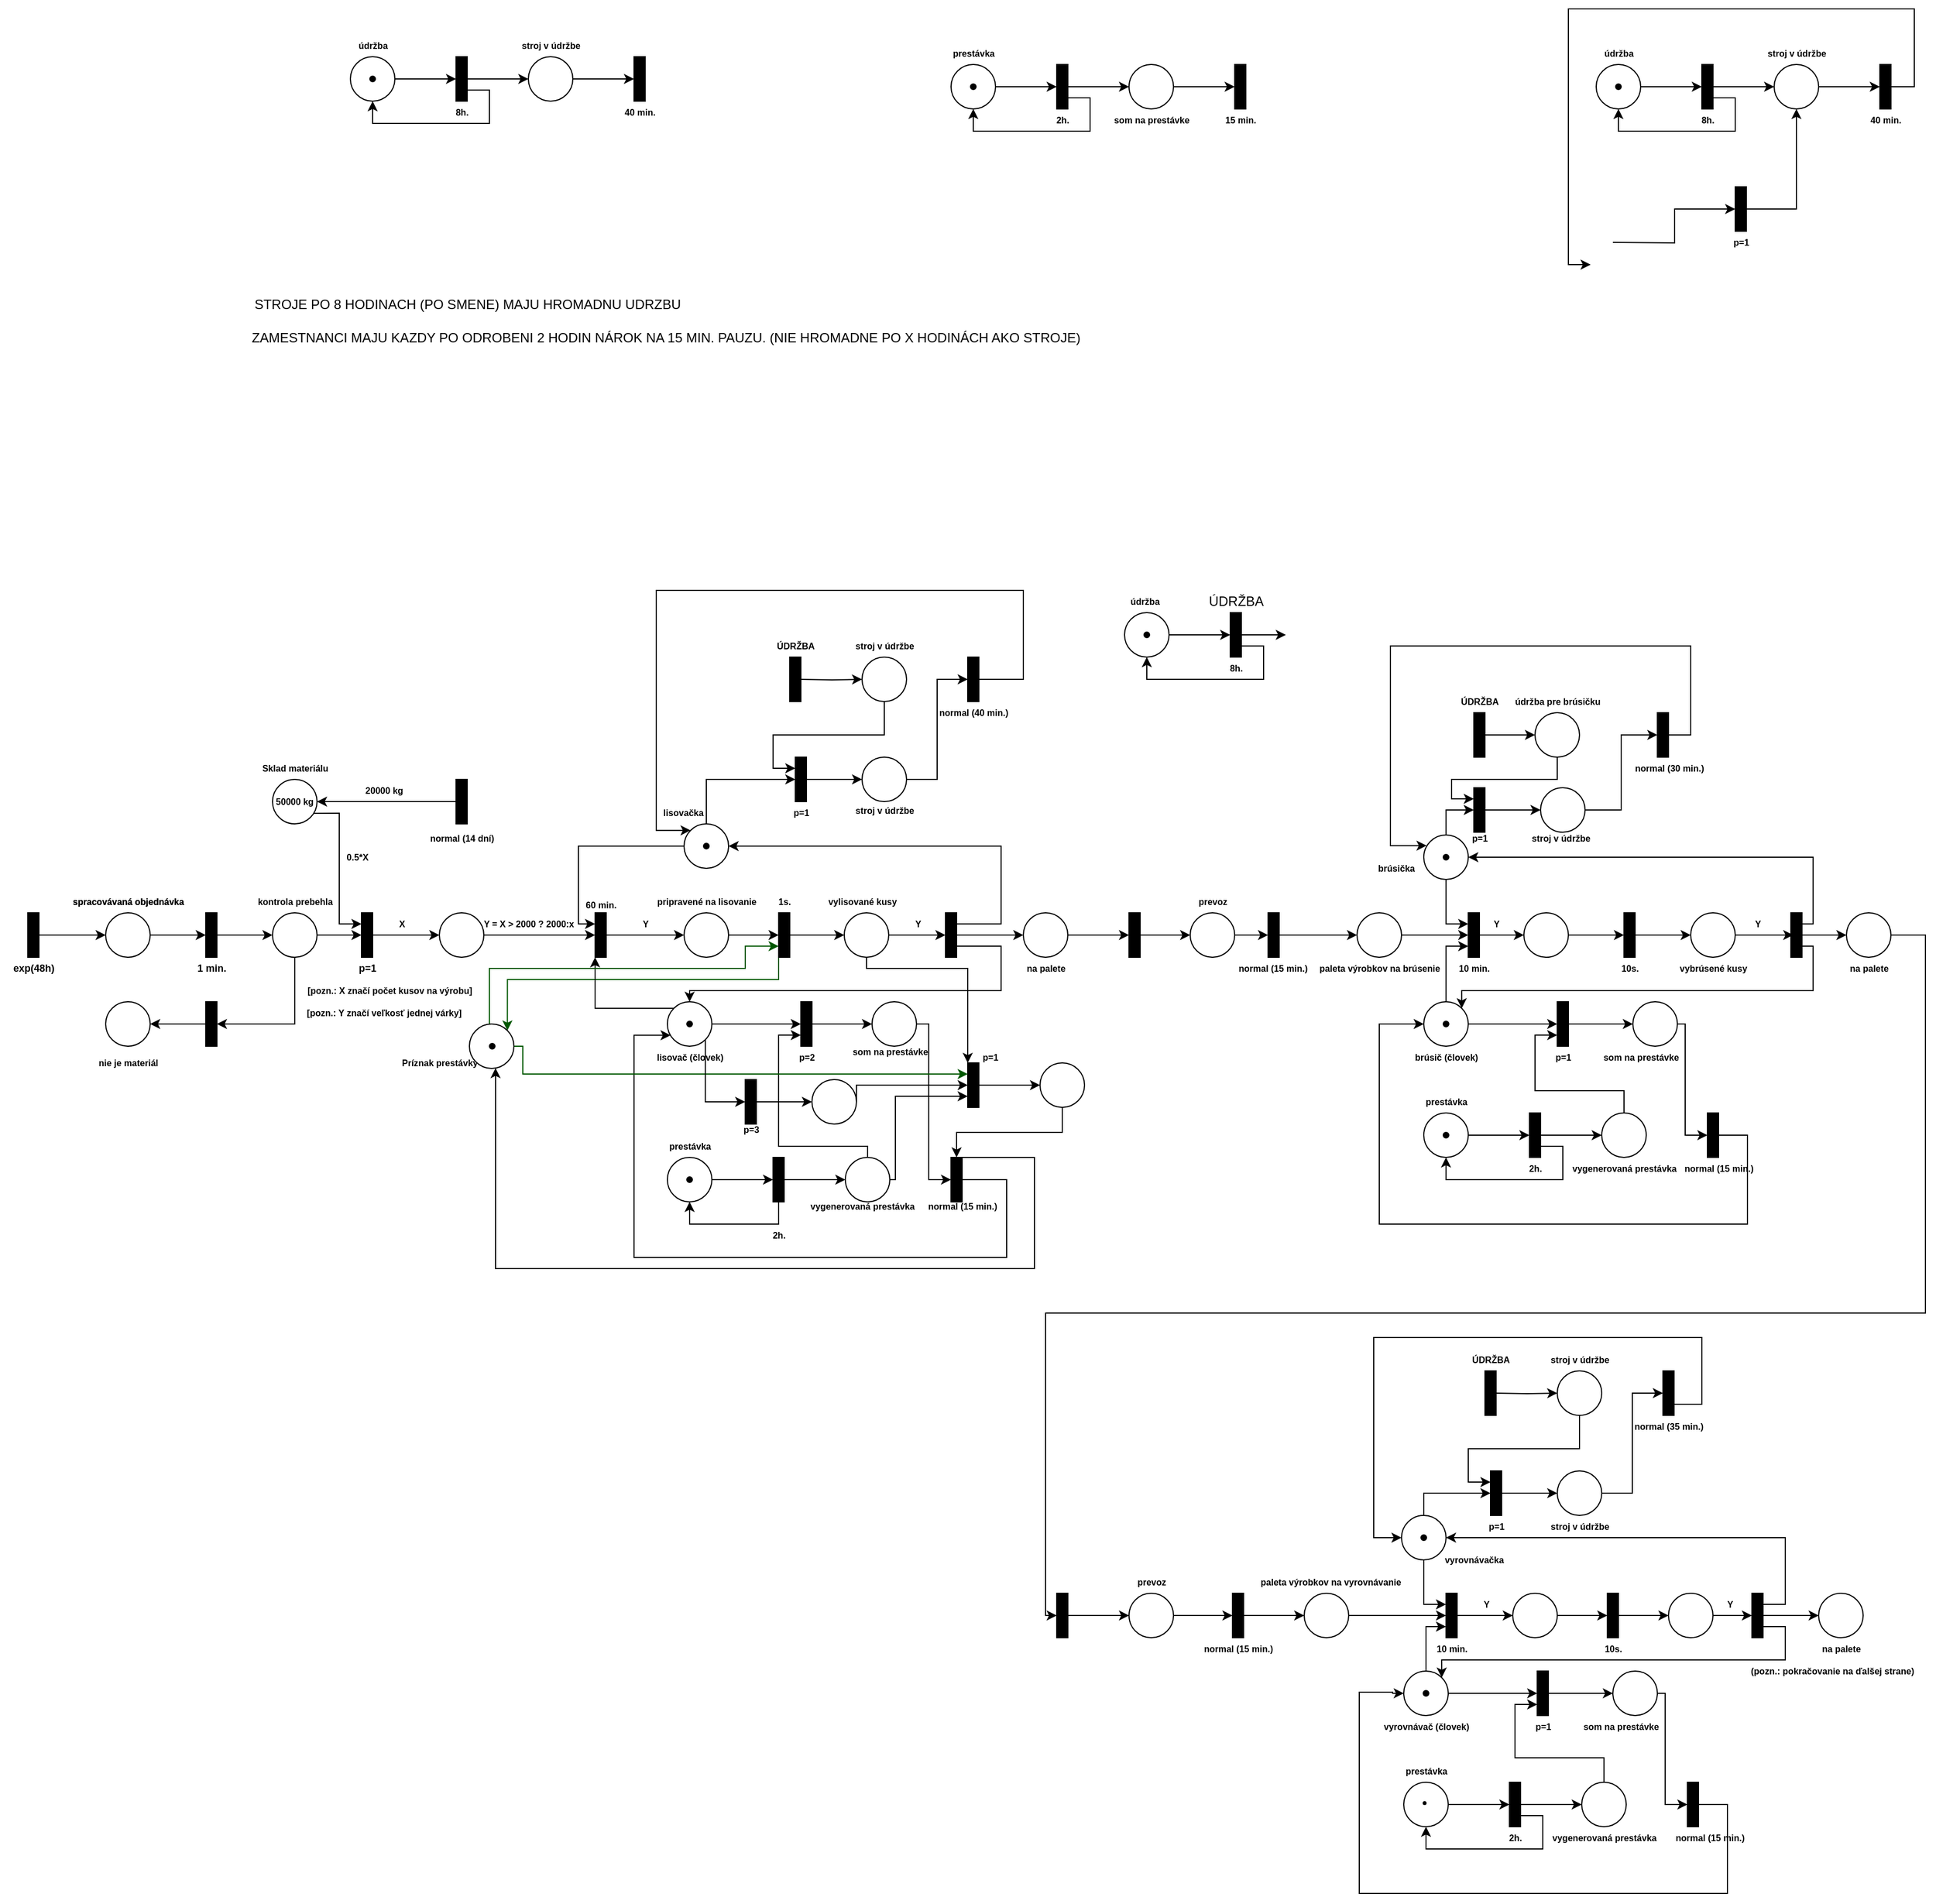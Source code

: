 <mxfile version="22.1.2" type="device" pages="2">
  <diagram name="Page-1" id="9L_iSFYxcWo2DNKwxm4P">
    <mxGraphModel dx="861" dy="1411" grid="1" gridSize="10" guides="1" tooltips="1" connect="1" arrows="1" fold="1" page="1" pageScale="1" pageWidth="1169" pageHeight="827" math="0" shadow="0">
      <root>
        <mxCell id="0" />
        <mxCell id="1" parent="0" />
        <mxCell id="WV2E-qCdzKCkwWMModYk-13" style="edgeStyle=orthogonalEdgeStyle;rounded=0;orthogonalLoop=1;jettySize=auto;html=1;entryX=0;entryY=0.5;entryDx=0;entryDy=0;" parent="1" source="WV2E-qCdzKCkwWMModYk-2" target="WV2E-qCdzKCkwWMModYk-8" edge="1">
          <mxGeometry relative="1" as="geometry" />
        </mxCell>
        <mxCell id="WV2E-qCdzKCkwWMModYk-2" value="" style="ellipse;whiteSpace=wrap;html=1;aspect=fixed;" parent="1" vertex="1">
          <mxGeometry x="95" y="160" width="40" height="40" as="geometry" />
        </mxCell>
        <mxCell id="WV2E-qCdzKCkwWMModYk-5" style="edgeStyle=orthogonalEdgeStyle;rounded=0;orthogonalLoop=1;jettySize=auto;html=1;entryX=0;entryY=0.5;entryDx=0;entryDy=0;" parent="1" source="WV2E-qCdzKCkwWMModYk-3" target="WV2E-qCdzKCkwWMModYk-2" edge="1">
          <mxGeometry relative="1" as="geometry" />
        </mxCell>
        <mxCell id="WV2E-qCdzKCkwWMModYk-3" value="" style="rounded=0;whiteSpace=wrap;html=1;gradientColor=none;fillColor=#000000;" parent="1" vertex="1">
          <mxGeometry x="25" y="160" width="10" height="40" as="geometry" />
        </mxCell>
        <mxCell id="WV2E-qCdzKCkwWMModYk-6" value="&lt;h6&gt;&lt;font style=&quot;font-size: 9px;&quot;&gt;exp(48h)&lt;/font&gt;&lt;/h6&gt;" style="text;html=1;align=center;verticalAlign=middle;resizable=0;points=[];autosize=1;strokeColor=none;fillColor=none;" parent="1" vertex="1">
          <mxGeometry y="180" width="60" height="60" as="geometry" />
        </mxCell>
        <mxCell id="WV2E-qCdzKCkwWMModYk-7" value="&lt;h6&gt;spracovávaná objednávka&lt;/h6&gt;" style="text;html=1;align=center;verticalAlign=middle;resizable=0;points=[];autosize=1;strokeColor=none;fillColor=none;labelBackgroundColor=none;" parent="1" vertex="1">
          <mxGeometry x="55" y="120" width="120" height="60" as="geometry" />
        </mxCell>
        <mxCell id="WV2E-qCdzKCkwWMModYk-8" value="" style="rounded=0;whiteSpace=wrap;html=1;gradientColor=none;fillColor=#000000;" parent="1" vertex="1">
          <mxGeometry x="185" y="160" width="10" height="40" as="geometry" />
        </mxCell>
        <mxCell id="IB5I2fbD3hVqZCZ33rX3-259" style="edgeStyle=orthogonalEdgeStyle;rounded=0;orthogonalLoop=1;jettySize=auto;html=1;" parent="1" source="WV2E-qCdzKCkwWMModYk-9" target="WV2E-qCdzKCkwWMModYk-92" edge="1">
          <mxGeometry relative="1" as="geometry" />
        </mxCell>
        <mxCell id="WV2E-qCdzKCkwWMModYk-9" value="" style="rounded=0;whiteSpace=wrap;html=1;gradientColor=none;fillColor=#000000;" parent="1" vertex="1">
          <mxGeometry x="1460" y="160" width="10" height="40" as="geometry" />
        </mxCell>
        <mxCell id="IB5I2fbD3hVqZCZ33rX3-263" style="edgeStyle=orthogonalEdgeStyle;rounded=0;orthogonalLoop=1;jettySize=auto;html=1;exitX=1;exitY=0.25;exitDx=0;exitDy=0;entryX=1;entryY=0.5;entryDx=0;entryDy=0;" parent="1" source="WV2E-qCdzKCkwWMModYk-10" target="WV2E-qCdzKCkwWMModYk-88" edge="1">
          <mxGeometry relative="1" as="geometry">
            <Array as="points">
              <mxPoint x="1630" y="170" />
              <mxPoint x="1630" y="110" />
            </Array>
          </mxGeometry>
        </mxCell>
        <mxCell id="IB5I2fbD3hVqZCZ33rX3-264" style="edgeStyle=orthogonalEdgeStyle;rounded=0;orthogonalLoop=1;jettySize=auto;html=1;entryX=0;entryY=0.5;entryDx=0;entryDy=0;" parent="1" source="WV2E-qCdzKCkwWMModYk-10" target="IB5I2fbD3hVqZCZ33rX3-244" edge="1">
          <mxGeometry relative="1" as="geometry" />
        </mxCell>
        <mxCell id="WV2E-qCdzKCkwWMModYk-10" value="" style="rounded=0;whiteSpace=wrap;html=1;gradientColor=none;fillColor=#000000;" parent="1" vertex="1">
          <mxGeometry x="1610" y="160" width="10" height="40" as="geometry" />
        </mxCell>
        <mxCell id="WV2E-qCdzKCkwWMModYk-11" value="" style="rounded=0;whiteSpace=wrap;html=1;gradientColor=none;fillColor=#000000;" parent="1" vertex="1">
          <mxGeometry x="410" y="40" width="10" height="40" as="geometry" />
        </mxCell>
        <mxCell id="IB5I2fbD3hVqZCZ33rX3-255" style="edgeStyle=orthogonalEdgeStyle;rounded=0;orthogonalLoop=1;jettySize=auto;html=1;exitX=1;exitY=0.5;exitDx=0;exitDy=0;" parent="1" source="WV2E-qCdzKCkwWMModYk-12" target="WV2E-qCdzKCkwWMModYk-17" edge="1">
          <mxGeometry relative="1" as="geometry" />
        </mxCell>
        <mxCell id="IB5I2fbD3hVqZCZ33rX3-288" style="edgeStyle=orthogonalEdgeStyle;rounded=0;orthogonalLoop=1;jettySize=auto;html=1;exitX=1;exitY=0.75;exitDx=0;exitDy=0;entryX=1;entryY=0;entryDx=0;entryDy=0;" parent="1" source="WV2E-qCdzKCkwWMModYk-10" target="WV2E-qCdzKCkwWMModYk-76" edge="1">
          <mxGeometry relative="1" as="geometry">
            <Array as="points">
              <mxPoint x="1630" y="190" />
              <mxPoint x="1630" y="230" />
              <mxPoint x="1314" y="230" />
            </Array>
          </mxGeometry>
        </mxCell>
        <mxCell id="WV2E-qCdzKCkwWMModYk-12" value="" style="rounded=0;whiteSpace=wrap;html=1;gradientColor=none;fillColor=#000000;" parent="1" vertex="1">
          <mxGeometry x="1320" y="160" width="10" height="40" as="geometry" />
        </mxCell>
        <mxCell id="WV2E-qCdzKCkwWMModYk-34" style="edgeStyle=orthogonalEdgeStyle;rounded=0;orthogonalLoop=1;jettySize=auto;html=1;entryX=0;entryY=0.5;entryDx=0;entryDy=0;" parent="1" source="WV2E-qCdzKCkwWMModYk-14" target="WV2E-qCdzKCkwWMModYk-26" edge="1">
          <mxGeometry relative="1" as="geometry" />
        </mxCell>
        <mxCell id="WV2E-qCdzKCkwWMModYk-36" style="edgeStyle=orthogonalEdgeStyle;rounded=0;orthogonalLoop=1;jettySize=auto;html=1;entryX=1;entryY=0.5;entryDx=0;entryDy=0;" parent="1" source="WV2E-qCdzKCkwWMModYk-14" target="WV2E-qCdzKCkwWMModYk-25" edge="1">
          <mxGeometry relative="1" as="geometry">
            <mxPoint x="265" y="260" as="targetPoint" />
            <Array as="points">
              <mxPoint x="265" y="260" />
            </Array>
          </mxGeometry>
        </mxCell>
        <mxCell id="WV2E-qCdzKCkwWMModYk-14" value="" style="ellipse;whiteSpace=wrap;html=1;aspect=fixed;" parent="1" vertex="1">
          <mxGeometry x="245" y="160" width="40" height="40" as="geometry" />
        </mxCell>
        <mxCell id="IB5I2fbD3hVqZCZ33rX3-65" style="edgeStyle=orthogonalEdgeStyle;rounded=0;orthogonalLoop=1;jettySize=auto;html=1;entryX=0;entryY=0.5;entryDx=0;entryDy=0;" parent="1" source="WV2E-qCdzKCkwWMModYk-15" target="WV2E-qCdzKCkwWMModYk-27" edge="1">
          <mxGeometry relative="1" as="geometry" />
        </mxCell>
        <mxCell id="WV2E-qCdzKCkwWMModYk-15" value="" style="ellipse;whiteSpace=wrap;html=1;aspect=fixed;" parent="1" vertex="1">
          <mxGeometry x="920" y="160" width="40" height="40" as="geometry" />
        </mxCell>
        <mxCell id="IB5I2fbD3hVqZCZ33rX3-256" style="edgeStyle=orthogonalEdgeStyle;rounded=0;orthogonalLoop=1;jettySize=auto;html=1;entryX=0;entryY=0.5;entryDx=0;entryDy=0;" parent="1" source="WV2E-qCdzKCkwWMModYk-17" target="WV2E-qCdzKCkwWMModYk-9" edge="1">
          <mxGeometry relative="1" as="geometry" />
        </mxCell>
        <mxCell id="WV2E-qCdzKCkwWMModYk-17" value="" style="ellipse;whiteSpace=wrap;html=1;aspect=fixed;" parent="1" vertex="1">
          <mxGeometry x="1370" y="160" width="40" height="40" as="geometry" />
        </mxCell>
        <mxCell id="IB5I2fbD3hVqZCZ33rX3-362" style="edgeStyle=orthogonalEdgeStyle;rounded=0;orthogonalLoop=1;jettySize=auto;html=1;entryX=0;entryY=0.75;entryDx=0;entryDy=0;" parent="1" source="WV2E-qCdzKCkwWMModYk-18" target="WV2E-qCdzKCkwWMModYk-96" edge="1">
          <mxGeometry relative="1" as="geometry">
            <mxPoint x="744.97" y="330" as="targetPoint" />
            <Array as="points">
              <mxPoint x="779.97" y="370" />
              <mxPoint x="699.97" y="370" />
              <mxPoint x="699.97" y="270" />
            </Array>
          </mxGeometry>
        </mxCell>
        <mxCell id="0JuV3yaAXWGvwxn31q9d-13" style="edgeStyle=orthogonalEdgeStyle;rounded=0;orthogonalLoop=1;jettySize=auto;html=1;entryX=0;entryY=0.75;entryDx=0;entryDy=0;" parent="1" source="WV2E-qCdzKCkwWMModYk-18" target="AQtzA0GZhGejeN6KrarQ-29" edge="1">
          <mxGeometry relative="1" as="geometry">
            <mxPoint x="814.97" y="320" as="targetPoint" />
            <Array as="points">
              <mxPoint x="804.97" y="400" />
              <mxPoint x="804.97" y="325" />
            </Array>
          </mxGeometry>
        </mxCell>
        <mxCell id="WV2E-qCdzKCkwWMModYk-18" value="" style="ellipse;whiteSpace=wrap;html=1;aspect=fixed;" parent="1" vertex="1">
          <mxGeometry x="759.97" y="380" width="40" height="40" as="geometry" />
        </mxCell>
        <mxCell id="WV2E-qCdzKCkwWMModYk-103" style="edgeStyle=orthogonalEdgeStyle;rounded=0;orthogonalLoop=1;jettySize=auto;html=1;entryX=0;entryY=0.5;entryDx=0;entryDy=0;" parent="1" source="WV2E-qCdzKCkwWMModYk-19" target="WV2E-qCdzKCkwWMModYk-100" edge="1">
          <mxGeometry relative="1" as="geometry" />
        </mxCell>
        <mxCell id="WV2E-qCdzKCkwWMModYk-19" value="" style="ellipse;whiteSpace=wrap;html=1;aspect=fixed;" parent="1" vertex="1">
          <mxGeometry x="615" y="160" width="40" height="40" as="geometry" />
        </mxCell>
        <mxCell id="WV2E-qCdzKCkwWMModYk-107" style="edgeStyle=orthogonalEdgeStyle;rounded=0;orthogonalLoop=1;jettySize=auto;html=1;entryX=0;entryY=0.5;entryDx=0;entryDy=0;" parent="1" source="WV2E-qCdzKCkwWMModYk-20" target="WV2E-qCdzKCkwWMModYk-97" edge="1">
          <mxGeometry relative="1" as="geometry" />
        </mxCell>
        <mxCell id="0JuV3yaAXWGvwxn31q9d-42" style="edgeStyle=orthogonalEdgeStyle;rounded=0;orthogonalLoop=1;jettySize=auto;html=1;entryX=0;entryY=0;entryDx=0;entryDy=0;" parent="1" source="WV2E-qCdzKCkwWMModYk-20" target="AQtzA0GZhGejeN6KrarQ-29" edge="1">
          <mxGeometry relative="1" as="geometry">
            <Array as="points">
              <mxPoint x="779" y="210" />
              <mxPoint x="870" y="210" />
            </Array>
          </mxGeometry>
        </mxCell>
        <mxCell id="WV2E-qCdzKCkwWMModYk-20" value="" style="ellipse;whiteSpace=wrap;html=1;aspect=fixed;" parent="1" vertex="1">
          <mxGeometry x="759" y="160" width="40" height="40" as="geometry" />
        </mxCell>
        <mxCell id="WV2E-qCdzKCkwWMModYk-59" style="edgeStyle=orthogonalEdgeStyle;rounded=0;orthogonalLoop=1;jettySize=auto;html=1;entryX=0;entryY=0.25;entryDx=0;entryDy=0;" parent="1" source="WV2E-qCdzKCkwWMModYk-21" target="WV2E-qCdzKCkwWMModYk-30" edge="1">
          <mxGeometry relative="1" as="geometry">
            <Array as="points">
              <mxPoint x="520" y="100" />
              <mxPoint x="520" y="170" />
            </Array>
          </mxGeometry>
        </mxCell>
        <mxCell id="IB5I2fbD3hVqZCZ33rX3-16" style="edgeStyle=orthogonalEdgeStyle;rounded=0;orthogonalLoop=1;jettySize=auto;html=1;exitX=0.5;exitY=0;exitDx=0;exitDy=0;entryX=0;entryY=0.5;entryDx=0;entryDy=0;" parent="1" source="WV2E-qCdzKCkwWMModYk-21" target="WV2E-qCdzKCkwWMModYk-28" edge="1">
          <mxGeometry relative="1" as="geometry" />
        </mxCell>
        <mxCell id="WV2E-qCdzKCkwWMModYk-21" value="" style="ellipse;whiteSpace=wrap;html=1;aspect=fixed;" parent="1" vertex="1">
          <mxGeometry x="615" y="80" width="40" height="40" as="geometry" />
        </mxCell>
        <mxCell id="WV2E-qCdzKCkwWMModYk-22" value="&lt;h6&gt;50000 kg&lt;/h6&gt;" style="ellipse;whiteSpace=wrap;html=1;aspect=fixed;" parent="1" vertex="1">
          <mxGeometry x="245" y="40" width="40" height="40" as="geometry" />
        </mxCell>
        <mxCell id="WV2E-qCdzKCkwWMModYk-50" style="edgeStyle=orthogonalEdgeStyle;rounded=0;orthogonalLoop=1;jettySize=auto;html=1;entryX=0;entryY=0.5;entryDx=0;entryDy=0;" parent="1" source="WV2E-qCdzKCkwWMModYk-23" target="WV2E-qCdzKCkwWMModYk-30" edge="1">
          <mxGeometry relative="1" as="geometry">
            <mxPoint x="535" y="180" as="targetPoint" />
          </mxGeometry>
        </mxCell>
        <mxCell id="WV2E-qCdzKCkwWMModYk-23" value="" style="ellipse;whiteSpace=wrap;html=1;aspect=fixed;" parent="1" vertex="1">
          <mxGeometry x="395" y="160" width="40" height="40" as="geometry" />
        </mxCell>
        <mxCell id="WV2E-qCdzKCkwWMModYk-24" value="" style="ellipse;whiteSpace=wrap;html=1;aspect=fixed;" parent="1" vertex="1">
          <mxGeometry x="95" y="240" width="40" height="40" as="geometry" />
        </mxCell>
        <mxCell id="WV2E-qCdzKCkwWMModYk-37" style="edgeStyle=orthogonalEdgeStyle;rounded=0;orthogonalLoop=1;jettySize=auto;html=1;" parent="1" source="WV2E-qCdzKCkwWMModYk-25" target="WV2E-qCdzKCkwWMModYk-24" edge="1">
          <mxGeometry relative="1" as="geometry" />
        </mxCell>
        <mxCell id="WV2E-qCdzKCkwWMModYk-25" value="" style="rounded=0;whiteSpace=wrap;html=1;gradientColor=none;fillColor=#000000;" parent="1" vertex="1">
          <mxGeometry x="185" y="240" width="10" height="40" as="geometry" />
        </mxCell>
        <mxCell id="WV2E-qCdzKCkwWMModYk-40" style="edgeStyle=orthogonalEdgeStyle;rounded=0;orthogonalLoop=1;jettySize=auto;html=1;entryX=0;entryY=0.5;entryDx=0;entryDy=0;" parent="1" source="WV2E-qCdzKCkwWMModYk-26" target="WV2E-qCdzKCkwWMModYk-23" edge="1">
          <mxGeometry relative="1" as="geometry" />
        </mxCell>
        <mxCell id="WV2E-qCdzKCkwWMModYk-26" value="" style="rounded=0;whiteSpace=wrap;html=1;gradientColor=none;fillColor=#000000;" parent="1" vertex="1">
          <mxGeometry x="325" y="160" width="10" height="40" as="geometry" />
        </mxCell>
        <mxCell id="IB5I2fbD3hVqZCZ33rX3-66" style="edgeStyle=orthogonalEdgeStyle;rounded=0;orthogonalLoop=1;jettySize=auto;html=1;entryX=0;entryY=0.5;entryDx=0;entryDy=0;" parent="1" source="WV2E-qCdzKCkwWMModYk-27" target="WV2E-qCdzKCkwWMModYk-94" edge="1">
          <mxGeometry relative="1" as="geometry" />
        </mxCell>
        <mxCell id="WV2E-qCdzKCkwWMModYk-27" value="" style="rounded=0;whiteSpace=wrap;html=1;gradientColor=none;fillColor=#000000;" parent="1" vertex="1">
          <mxGeometry x="1015" y="160" width="10" height="40" as="geometry" />
        </mxCell>
        <mxCell id="IB5I2fbD3hVqZCZ33rX3-368" style="edgeStyle=orthogonalEdgeStyle;rounded=0;orthogonalLoop=1;jettySize=auto;html=1;entryX=0;entryY=0.5;entryDx=0;entryDy=0;" parent="1" source="WV2E-qCdzKCkwWMModYk-28" target="IB5I2fbD3hVqZCZ33rX3-248" edge="1">
          <mxGeometry relative="1" as="geometry" />
        </mxCell>
        <mxCell id="WV2E-qCdzKCkwWMModYk-28" value="" style="rounded=0;whiteSpace=wrap;html=1;gradientColor=none;fillColor=#000000;" parent="1" vertex="1">
          <mxGeometry x="715" y="20" width="10" height="40" as="geometry" />
        </mxCell>
        <mxCell id="0JuV3yaAXWGvwxn31q9d-7" style="edgeStyle=orthogonalEdgeStyle;rounded=0;orthogonalLoop=1;jettySize=auto;html=1;exitX=1;exitY=0.25;exitDx=0;exitDy=0;entryX=0.588;entryY=0.992;entryDx=0;entryDy=0;entryPerimeter=0;" parent="1" source="WV2E-qCdzKCkwWMModYk-29" target="AQtzA0GZhGejeN6KrarQ-5" edge="1">
          <mxGeometry relative="1" as="geometry">
            <mxPoint x="500" y="440" as="targetPoint" />
            <Array as="points">
              <mxPoint x="865" y="380" />
              <mxPoint x="930" y="380" />
              <mxPoint x="930" y="480" />
              <mxPoint x="446" y="480" />
            </Array>
          </mxGeometry>
        </mxCell>
        <mxCell id="WV2E-qCdzKCkwWMModYk-29" value="" style="rounded=0;whiteSpace=wrap;html=1;gradientColor=none;fillColor=#000000;" parent="1" vertex="1">
          <mxGeometry x="854.97" y="380" width="10" height="40" as="geometry" />
        </mxCell>
        <mxCell id="WV2E-qCdzKCkwWMModYk-57" style="edgeStyle=orthogonalEdgeStyle;rounded=0;orthogonalLoop=1;jettySize=auto;html=1;entryX=0;entryY=0.5;entryDx=0;entryDy=0;" parent="1" source="WV2E-qCdzKCkwWMModYk-30" target="WV2E-qCdzKCkwWMModYk-19" edge="1">
          <mxGeometry relative="1" as="geometry" />
        </mxCell>
        <mxCell id="0JuV3yaAXWGvwxn31q9d-3" style="edgeStyle=orthogonalEdgeStyle;rounded=0;orthogonalLoop=1;jettySize=auto;html=1;exitX=0;exitY=1;exitDx=0;exitDy=0;entryX=1;entryY=0;entryDx=0;entryDy=0;fillColor=#008a00;strokeColor=#005700;" parent="1" source="WV2E-qCdzKCkwWMModYk-100" target="AQtzA0GZhGejeN6KrarQ-5" edge="1">
          <mxGeometry relative="1" as="geometry">
            <Array as="points">
              <mxPoint x="700" y="220" />
              <mxPoint x="456" y="220" />
            </Array>
          </mxGeometry>
        </mxCell>
        <mxCell id="WV2E-qCdzKCkwWMModYk-30" value="" style="rounded=0;whiteSpace=wrap;html=1;gradientColor=none;fillColor=#000000;" parent="1" vertex="1">
          <mxGeometry x="535" y="160" width="10" height="40" as="geometry" />
        </mxCell>
        <mxCell id="WV2E-qCdzKCkwWMModYk-31" style="edgeStyle=orthogonalEdgeStyle;rounded=0;orthogonalLoop=1;jettySize=auto;html=1;exitX=1;exitY=0.5;exitDx=0;exitDy=0;entryX=0;entryY=0.5;entryDx=0;entryDy=0;" parent="1" source="WV2E-qCdzKCkwWMModYk-8" target="WV2E-qCdzKCkwWMModYk-14" edge="1">
          <mxGeometry relative="1" as="geometry" />
        </mxCell>
        <mxCell id="WV2E-qCdzKCkwWMModYk-32" value="&lt;h6 style=&quot;line-height: 120%;&quot;&gt;spracovávaná objednávka&lt;/h6&gt;" style="text;html=1;align=center;verticalAlign=middle;resizable=0;points=[];autosize=1;strokeColor=none;fillColor=none;labelBackgroundColor=none;" parent="1" vertex="1">
          <mxGeometry x="55" y="120" width="120" height="60" as="geometry" />
        </mxCell>
        <mxCell id="WV2E-qCdzKCkwWMModYk-33" value="&lt;h6&gt;&lt;font style=&quot;font-size: 9px;&quot;&gt;1 min.&lt;/font&gt;&lt;/h6&gt;" style="text;html=1;align=center;verticalAlign=middle;resizable=0;points=[];autosize=1;strokeColor=none;fillColor=none;" parent="1" vertex="1">
          <mxGeometry x="165" y="180" width="50" height="60" as="geometry" />
        </mxCell>
        <mxCell id="WV2E-qCdzKCkwWMModYk-38" value="&lt;h6&gt;nie je materiál&lt;/h6&gt;" style="text;html=1;align=center;verticalAlign=middle;resizable=0;points=[];autosize=1;strokeColor=none;fillColor=none;" parent="1" vertex="1">
          <mxGeometry x="75" y="265" width="80" height="60" as="geometry" />
        </mxCell>
        <mxCell id="WV2E-qCdzKCkwWMModYk-39" value="&lt;h6&gt;&lt;font style=&quot;font-size: 9px;&quot;&gt;p=1&lt;/font&gt;&lt;/h6&gt;" style="text;html=1;align=center;verticalAlign=middle;resizable=0;points=[];autosize=1;strokeColor=none;fillColor=none;" parent="1" vertex="1">
          <mxGeometry x="310" y="180" width="40" height="60" as="geometry" />
        </mxCell>
        <mxCell id="WV2E-qCdzKCkwWMModYk-41" value="&lt;h6&gt;X&lt;/h6&gt;" style="text;html=1;align=center;verticalAlign=middle;resizable=0;points=[];autosize=1;strokeColor=none;fillColor=none;" parent="1" vertex="1">
          <mxGeometry x="346" y="140" width="30" height="60" as="geometry" />
        </mxCell>
        <mxCell id="WV2E-qCdzKCkwWMModYk-42" value="&lt;h6&gt;normal (14 dní)&lt;/h6&gt;" style="text;html=1;align=center;verticalAlign=middle;resizable=0;points=[];autosize=1;strokeColor=none;fillColor=none;" parent="1" vertex="1">
          <mxGeometry x="375" y="63" width="80" height="60" as="geometry" />
        </mxCell>
        <mxCell id="WV2E-qCdzKCkwWMModYk-43" style="edgeStyle=orthogonalEdgeStyle;rounded=0;orthogonalLoop=1;jettySize=auto;html=1;entryX=1;entryY=0.5;entryDx=0;entryDy=0;" parent="1" source="WV2E-qCdzKCkwWMModYk-11" target="WV2E-qCdzKCkwWMModYk-22" edge="1">
          <mxGeometry relative="1" as="geometry" />
        </mxCell>
        <mxCell id="WV2E-qCdzKCkwWMModYk-44" value="&lt;h6&gt;20000 kg&lt;/h6&gt;" style="text;html=1;align=center;verticalAlign=middle;resizable=0;points=[];autosize=1;strokeColor=none;fillColor=none;" parent="1" vertex="1">
          <mxGeometry x="315" y="20" width="60" height="60" as="geometry" />
        </mxCell>
        <mxCell id="WV2E-qCdzKCkwWMModYk-35" value="&lt;h6&gt;kontrola prebehla&lt;/h6&gt;" style="text;html=1;align=center;verticalAlign=middle;resizable=0;points=[];autosize=1;strokeColor=none;fillColor=none;" parent="1" vertex="1">
          <mxGeometry x="220" y="120" width="90" height="60" as="geometry" />
        </mxCell>
        <mxCell id="WV2E-qCdzKCkwWMModYk-47" style="edgeStyle=orthogonalEdgeStyle;rounded=0;orthogonalLoop=1;jettySize=auto;html=1;exitX=0.934;exitY=0.761;exitDx=0;exitDy=0;exitPerimeter=0;entryX=0;entryY=0.25;entryDx=0;entryDy=0;" parent="1" source="WV2E-qCdzKCkwWMModYk-22" target="WV2E-qCdzKCkwWMModYk-26" edge="1">
          <mxGeometry relative="1" as="geometry">
            <mxPoint x="285" y="110" as="targetPoint" />
          </mxGeometry>
        </mxCell>
        <mxCell id="WV2E-qCdzKCkwWMModYk-48" value="&lt;h6&gt;0.5*X&lt;/h6&gt;" style="text;html=1;align=center;verticalAlign=middle;resizable=0;points=[];autosize=1;strokeColor=none;fillColor=none;" parent="1" vertex="1">
          <mxGeometry x="301" y="80" width="40" height="60" as="geometry" />
        </mxCell>
        <mxCell id="WV2E-qCdzKCkwWMModYk-49" value="&lt;h6&gt;&lt;font style=&quot;font-size: 8px;&quot;&gt;[pozn.: X značí počet kusov na výrobu]&lt;/font&gt;&lt;/h6&gt;" style="text;html=1;align=center;verticalAlign=middle;resizable=0;points=[];autosize=1;strokeColor=none;fillColor=none;" parent="1" vertex="1">
          <mxGeometry x="265" y="200" width="170" height="60" as="geometry" />
        </mxCell>
        <mxCell id="WV2E-qCdzKCkwWMModYk-52" value="&lt;h6&gt;Y = X &amp;gt; 2000 ? 2000:x&lt;/h6&gt;" style="text;html=1;align=center;verticalAlign=middle;resizable=0;points=[];autosize=1;strokeColor=none;fillColor=none;" parent="1" vertex="1">
          <mxGeometry x="425.01" y="140" width="100" height="60" as="geometry" />
        </mxCell>
        <mxCell id="WV2E-qCdzKCkwWMModYk-53" value="&lt;h6&gt;[pozn.: Y značí veľkosť jednej várky]&lt;/h6&gt;" style="text;html=1;align=center;verticalAlign=middle;resizable=0;points=[];autosize=1;strokeColor=none;fillColor=none;" parent="1" vertex="1">
          <mxGeometry x="265" y="220" width="160" height="60" as="geometry" />
        </mxCell>
        <mxCell id="WV2E-qCdzKCkwWMModYk-54" value="&lt;h6&gt;60 min.&lt;/h6&gt;" style="text;html=1;align=center;verticalAlign=middle;resizable=0;points=[];autosize=1;strokeColor=none;fillColor=none;" parent="1" vertex="1">
          <mxGeometry x="515" y="123" width="50" height="60" as="geometry" />
        </mxCell>
        <mxCell id="WV2E-qCdzKCkwWMModYk-55" value="&lt;h6&gt;Sklad materiálu&lt;/h6&gt;" style="text;html=1;align=center;verticalAlign=middle;resizable=0;points=[];autosize=1;strokeColor=none;fillColor=none;" parent="1" vertex="1">
          <mxGeometry x="225" width="80" height="60" as="geometry" />
        </mxCell>
        <mxCell id="WV2E-qCdzKCkwWMModYk-58" value="&lt;h6&gt;Y&lt;/h6&gt;" style="text;html=1;align=center;verticalAlign=middle;resizable=0;points=[];autosize=1;strokeColor=none;fillColor=none;" parent="1" vertex="1">
          <mxGeometry x="565" y="140" width="30" height="60" as="geometry" />
        </mxCell>
        <mxCell id="WV2E-qCdzKCkwWMModYk-60" value="" style="ellipse;whiteSpace=wrap;html=1;aspect=fixed;gradientColor=none;fillColor=#000000;" parent="1" vertex="1">
          <mxGeometry x="632.5" y="97.5" width="5" height="5" as="geometry" />
        </mxCell>
        <mxCell id="WV2E-qCdzKCkwWMModYk-63" value="" style="group" parent="1" vertex="1" connectable="0">
          <mxGeometry x="599.97" y="380" width="40" height="40" as="geometry" />
        </mxCell>
        <mxCell id="WV2E-qCdzKCkwWMModYk-61" value="" style="ellipse;whiteSpace=wrap;html=1;aspect=fixed;" parent="WV2E-qCdzKCkwWMModYk-63" vertex="1">
          <mxGeometry width="40" height="40" as="geometry" />
        </mxCell>
        <mxCell id="WV2E-qCdzKCkwWMModYk-62" value="" style="ellipse;whiteSpace=wrap;html=1;aspect=fixed;gradientColor=none;fillColor=#000000;" parent="WV2E-qCdzKCkwWMModYk-63" vertex="1">
          <mxGeometry x="17.5" y="17.5" width="5" height="5" as="geometry" />
        </mxCell>
        <mxCell id="WV2E-qCdzKCkwWMModYk-66" value="" style="group" parent="1" vertex="1" connectable="0">
          <mxGeometry x="1260" y="702" width="40" height="40" as="geometry" />
        </mxCell>
        <mxCell id="WV2E-qCdzKCkwWMModYk-67" value="" style="ellipse;whiteSpace=wrap;html=1;aspect=fixed;" parent="WV2E-qCdzKCkwWMModYk-66" vertex="1">
          <mxGeometry width="40" height="40" as="geometry" />
        </mxCell>
        <mxCell id="WV2E-qCdzKCkwWMModYk-68" value="" style="ellipse;whiteSpace=wrap;html=1;aspect=fixed;gradientColor=none;fillColor=#000000;" parent="WV2E-qCdzKCkwWMModYk-66" vertex="1">
          <mxGeometry x="17.5" y="17.5" width="5" height="5" as="geometry" />
        </mxCell>
        <mxCell id="WV2E-qCdzKCkwWMModYk-75" value="" style="group" parent="1" vertex="1" connectable="0">
          <mxGeometry x="1280" y="240" width="40" height="40" as="geometry" />
        </mxCell>
        <mxCell id="WV2E-qCdzKCkwWMModYk-76" value="" style="ellipse;whiteSpace=wrap;html=1;aspect=fixed;" parent="WV2E-qCdzKCkwWMModYk-75" vertex="1">
          <mxGeometry width="40" height="40" as="geometry" />
        </mxCell>
        <mxCell id="WV2E-qCdzKCkwWMModYk-77" value="" style="ellipse;whiteSpace=wrap;html=1;aspect=fixed;gradientColor=none;fillColor=#000000;" parent="WV2E-qCdzKCkwWMModYk-75" vertex="1">
          <mxGeometry x="17.5" y="17.5" width="5" height="5" as="geometry" />
        </mxCell>
        <mxCell id="WV2E-qCdzKCkwWMModYk-84" value="" style="group" parent="1" vertex="1" connectable="0">
          <mxGeometry x="599.97" y="240" width="40" height="40" as="geometry" />
        </mxCell>
        <mxCell id="WV2E-qCdzKCkwWMModYk-85" value="" style="ellipse;whiteSpace=wrap;html=1;aspect=fixed;" parent="WV2E-qCdzKCkwWMModYk-84" vertex="1">
          <mxGeometry width="40" height="40" as="geometry" />
        </mxCell>
        <mxCell id="WV2E-qCdzKCkwWMModYk-86" value="" style="ellipse;whiteSpace=wrap;html=1;aspect=fixed;gradientColor=none;fillColor=#000000;" parent="WV2E-qCdzKCkwWMModYk-84" vertex="1">
          <mxGeometry x="17.5" y="17.5" width="5" height="5" as="geometry" />
        </mxCell>
        <mxCell id="WV2E-qCdzKCkwWMModYk-87" value="" style="group" parent="1" vertex="1" connectable="0">
          <mxGeometry x="1280" y="90" width="40" height="40" as="geometry" />
        </mxCell>
        <mxCell id="WV2E-qCdzKCkwWMModYk-88" value="" style="ellipse;whiteSpace=wrap;html=1;aspect=fixed;" parent="WV2E-qCdzKCkwWMModYk-87" vertex="1">
          <mxGeometry width="40" height="40" as="geometry" />
        </mxCell>
        <mxCell id="WV2E-qCdzKCkwWMModYk-89" value="" style="ellipse;whiteSpace=wrap;html=1;aspect=fixed;gradientColor=none;fillColor=#000000;" parent="WV2E-qCdzKCkwWMModYk-87" vertex="1">
          <mxGeometry x="17.5" y="17.5" width="5" height="5" as="geometry" />
        </mxCell>
        <mxCell id="IB5I2fbD3hVqZCZ33rX3-358" style="edgeStyle=orthogonalEdgeStyle;rounded=0;orthogonalLoop=1;jettySize=auto;html=1;entryX=0;entryY=0.5;entryDx=0;entryDy=0;" parent="1" source="WV2E-qCdzKCkwWMModYk-90" target="IB5I2fbD3hVqZCZ33rX3-235" edge="1">
          <mxGeometry relative="1" as="geometry">
            <mxPoint x="1290" y="792" as="targetPoint" />
          </mxGeometry>
        </mxCell>
        <mxCell id="WV2E-qCdzKCkwWMModYk-90" value="" style="ellipse;whiteSpace=wrap;html=1;aspect=fixed;" parent="1" vertex="1">
          <mxGeometry x="1172.5" y="772" width="40" height="40" as="geometry" />
        </mxCell>
        <mxCell id="IB5I2fbD3hVqZCZ33rX3-1001" style="edgeStyle=orthogonalEdgeStyle;rounded=0;orthogonalLoop=1;jettySize=auto;html=1;entryX=0;entryY=0.5;entryDx=0;entryDy=0;" parent="1" source="WV2E-qCdzKCkwWMModYk-91" target="IB5I2fbD3hVqZCZ33rX3-237" edge="1">
          <mxGeometry relative="1" as="geometry" />
        </mxCell>
        <mxCell id="WV2E-qCdzKCkwWMModYk-91" value="" style="ellipse;whiteSpace=wrap;html=1;aspect=fixed;" parent="1" vertex="1">
          <mxGeometry x="1360" y="772" width="40" height="40" as="geometry" />
        </mxCell>
        <mxCell id="WV2E-qCdzKCkwWMModYk-92" value="" style="ellipse;whiteSpace=wrap;html=1;aspect=fixed;" parent="1" vertex="1">
          <mxGeometry x="1520" y="160" width="40" height="40" as="geometry" />
        </mxCell>
        <mxCell id="IB5I2fbD3hVqZCZ33rX3-254" style="edgeStyle=orthogonalEdgeStyle;rounded=0;orthogonalLoop=1;jettySize=auto;html=1;entryX=0;entryY=0.5;entryDx=0;entryDy=0;" parent="1" source="WV2E-qCdzKCkwWMModYk-93" target="WV2E-qCdzKCkwWMModYk-12" edge="1">
          <mxGeometry relative="1" as="geometry" />
        </mxCell>
        <mxCell id="WV2E-qCdzKCkwWMModYk-93" value="" style="ellipse;whiteSpace=wrap;html=1;aspect=fixed;" parent="1" vertex="1">
          <mxGeometry x="1220" y="160" width="40" height="40" as="geometry" />
        </mxCell>
        <mxCell id="IB5I2fbD3hVqZCZ33rX3-242" style="edgeStyle=orthogonalEdgeStyle;rounded=0;orthogonalLoop=1;jettySize=auto;html=1;entryX=0;entryY=0.5;entryDx=0;entryDy=0;" parent="1" source="WV2E-qCdzKCkwWMModYk-94" target="WV2E-qCdzKCkwWMModYk-95" edge="1">
          <mxGeometry relative="1" as="geometry" />
        </mxCell>
        <mxCell id="WV2E-qCdzKCkwWMModYk-94" value="" style="ellipse;whiteSpace=wrap;html=1;aspect=fixed;" parent="1" vertex="1">
          <mxGeometry x="1070" y="160" width="40" height="40" as="geometry" />
        </mxCell>
        <mxCell id="IB5I2fbD3hVqZCZ33rX3-252" style="edgeStyle=orthogonalEdgeStyle;rounded=0;orthogonalLoop=1;jettySize=auto;html=1;entryX=0;entryY=0.5;entryDx=0;entryDy=0;" parent="1" source="WV2E-qCdzKCkwWMModYk-95" target="WV2E-qCdzKCkwWMModYk-93" edge="1">
          <mxGeometry relative="1" as="geometry">
            <mxPoint x="1240" y="180" as="targetPoint" />
          </mxGeometry>
        </mxCell>
        <mxCell id="WV2E-qCdzKCkwWMModYk-95" value="" style="rounded=0;whiteSpace=wrap;html=1;gradientColor=none;fillColor=#000000;" parent="1" vertex="1">
          <mxGeometry x="1140" y="160" width="10" height="40" as="geometry" />
        </mxCell>
        <mxCell id="IB5I2fbD3hVqZCZ33rX3-364" style="edgeStyle=orthogonalEdgeStyle;rounded=0;orthogonalLoop=1;jettySize=auto;html=1;entryX=0;entryY=0.5;entryDx=0;entryDy=0;" parent="1" source="WV2E-qCdzKCkwWMModYk-96" target="IB5I2fbD3hVqZCZ33rX3-338" edge="1">
          <mxGeometry relative="1" as="geometry" />
        </mxCell>
        <mxCell id="WV2E-qCdzKCkwWMModYk-96" value="" style="rounded=0;whiteSpace=wrap;html=1;gradientColor=none;fillColor=#000000;" parent="1" vertex="1">
          <mxGeometry x="719.97" y="240" width="10" height="40" as="geometry" />
        </mxCell>
        <mxCell id="WV2E-qCdzKCkwWMModYk-119" style="edgeStyle=orthogonalEdgeStyle;rounded=0;orthogonalLoop=1;jettySize=auto;html=1;entryX=1;entryY=0.5;entryDx=0;entryDy=0;exitX=1;exitY=0.25;exitDx=0;exitDy=0;" parent="1" source="WV2E-qCdzKCkwWMModYk-97" target="WV2E-qCdzKCkwWMModYk-21" edge="1">
          <mxGeometry relative="1" as="geometry">
            <Array as="points">
              <mxPoint x="900" y="170" />
              <mxPoint x="900" y="100" />
            </Array>
          </mxGeometry>
        </mxCell>
        <mxCell id="IB5I2fbD3hVqZCZ33rX3-1" style="edgeStyle=orthogonalEdgeStyle;rounded=0;orthogonalLoop=1;jettySize=auto;html=1;entryX=0;entryY=0.5;entryDx=0;entryDy=0;" parent="1" source="WV2E-qCdzKCkwWMModYk-97" target="WV2E-qCdzKCkwWMModYk-15" edge="1">
          <mxGeometry relative="1" as="geometry" />
        </mxCell>
        <mxCell id="WV2E-qCdzKCkwWMModYk-97" value="" style="rounded=0;whiteSpace=wrap;html=1;gradientColor=none;fillColor=#000000;" parent="1" vertex="1">
          <mxGeometry x="850" y="160" width="10" height="40" as="geometry" />
        </mxCell>
        <mxCell id="IB5I2fbD3hVqZCZ33rX3-9" style="edgeStyle=orthogonalEdgeStyle;rounded=0;orthogonalLoop=1;jettySize=auto;html=1;entryX=0;entryY=0.5;entryDx=0;entryDy=0;" parent="1" source="WV2E-qCdzKCkwWMModYk-98" target="WV2E-qCdzKCkwWMModYk-18" edge="1">
          <mxGeometry relative="1" as="geometry" />
        </mxCell>
        <mxCell id="OibkXNvScJ8E5EVbdVE0-1" style="edgeStyle=orthogonalEdgeStyle;rounded=0;orthogonalLoop=1;jettySize=auto;html=1;entryX=0.5;entryY=1;entryDx=0;entryDy=0;" parent="1" source="WV2E-qCdzKCkwWMModYk-98" target="WV2E-qCdzKCkwWMModYk-61" edge="1">
          <mxGeometry relative="1" as="geometry">
            <Array as="points">
              <mxPoint x="700" y="440" />
              <mxPoint x="620" y="440" />
            </Array>
          </mxGeometry>
        </mxCell>
        <mxCell id="WV2E-qCdzKCkwWMModYk-98" value="" style="rounded=0;whiteSpace=wrap;html=1;gradientColor=none;fillColor=#000000;" parent="1" vertex="1">
          <mxGeometry x="694.97" y="380" width="10" height="40" as="geometry" />
        </mxCell>
        <mxCell id="WV2E-qCdzKCkwWMModYk-105" style="edgeStyle=orthogonalEdgeStyle;rounded=0;orthogonalLoop=1;jettySize=auto;html=1;entryX=0;entryY=0.5;entryDx=0;entryDy=0;" parent="1" source="WV2E-qCdzKCkwWMModYk-100" target="WV2E-qCdzKCkwWMModYk-20" edge="1">
          <mxGeometry relative="1" as="geometry" />
        </mxCell>
        <mxCell id="WV2E-qCdzKCkwWMModYk-100" value="" style="rounded=0;whiteSpace=wrap;html=1;gradientColor=none;fillColor=#000000;" parent="1" vertex="1">
          <mxGeometry x="700" y="160" width="10" height="40" as="geometry" />
        </mxCell>
        <mxCell id="WV2E-qCdzKCkwWMModYk-101" value="&lt;h6&gt;lisovačka&lt;/h6&gt;" style="text;html=1;align=center;verticalAlign=middle;resizable=0;points=[];autosize=1;strokeColor=none;fillColor=none;" parent="1" vertex="1">
          <mxGeometry x="584" y="40" width="60" height="60" as="geometry" />
        </mxCell>
        <mxCell id="WV2E-qCdzKCkwWMModYk-102" value="&lt;h6&gt;pripravené na lisovanie&lt;/h6&gt;" style="text;html=1;align=center;verticalAlign=middle;resizable=0;points=[];autosize=1;strokeColor=none;fillColor=none;" parent="1" vertex="1">
          <mxGeometry x="580" y="120" width="110" height="60" as="geometry" />
        </mxCell>
        <mxCell id="WV2E-qCdzKCkwWMModYk-104" value="&lt;h6&gt;1s.&lt;/h6&gt;" style="text;html=1;align=center;verticalAlign=middle;resizable=0;points=[];autosize=1;strokeColor=none;fillColor=none;" parent="1" vertex="1">
          <mxGeometry x="690" y="120" width="30" height="60" as="geometry" />
        </mxCell>
        <mxCell id="WV2E-qCdzKCkwWMModYk-106" value="&lt;h6&gt;vylisované kusy&lt;/h6&gt;" style="text;html=1;align=center;verticalAlign=middle;resizable=0;points=[];autosize=1;strokeColor=none;fillColor=none;" parent="1" vertex="1">
          <mxGeometry x="730" y="120" width="90" height="60" as="geometry" />
        </mxCell>
        <mxCell id="WV2E-qCdzKCkwWMModYk-108" value="&lt;h6&gt;Y&lt;/h6&gt;" style="text;html=1;align=center;verticalAlign=middle;resizable=0;points=[];autosize=1;strokeColor=none;fillColor=none;" parent="1" vertex="1">
          <mxGeometry x="810" y="140" width="30" height="60" as="geometry" />
        </mxCell>
        <mxCell id="WV2E-qCdzKCkwWMModYk-112" value="&lt;h6&gt;lisovač (človek)&lt;/h6&gt;" style="text;html=1;align=center;verticalAlign=middle;resizable=0;points=[];autosize=1;strokeColor=none;fillColor=none;" parent="1" vertex="1">
          <mxGeometry x="579.97" y="260" width="80" height="60" as="geometry" />
        </mxCell>
        <mxCell id="WV2E-qCdzKCkwWMModYk-113" style="edgeStyle=orthogonalEdgeStyle;rounded=0;orthogonalLoop=1;jettySize=auto;html=1;entryX=0;entryY=1;entryDx=0;entryDy=0;exitX=0;exitY=0;exitDx=0;exitDy=0;" parent="1" source="WV2E-qCdzKCkwWMModYk-85" target="WV2E-qCdzKCkwWMModYk-30" edge="1">
          <mxGeometry relative="1" as="geometry">
            <mxPoint x="535" y="190" as="targetPoint" />
            <mxPoint x="620" y="270" as="sourcePoint" />
            <Array as="points">
              <mxPoint x="535" y="246" />
            </Array>
          </mxGeometry>
        </mxCell>
        <mxCell id="WV2E-qCdzKCkwWMModYk-120" value="&lt;h6&gt;p=2&lt;/h6&gt;" style="text;html=1;align=center;verticalAlign=middle;resizable=0;points=[];autosize=1;strokeColor=none;fillColor=none;" parent="1" vertex="1">
          <mxGeometry x="704.97" y="260" width="40" height="60" as="geometry" />
        </mxCell>
        <mxCell id="WV2E-qCdzKCkwWMModYk-121" style="edgeStyle=orthogonalEdgeStyle;rounded=0;orthogonalLoop=1;jettySize=auto;html=1;entryX=0;entryY=0.5;entryDx=0;entryDy=0;" parent="1" source="WV2E-qCdzKCkwWMModYk-85" target="WV2E-qCdzKCkwWMModYk-96" edge="1">
          <mxGeometry relative="1" as="geometry" />
        </mxCell>
        <mxCell id="IB5I2fbD3hVqZCZ33rX3-2" value="&lt;h6&gt;na palete&lt;/h6&gt;" style="text;html=1;align=center;verticalAlign=middle;resizable=0;points=[];autosize=1;strokeColor=none;fillColor=none;" parent="1" vertex="1">
          <mxGeometry x="910" y="180" width="60" height="60" as="geometry" />
        </mxCell>
        <mxCell id="IB5I2fbD3hVqZCZ33rX3-3" style="edgeStyle=orthogonalEdgeStyle;rounded=0;orthogonalLoop=1;jettySize=auto;html=1;exitX=1;exitY=0.75;exitDx=0;exitDy=0;entryX=0.5;entryY=0;entryDx=0;entryDy=0;" parent="1" source="WV2E-qCdzKCkwWMModYk-97" target="WV2E-qCdzKCkwWMModYk-85" edge="1">
          <mxGeometry relative="1" as="geometry">
            <Array as="points">
              <mxPoint x="900" y="190" />
              <mxPoint x="900" y="230" />
              <mxPoint x="620" y="230" />
            </Array>
          </mxGeometry>
        </mxCell>
        <mxCell id="IB5I2fbD3hVqZCZ33rX3-4" value="&lt;h6&gt;prestávka&lt;/h6&gt;" style="text;html=1;align=center;verticalAlign=middle;resizable=0;points=[];autosize=1;strokeColor=none;fillColor=none;" parent="1" vertex="1">
          <mxGeometry x="589.97" y="340" width="60" height="60" as="geometry" />
        </mxCell>
        <mxCell id="IB5I2fbD3hVqZCZ33rX3-6" style="edgeStyle=orthogonalEdgeStyle;rounded=0;orthogonalLoop=1;jettySize=auto;html=1;entryX=0;entryY=0.5;entryDx=0;entryDy=0;" parent="1" source="WV2E-qCdzKCkwWMModYk-61" target="WV2E-qCdzKCkwWMModYk-98" edge="1">
          <mxGeometry relative="1" as="geometry" />
        </mxCell>
        <mxCell id="IB5I2fbD3hVqZCZ33rX3-8" value="&lt;h6&gt;2h.&lt;/h6&gt;" style="text;html=1;align=center;verticalAlign=middle;resizable=0;points=[];autosize=1;strokeColor=none;fillColor=none;" parent="1" vertex="1">
          <mxGeometry x="679.97" y="420" width="40" height="60" as="geometry" />
        </mxCell>
        <mxCell id="IB5I2fbD3hVqZCZ33rX3-11" value="&lt;h6&gt;normal (15 min.)&lt;/h6&gt;" style="text;html=1;align=center;verticalAlign=middle;resizable=0;points=[];autosize=1;strokeColor=none;fillColor=none;" parent="1" vertex="1">
          <mxGeometry x="819.97" y="394" width="90" height="60" as="geometry" />
        </mxCell>
        <mxCell id="IB5I2fbD3hVqZCZ33rX3-12" value="&lt;h6&gt;vygenerovaná prestávka&lt;/h6&gt;" style="text;html=1;align=center;verticalAlign=middle;resizable=0;points=[];autosize=1;strokeColor=none;fillColor=none;" parent="1" vertex="1">
          <mxGeometry x="715" y="394" width="120" height="60" as="geometry" />
        </mxCell>
        <mxCell id="IB5I2fbD3hVqZCZ33rX3-13" style="edgeStyle=orthogonalEdgeStyle;rounded=0;orthogonalLoop=1;jettySize=auto;html=1;entryX=0.073;entryY=0.753;entryDx=0;entryDy=0;entryPerimeter=0;" parent="1" target="WV2E-qCdzKCkwWMModYk-85" edge="1">
          <mxGeometry relative="1" as="geometry">
            <mxPoint x="865" y="400" as="sourcePoint" />
            <mxPoint x="604.97" y="269" as="targetPoint" />
            <Array as="points">
              <mxPoint x="905" y="400" />
              <mxPoint x="905" y="470" />
              <mxPoint x="570" y="470" />
              <mxPoint x="570" y="270" />
            </Array>
          </mxGeometry>
        </mxCell>
        <mxCell id="IB5I2fbD3hVqZCZ33rX3-17" value="&lt;h6&gt;p=1&lt;/h6&gt;" style="text;html=1;align=center;verticalAlign=middle;resizable=0;points=[];autosize=1;strokeColor=none;fillColor=none;" parent="1" vertex="1">
          <mxGeometry x="700" y="40" width="40" height="60" as="geometry" />
        </mxCell>
        <mxCell id="IB5I2fbD3hVqZCZ33rX3-33" style="edgeStyle=orthogonalEdgeStyle;rounded=0;orthogonalLoop=1;jettySize=auto;html=1;entryX=0;entryY=0.5;entryDx=0;entryDy=0;" parent="1" source="IB5I2fbD3hVqZCZ33rX3-34" target="IB5I2fbD3hVqZCZ33rX3-35" edge="1">
          <mxGeometry relative="1" as="geometry" />
        </mxCell>
        <mxCell id="IB5I2fbD3hVqZCZ33rX3-34" value="" style="ellipse;whiteSpace=wrap;html=1;aspect=fixed;" parent="1" vertex="1">
          <mxGeometry x="475" y="-610" width="40" height="40" as="geometry" />
        </mxCell>
        <mxCell id="IB5I2fbD3hVqZCZ33rX3-35" value="" style="rounded=0;whiteSpace=wrap;html=1;gradientColor=none;fillColor=#000000;" parent="1" vertex="1">
          <mxGeometry x="570" y="-610" width="10" height="40" as="geometry" />
        </mxCell>
        <mxCell id="IB5I2fbD3hVqZCZ33rX3-36" value="" style="group" parent="1" vertex="1" connectable="0">
          <mxGeometry x="315" y="-610" width="40" height="40" as="geometry" />
        </mxCell>
        <mxCell id="IB5I2fbD3hVqZCZ33rX3-37" value="" style="ellipse;whiteSpace=wrap;html=1;aspect=fixed;" parent="IB5I2fbD3hVqZCZ33rX3-36" vertex="1">
          <mxGeometry width="40" height="40" as="geometry" />
        </mxCell>
        <mxCell id="IB5I2fbD3hVqZCZ33rX3-38" value="" style="ellipse;whiteSpace=wrap;html=1;aspect=fixed;gradientColor=none;fillColor=#000000;" parent="IB5I2fbD3hVqZCZ33rX3-36" vertex="1">
          <mxGeometry x="17.5" y="17.5" width="5" height="5" as="geometry" />
        </mxCell>
        <mxCell id="IB5I2fbD3hVqZCZ33rX3-39" style="edgeStyle=orthogonalEdgeStyle;rounded=0;orthogonalLoop=1;jettySize=auto;html=1;entryX=0;entryY=0.5;entryDx=0;entryDy=0;" parent="1" source="IB5I2fbD3hVqZCZ33rX3-40" target="IB5I2fbD3hVqZCZ33rX3-34" edge="1">
          <mxGeometry relative="1" as="geometry" />
        </mxCell>
        <mxCell id="IB5I2fbD3hVqZCZ33rX3-40" value="" style="rounded=0;whiteSpace=wrap;html=1;gradientColor=none;fillColor=#000000;" parent="1" vertex="1">
          <mxGeometry x="410" y="-610" width="10" height="40" as="geometry" />
        </mxCell>
        <mxCell id="IB5I2fbD3hVqZCZ33rX3-41" style="edgeStyle=orthogonalEdgeStyle;rounded=0;orthogonalLoop=1;jettySize=auto;html=1;entryX=0;entryY=0.5;entryDx=0;entryDy=0;" parent="1" source="IB5I2fbD3hVqZCZ33rX3-37" target="IB5I2fbD3hVqZCZ33rX3-40" edge="1">
          <mxGeometry relative="1" as="geometry" />
        </mxCell>
        <mxCell id="IB5I2fbD3hVqZCZ33rX3-42" style="edgeStyle=orthogonalEdgeStyle;rounded=0;orthogonalLoop=1;jettySize=auto;html=1;exitX=1;exitY=0.75;exitDx=0;exitDy=0;" parent="1" source="IB5I2fbD3hVqZCZ33rX3-40" edge="1">
          <mxGeometry relative="1" as="geometry">
            <mxPoint x="335" y="-570" as="targetPoint" />
            <Array as="points">
              <mxPoint x="440" y="-580" />
              <mxPoint x="440" y="-550" />
              <mxPoint x="335" y="-550" />
              <mxPoint x="335" y="-570" />
            </Array>
          </mxGeometry>
        </mxCell>
        <mxCell id="IB5I2fbD3hVqZCZ33rX3-43" value="&lt;h6&gt;8h.&lt;/h6&gt;" style="text;html=1;align=center;verticalAlign=middle;resizable=0;points=[];autosize=1;strokeColor=none;fillColor=none;" parent="1" vertex="1">
          <mxGeometry x="395" y="-590" width="40" height="60" as="geometry" />
        </mxCell>
        <mxCell id="IB5I2fbD3hVqZCZ33rX3-44" value="&lt;h6&gt;40 min.&lt;/h6&gt;" style="text;html=1;align=center;verticalAlign=middle;resizable=0;points=[];autosize=1;strokeColor=none;fillColor=none;" parent="1" vertex="1">
          <mxGeometry x="550" y="-590" width="50" height="60" as="geometry" />
        </mxCell>
        <mxCell id="IB5I2fbD3hVqZCZ33rX3-45" value="&lt;h6&gt;stroj v údržbe&lt;/h6&gt;" style="text;html=1;align=center;verticalAlign=middle;resizable=0;points=[];autosize=1;strokeColor=none;fillColor=none;" parent="1" vertex="1">
          <mxGeometry x="455" y="-650" width="80" height="60" as="geometry" />
        </mxCell>
        <mxCell id="IB5I2fbD3hVqZCZ33rX3-46" value="&lt;h6&gt;údržba&lt;/h6&gt;" style="text;html=1;align=center;verticalAlign=middle;resizable=0;points=[];autosize=1;strokeColor=none;fillColor=none;" parent="1" vertex="1">
          <mxGeometry x="310" y="-650" width="50" height="60" as="geometry" />
        </mxCell>
        <mxCell id="IB5I2fbD3hVqZCZ33rX3-61" value="" style="group" parent="1" vertex="1" connectable="0">
          <mxGeometry x="610" y="-110" width="310" height="120" as="geometry" />
        </mxCell>
        <mxCell id="IB5I2fbD3hVqZCZ33rX3-48" value="" style="ellipse;whiteSpace=wrap;html=1;aspect=fixed;" parent="IB5I2fbD3hVqZCZ33rX3-61" vertex="1">
          <mxGeometry x="165" y="40" width="40" height="40" as="geometry" />
        </mxCell>
        <mxCell id="IB5I2fbD3hVqZCZ33rX3-49" value="" style="rounded=0;whiteSpace=wrap;html=1;gradientColor=none;fillColor=#000000;" parent="IB5I2fbD3hVqZCZ33rX3-61" vertex="1">
          <mxGeometry x="260" y="40" width="10" height="40" as="geometry" />
        </mxCell>
        <mxCell id="IB5I2fbD3hVqZCZ33rX3-53" style="edgeStyle=orthogonalEdgeStyle;rounded=0;orthogonalLoop=1;jettySize=auto;html=1;entryX=0;entryY=0.5;entryDx=0;entryDy=0;" parent="IB5I2fbD3hVqZCZ33rX3-61" target="IB5I2fbD3hVqZCZ33rX3-48" edge="1">
          <mxGeometry relative="1" as="geometry">
            <mxPoint x="110" y="60" as="sourcePoint" />
          </mxGeometry>
        </mxCell>
        <mxCell id="IB5I2fbD3hVqZCZ33rX3-58" value="&lt;h6&gt;normal (40 min.)&lt;/h6&gt;" style="text;html=1;align=center;verticalAlign=middle;resizable=0;points=[];autosize=1;strokeColor=none;fillColor=none;" parent="IB5I2fbD3hVqZCZ33rX3-61" vertex="1">
          <mxGeometry x="220" y="60" width="90" height="60" as="geometry" />
        </mxCell>
        <mxCell id="IB5I2fbD3hVqZCZ33rX3-59" value="&lt;h6&gt;stroj v údržbe&lt;/h6&gt;" style="text;html=1;align=center;verticalAlign=middle;resizable=0;points=[];autosize=1;strokeColor=none;fillColor=none;" parent="IB5I2fbD3hVqZCZ33rX3-61" vertex="1">
          <mxGeometry x="145" width="80" height="60" as="geometry" />
        </mxCell>
        <mxCell id="IB5I2fbD3hVqZCZ33rX3-230" value="" style="rounded=0;whiteSpace=wrap;html=1;gradientColor=none;fillColor=#000000;" parent="IB5I2fbD3hVqZCZ33rX3-61" vertex="1">
          <mxGeometry x="100" y="40" width="10" height="40" as="geometry" />
        </mxCell>
        <mxCell id="IB5I2fbD3hVqZCZ33rX3-973" value="&lt;h6&gt;ÚDRŽBA&lt;/h6&gt;" style="text;html=1;align=center;verticalAlign=middle;resizable=0;points=[];autosize=1;strokeColor=none;fillColor=none;" parent="IB5I2fbD3hVqZCZ33rX3-61" vertex="1">
          <mxGeometry x="75" width="60" height="60" as="geometry" />
        </mxCell>
        <mxCell id="IB5I2fbD3hVqZCZ33rX3-64" style="edgeStyle=orthogonalEdgeStyle;rounded=0;orthogonalLoop=1;jettySize=auto;html=1;entryX=0;entryY=0;entryDx=0;entryDy=0;" parent="1" source="IB5I2fbD3hVqZCZ33rX3-49" target="WV2E-qCdzKCkwWMModYk-21" edge="1">
          <mxGeometry relative="1" as="geometry">
            <mxPoint x="590" y="30" as="targetPoint" />
            <Array as="points">
              <mxPoint x="920" y="-50" />
              <mxPoint x="920" y="-130" />
              <mxPoint x="590" y="-130" />
              <mxPoint x="590" y="86" />
            </Array>
          </mxGeometry>
        </mxCell>
        <mxCell id="IB5I2fbD3hVqZCZ33rX3-67" value="&lt;h6&gt;prevoz&lt;/h6&gt;" style="text;html=1;align=center;verticalAlign=middle;resizable=0;points=[];autosize=1;strokeColor=none;fillColor=none;" parent="1" vertex="1">
          <mxGeometry x="1065" y="120" width="50" height="60" as="geometry" />
        </mxCell>
        <mxCell id="IB5I2fbD3hVqZCZ33rX3-326" style="edgeStyle=orthogonalEdgeStyle;rounded=0;orthogonalLoop=1;jettySize=auto;html=1;entryX=0;entryY=0.5;entryDx=0;entryDy=0;" parent="1" source="IB5I2fbD3hVqZCZ33rX3-234" target="IB5I2fbD3hVqZCZ33rX3-247" edge="1">
          <mxGeometry relative="1" as="geometry" />
        </mxCell>
        <mxCell id="IB5I2fbD3hVqZCZ33rX3-234" value="" style="rounded=0;whiteSpace=wrap;html=1;gradientColor=none;fillColor=#000000;" parent="1" vertex="1">
          <mxGeometry x="950" y="772" width="10" height="40" as="geometry" />
        </mxCell>
        <mxCell id="IB5I2fbD3hVqZCZ33rX3-360" style="edgeStyle=orthogonalEdgeStyle;rounded=0;orthogonalLoop=1;jettySize=auto;html=1;entryX=0;entryY=0.5;entryDx=0;entryDy=0;" parent="1" source="IB5I2fbD3hVqZCZ33rX3-235" target="WV2E-qCdzKCkwWMModYk-91" edge="1">
          <mxGeometry relative="1" as="geometry">
            <mxPoint x="1350.0" y="792" as="targetPoint" />
          </mxGeometry>
        </mxCell>
        <mxCell id="IB5I2fbD3hVqZCZ33rX3-235" value="" style="rounded=0;whiteSpace=wrap;html=1;gradientColor=none;fillColor=#000000;" parent="1" vertex="1">
          <mxGeometry x="1300" y="772" width="10" height="40" as="geometry" />
        </mxCell>
        <mxCell id="IB5I2fbD3hVqZCZ33rX3-1003" style="edgeStyle=orthogonalEdgeStyle;rounded=0;orthogonalLoop=1;jettySize=auto;html=1;exitX=1;exitY=0.5;exitDx=0;exitDy=0;entryX=0;entryY=0.5;entryDx=0;entryDy=0;entryPerimeter=0;" parent="1" source="IB5I2fbD3hVqZCZ33rX3-237" target="IB5I2fbD3hVqZCZ33rX3-335" edge="1">
          <mxGeometry relative="1" as="geometry">
            <mxPoint x="1495" y="792" as="targetPoint" />
          </mxGeometry>
        </mxCell>
        <mxCell id="IB5I2fbD3hVqZCZ33rX3-237" value="" style="rounded=0;whiteSpace=wrap;html=1;gradientColor=none;fillColor=#000000;" parent="1" vertex="1">
          <mxGeometry x="1445" y="772" width="10" height="40" as="geometry" />
        </mxCell>
        <mxCell id="IB5I2fbD3hVqZCZ33rX3-283" style="edgeStyle=orthogonalEdgeStyle;rounded=0;orthogonalLoop=1;jettySize=auto;html=1;entryX=0.5;entryY=1;entryDx=0;entryDy=0;" parent="1" source="IB5I2fbD3hVqZCZ33rX3-238" target="IB5I2fbD3hVqZCZ33rX3-267" edge="1">
          <mxGeometry relative="1" as="geometry" />
        </mxCell>
        <mxCell id="IB5I2fbD3hVqZCZ33rX3-238" value="" style="rounded=0;whiteSpace=wrap;html=1;gradientColor=none;fillColor=#000000;" parent="1" vertex="1">
          <mxGeometry x="1560" y="-493" width="10" height="40" as="geometry" />
        </mxCell>
        <mxCell id="IB5I2fbD3hVqZCZ33rX3-330" style="edgeStyle=orthogonalEdgeStyle;rounded=0;orthogonalLoop=1;jettySize=auto;html=1;entryX=0;entryY=0.5;entryDx=0;entryDy=0;" parent="1" source="IB5I2fbD3hVqZCZ33rX3-239" target="WV2E-qCdzKCkwWMModYk-90" edge="1">
          <mxGeometry relative="1" as="geometry" />
        </mxCell>
        <mxCell id="IB5I2fbD3hVqZCZ33rX3-239" value="" style="rounded=0;whiteSpace=wrap;html=1;gradientColor=none;fillColor=#000000;" parent="1" vertex="1">
          <mxGeometry x="1108" y="772" width="10" height="40" as="geometry" />
        </mxCell>
        <mxCell id="IB5I2fbD3hVqZCZ33rX3-1012" style="edgeStyle=orthogonalEdgeStyle;rounded=0;orthogonalLoop=1;jettySize=auto;html=1;entryX=0;entryY=0.5;entryDx=0;entryDy=0;" parent="1" source="IB5I2fbD3hVqZCZ33rX3-240" target="IB5I2fbD3hVqZCZ33rX3-341" edge="1">
          <mxGeometry relative="1" as="geometry" />
        </mxCell>
        <mxCell id="IB5I2fbD3hVqZCZ33rX3-240" value="" style="rounded=0;whiteSpace=wrap;html=1;gradientColor=none;fillColor=#000000;" parent="1" vertex="1">
          <mxGeometry x="1400" y="240" width="10" height="40" as="geometry" />
        </mxCell>
        <mxCell id="IB5I2fbD3hVqZCZ33rX3-1007" style="edgeStyle=orthogonalEdgeStyle;rounded=0;orthogonalLoop=1;jettySize=auto;html=1;entryX=0;entryY=0.5;entryDx=0;entryDy=0;" parent="1" source="IB5I2fbD3hVqZCZ33rX3-241" target="IB5I2fbD3hVqZCZ33rX3-337" edge="1">
          <mxGeometry relative="1" as="geometry" />
        </mxCell>
        <mxCell id="EB40JKuoeWMjUJjDGLlS-1" style="edgeStyle=orthogonalEdgeStyle;rounded=0;orthogonalLoop=1;jettySize=auto;html=1;exitX=1;exitY=0.25;exitDx=0;exitDy=0;entryX=1;entryY=0.5;entryDx=0;entryDy=0;" parent="1" source="IB5I2fbD3hVqZCZ33rX3-241" target="WV2E-qCdzKCkwWMModYk-67" edge="1">
          <mxGeometry relative="1" as="geometry" />
        </mxCell>
        <mxCell id="EB40JKuoeWMjUJjDGLlS-2" style="edgeStyle=orthogonalEdgeStyle;rounded=0;orthogonalLoop=1;jettySize=auto;html=1;exitX=1;exitY=0.75;exitDx=0;exitDy=0;entryX=1;entryY=0;entryDx=0;entryDy=0;" parent="1" source="IB5I2fbD3hVqZCZ33rX3-241" target="IB5I2fbD3hVqZCZ33rX3-1016" edge="1">
          <mxGeometry relative="1" as="geometry">
            <mxPoint x="1542" y="842" as="targetPoint" />
            <Array as="points">
              <mxPoint x="1605" y="802" />
              <mxPoint x="1605" y="832" />
              <mxPoint x="1296" y="832" />
            </Array>
          </mxGeometry>
        </mxCell>
        <mxCell id="IB5I2fbD3hVqZCZ33rX3-241" value="" style="rounded=0;whiteSpace=wrap;html=1;gradientColor=none;fillColor=#000000;" parent="1" vertex="1">
          <mxGeometry x="1575" y="772" width="10" height="40" as="geometry" />
        </mxCell>
        <mxCell id="IB5I2fbD3hVqZCZ33rX3-243" value="&lt;h6&gt;&amp;nbsp;normal (15 min.)&lt;/h6&gt;" style="text;html=1;align=center;verticalAlign=middle;resizable=0;points=[];autosize=1;strokeColor=none;fillColor=none;" parent="1" vertex="1">
          <mxGeometry x="1098" y="180" width="90" height="60" as="geometry" />
        </mxCell>
        <mxCell id="IB5I2fbD3hVqZCZ33rX3-323" style="edgeStyle=orthogonalEdgeStyle;rounded=0;orthogonalLoop=1;jettySize=auto;html=1;entryX=0;entryY=0.5;entryDx=0;entryDy=0;" parent="1" source="IB5I2fbD3hVqZCZ33rX3-244" target="IB5I2fbD3hVqZCZ33rX3-234" edge="1">
          <mxGeometry relative="1" as="geometry">
            <mxPoint x="1170.635" y="540" as="targetPoint" />
            <Array as="points">
              <mxPoint x="1731" y="180" />
              <mxPoint x="1731" y="520" />
              <mxPoint x="940" y="520" />
              <mxPoint x="940" y="792" />
            </Array>
          </mxGeometry>
        </mxCell>
        <mxCell id="IB5I2fbD3hVqZCZ33rX3-244" value="" style="ellipse;whiteSpace=wrap;html=1;aspect=fixed;" parent="1" vertex="1">
          <mxGeometry x="1660" y="160" width="40" height="40" as="geometry" />
        </mxCell>
        <mxCell id="IB5I2fbD3hVqZCZ33rX3-328" style="edgeStyle=orthogonalEdgeStyle;rounded=0;orthogonalLoop=1;jettySize=auto;html=1;" parent="1" source="IB5I2fbD3hVqZCZ33rX3-247" target="IB5I2fbD3hVqZCZ33rX3-239" edge="1">
          <mxGeometry relative="1" as="geometry" />
        </mxCell>
        <mxCell id="IB5I2fbD3hVqZCZ33rX3-247" value="" style="ellipse;whiteSpace=wrap;html=1;aspect=fixed;" parent="1" vertex="1">
          <mxGeometry x="1015" y="772" width="40" height="40" as="geometry" />
        </mxCell>
        <mxCell id="IB5I2fbD3hVqZCZ33rX3-373" style="edgeStyle=orthogonalEdgeStyle;rounded=0;orthogonalLoop=1;jettySize=auto;html=1;entryX=0;entryY=0.5;entryDx=0;entryDy=0;" parent="1" source="IB5I2fbD3hVqZCZ33rX3-248" target="IB5I2fbD3hVqZCZ33rX3-49" edge="1">
          <mxGeometry relative="1" as="geometry" />
        </mxCell>
        <mxCell id="IB5I2fbD3hVqZCZ33rX3-248" value="" style="ellipse;whiteSpace=wrap;html=1;aspect=fixed;" parent="1" vertex="1">
          <mxGeometry x="775" y="20" width="40" height="40" as="geometry" />
        </mxCell>
        <mxCell id="IB5I2fbD3hVqZCZ33rX3-253" value="&lt;h6&gt;paleta výrobkov na brúsenie&lt;/h6&gt;" style="text;html=1;align=center;verticalAlign=middle;resizable=0;points=[];autosize=1;strokeColor=none;fillColor=none;" parent="1" vertex="1">
          <mxGeometry x="1175" y="180" width="130" height="60" as="geometry" />
        </mxCell>
        <mxCell id="IB5I2fbD3hVqZCZ33rX3-257" value="&lt;h6&gt;Y&lt;/h6&gt;" style="text;html=1;align=center;verticalAlign=middle;resizable=0;points=[];autosize=1;strokeColor=none;fillColor=none;" parent="1" vertex="1">
          <mxGeometry x="1330" y="140" width="30" height="60" as="geometry" />
        </mxCell>
        <mxCell id="IB5I2fbD3hVqZCZ33rX3-258" value="&lt;h6&gt;10s.&lt;/h6&gt;" style="text;html=1;align=center;verticalAlign=middle;resizable=0;points=[];autosize=1;strokeColor=none;fillColor=none;" parent="1" vertex="1">
          <mxGeometry x="1445" y="180" width="40" height="60" as="geometry" />
        </mxCell>
        <mxCell id="IB5I2fbD3hVqZCZ33rX3-260" value="&lt;h6&gt;vybrúsené kusy&lt;/h6&gt;" style="text;html=1;align=center;verticalAlign=middle;resizable=0;points=[];autosize=1;strokeColor=none;fillColor=none;" parent="1" vertex="1">
          <mxGeometry x="1500" y="180" width="80" height="60" as="geometry" />
        </mxCell>
        <mxCell id="IB5I2fbD3hVqZCZ33rX3-261" style="edgeStyle=orthogonalEdgeStyle;rounded=0;orthogonalLoop=1;jettySize=auto;html=1;entryX=0.218;entryY=0.499;entryDx=0;entryDy=0;entryPerimeter=0;" parent="1" source="WV2E-qCdzKCkwWMModYk-92" target="WV2E-qCdzKCkwWMModYk-10" edge="1">
          <mxGeometry relative="1" as="geometry" />
        </mxCell>
        <mxCell id="IB5I2fbD3hVqZCZ33rX3-262" style="edgeStyle=orthogonalEdgeStyle;rounded=0;orthogonalLoop=1;jettySize=auto;html=1;entryX=0;entryY=0.25;entryDx=0;entryDy=0;" parent="1" source="WV2E-qCdzKCkwWMModYk-88" target="WV2E-qCdzKCkwWMModYk-12" edge="1">
          <mxGeometry relative="1" as="geometry" />
        </mxCell>
        <mxCell id="IB5I2fbD3hVqZCZ33rX3-265" value="&lt;h6&gt;na palete&lt;/h6&gt;" style="text;html=1;align=center;verticalAlign=middle;resizable=0;points=[];autosize=1;strokeColor=none;fillColor=none;" parent="1" vertex="1">
          <mxGeometry x="1650" y="180" width="60" height="60" as="geometry" />
        </mxCell>
        <mxCell id="IB5I2fbD3hVqZCZ33rX3-280" value="" style="group" parent="1" vertex="1" connectable="0">
          <mxGeometry x="1430" y="-643" width="290" height="120" as="geometry" />
        </mxCell>
        <mxCell id="IB5I2fbD3hVqZCZ33rX3-267" value="" style="ellipse;whiteSpace=wrap;html=1;aspect=fixed;" parent="IB5I2fbD3hVqZCZ33rX3-280" vertex="1">
          <mxGeometry x="165" y="40" width="40" height="40" as="geometry" />
        </mxCell>
        <mxCell id="IB5I2fbD3hVqZCZ33rX3-268" value="" style="rounded=0;whiteSpace=wrap;html=1;gradientColor=none;fillColor=#000000;" parent="IB5I2fbD3hVqZCZ33rX3-280" vertex="1">
          <mxGeometry x="260" y="40" width="10" height="40" as="geometry" />
        </mxCell>
        <mxCell id="IB5I2fbD3hVqZCZ33rX3-266" style="edgeStyle=orthogonalEdgeStyle;rounded=0;orthogonalLoop=1;jettySize=auto;html=1;entryX=0;entryY=0.5;entryDx=0;entryDy=0;" parent="IB5I2fbD3hVqZCZ33rX3-280" source="IB5I2fbD3hVqZCZ33rX3-267" target="IB5I2fbD3hVqZCZ33rX3-268" edge="1">
          <mxGeometry relative="1" as="geometry" />
        </mxCell>
        <mxCell id="IB5I2fbD3hVqZCZ33rX3-269" value="" style="group" parent="IB5I2fbD3hVqZCZ33rX3-280" vertex="1" connectable="0">
          <mxGeometry x="5" y="40" width="40" height="40" as="geometry" />
        </mxCell>
        <mxCell id="IB5I2fbD3hVqZCZ33rX3-270" value="" style="ellipse;whiteSpace=wrap;html=1;aspect=fixed;" parent="IB5I2fbD3hVqZCZ33rX3-269" vertex="1">
          <mxGeometry width="40" height="40" as="geometry" />
        </mxCell>
        <mxCell id="IB5I2fbD3hVqZCZ33rX3-271" value="" style="ellipse;whiteSpace=wrap;html=1;aspect=fixed;gradientColor=none;fillColor=#000000;" parent="IB5I2fbD3hVqZCZ33rX3-269" vertex="1">
          <mxGeometry x="17.5" y="17.5" width="5" height="5" as="geometry" />
        </mxCell>
        <mxCell id="IB5I2fbD3hVqZCZ33rX3-272" style="edgeStyle=orthogonalEdgeStyle;rounded=0;orthogonalLoop=1;jettySize=auto;html=1;entryX=0;entryY=0.5;entryDx=0;entryDy=0;" parent="IB5I2fbD3hVqZCZ33rX3-280" source="IB5I2fbD3hVqZCZ33rX3-273" target="IB5I2fbD3hVqZCZ33rX3-267" edge="1">
          <mxGeometry relative="1" as="geometry" />
        </mxCell>
        <mxCell id="IB5I2fbD3hVqZCZ33rX3-273" value="" style="rounded=0;whiteSpace=wrap;html=1;gradientColor=none;fillColor=#000000;" parent="IB5I2fbD3hVqZCZ33rX3-280" vertex="1">
          <mxGeometry x="100" y="40" width="10" height="40" as="geometry" />
        </mxCell>
        <mxCell id="IB5I2fbD3hVqZCZ33rX3-274" style="edgeStyle=orthogonalEdgeStyle;rounded=0;orthogonalLoop=1;jettySize=auto;html=1;entryX=0;entryY=0.5;entryDx=0;entryDy=0;" parent="IB5I2fbD3hVqZCZ33rX3-280" source="IB5I2fbD3hVqZCZ33rX3-270" target="IB5I2fbD3hVqZCZ33rX3-273" edge="1">
          <mxGeometry relative="1" as="geometry" />
        </mxCell>
        <mxCell id="IB5I2fbD3hVqZCZ33rX3-275" style="edgeStyle=orthogonalEdgeStyle;rounded=0;orthogonalLoop=1;jettySize=auto;html=1;exitX=1;exitY=0.75;exitDx=0;exitDy=0;" parent="IB5I2fbD3hVqZCZ33rX3-280" source="IB5I2fbD3hVqZCZ33rX3-273" edge="1">
          <mxGeometry relative="1" as="geometry">
            <mxPoint x="25" y="80" as="targetPoint" />
            <Array as="points">
              <mxPoint x="130" y="70" />
              <mxPoint x="130" y="100" />
              <mxPoint x="25" y="100" />
              <mxPoint x="25" y="80" />
            </Array>
          </mxGeometry>
        </mxCell>
        <mxCell id="IB5I2fbD3hVqZCZ33rX3-276" value="&lt;h6&gt;8h.&lt;/h6&gt;" style="text;html=1;align=center;verticalAlign=middle;resizable=0;points=[];autosize=1;strokeColor=none;fillColor=none;" parent="IB5I2fbD3hVqZCZ33rX3-280" vertex="1">
          <mxGeometry x="85" y="60" width="40" height="60" as="geometry" />
        </mxCell>
        <mxCell id="IB5I2fbD3hVqZCZ33rX3-277" value="&lt;h6&gt;40 min.&lt;/h6&gt;" style="text;html=1;align=center;verticalAlign=middle;resizable=0;points=[];autosize=1;strokeColor=none;fillColor=none;" parent="IB5I2fbD3hVqZCZ33rX3-280" vertex="1">
          <mxGeometry x="240" y="60" width="50" height="60" as="geometry" />
        </mxCell>
        <mxCell id="IB5I2fbD3hVqZCZ33rX3-278" value="&lt;h6&gt;stroj v údržbe&lt;/h6&gt;" style="text;html=1;align=center;verticalAlign=middle;resizable=0;points=[];autosize=1;strokeColor=none;fillColor=none;" parent="IB5I2fbD3hVqZCZ33rX3-280" vertex="1">
          <mxGeometry x="145" width="80" height="60" as="geometry" />
        </mxCell>
        <mxCell id="IB5I2fbD3hVqZCZ33rX3-279" value="&lt;h6&gt;údržba&lt;/h6&gt;" style="text;html=1;align=center;verticalAlign=middle;resizable=0;points=[];autosize=1;strokeColor=none;fillColor=none;" parent="IB5I2fbD3hVqZCZ33rX3-280" vertex="1">
          <mxGeometry width="50" height="60" as="geometry" />
        </mxCell>
        <mxCell id="IB5I2fbD3hVqZCZ33rX3-281" style="edgeStyle=orthogonalEdgeStyle;rounded=0;orthogonalLoop=1;jettySize=auto;html=1;exitX=0.5;exitY=0;exitDx=0;exitDy=0;entryX=0;entryY=0.5;entryDx=0;entryDy=0;" parent="1" target="IB5I2fbD3hVqZCZ33rX3-238" edge="1">
          <mxGeometry relative="1" as="geometry">
            <mxPoint x="1450" y="-443" as="sourcePoint" />
          </mxGeometry>
        </mxCell>
        <mxCell id="IB5I2fbD3hVqZCZ33rX3-282" value="&lt;h6&gt;p=1&lt;/h6&gt;" style="text;html=1;align=center;verticalAlign=middle;resizable=0;points=[];autosize=1;strokeColor=none;fillColor=none;" parent="1" vertex="1">
          <mxGeometry x="1545" y="-473" width="40" height="60" as="geometry" />
        </mxCell>
        <mxCell id="IB5I2fbD3hVqZCZ33rX3-284" style="edgeStyle=orthogonalEdgeStyle;rounded=0;orthogonalLoop=1;jettySize=auto;html=1;entryX=0;entryY=0.5;entryDx=0;entryDy=0;" parent="1" source="IB5I2fbD3hVqZCZ33rX3-268" edge="1">
          <mxGeometry relative="1" as="geometry">
            <mxPoint x="1430" y="-423" as="targetPoint" />
            <Array as="points">
              <mxPoint x="1721" y="-583" />
              <mxPoint x="1721" y="-653" />
              <mxPoint x="1410" y="-653" />
              <mxPoint x="1410" y="-423" />
            </Array>
          </mxGeometry>
        </mxCell>
        <mxCell id="IB5I2fbD3hVqZCZ33rX3-285" value="&lt;h6&gt;brúsička&lt;/h6&gt;" style="text;html=1;align=center;verticalAlign=middle;resizable=0;points=[];autosize=1;strokeColor=none;fillColor=none;" parent="1" vertex="1">
          <mxGeometry x="1225" y="90" width="60" height="60" as="geometry" />
        </mxCell>
        <mxCell id="IB5I2fbD3hVqZCZ33rX3-286" style="edgeStyle=orthogonalEdgeStyle;rounded=0;orthogonalLoop=1;jettySize=auto;html=1;entryX=0;entryY=0.75;entryDx=0;entryDy=0;" parent="1" source="WV2E-qCdzKCkwWMModYk-76" target="WV2E-qCdzKCkwWMModYk-12" edge="1">
          <mxGeometry relative="1" as="geometry" />
        </mxCell>
        <mxCell id="IB5I2fbD3hVqZCZ33rX3-289" style="edgeStyle=orthogonalEdgeStyle;rounded=0;orthogonalLoop=1;jettySize=auto;html=1;entryX=0;entryY=0.5;entryDx=0;entryDy=0;" parent="1" source="WV2E-qCdzKCkwWMModYk-76" target="IB5I2fbD3hVqZCZ33rX3-240" edge="1">
          <mxGeometry relative="1" as="geometry">
            <mxPoint x="1400" y="260" as="targetPoint" />
          </mxGeometry>
        </mxCell>
        <mxCell id="IB5I2fbD3hVqZCZ33rX3-290" style="edgeStyle=orthogonalEdgeStyle;rounded=0;orthogonalLoop=1;jettySize=auto;html=1;entryX=0;entryY=0.5;entryDx=0;entryDy=0;" parent="1" source="IB5I2fbD3hVqZCZ33rX3-291" target="IB5I2fbD3hVqZCZ33rX3-292" edge="1">
          <mxGeometry relative="1" as="geometry" />
        </mxCell>
        <mxCell id="IB5I2fbD3hVqZCZ33rX3-291" value="" style="ellipse;whiteSpace=wrap;html=1;aspect=fixed;" parent="1" vertex="1">
          <mxGeometry x="1015" y="-603" width="40" height="40" as="geometry" />
        </mxCell>
        <mxCell id="IB5I2fbD3hVqZCZ33rX3-292" value="" style="rounded=0;whiteSpace=wrap;html=1;gradientColor=none;fillColor=#000000;" parent="1" vertex="1">
          <mxGeometry x="1110" y="-603" width="10" height="40" as="geometry" />
        </mxCell>
        <mxCell id="IB5I2fbD3hVqZCZ33rX3-293" value="" style="group" parent="1" vertex="1" connectable="0">
          <mxGeometry x="855" y="-603" width="40" height="40" as="geometry" />
        </mxCell>
        <mxCell id="IB5I2fbD3hVqZCZ33rX3-294" value="" style="ellipse;whiteSpace=wrap;html=1;aspect=fixed;" parent="IB5I2fbD3hVqZCZ33rX3-293" vertex="1">
          <mxGeometry width="40" height="40" as="geometry" />
        </mxCell>
        <mxCell id="IB5I2fbD3hVqZCZ33rX3-295" value="" style="ellipse;whiteSpace=wrap;html=1;aspect=fixed;gradientColor=none;fillColor=#000000;" parent="IB5I2fbD3hVqZCZ33rX3-293" vertex="1">
          <mxGeometry x="17.5" y="17.5" width="5" height="5" as="geometry" />
        </mxCell>
        <mxCell id="IB5I2fbD3hVqZCZ33rX3-296" style="edgeStyle=orthogonalEdgeStyle;rounded=0;orthogonalLoop=1;jettySize=auto;html=1;entryX=0;entryY=0.5;entryDx=0;entryDy=0;" parent="1" source="IB5I2fbD3hVqZCZ33rX3-297" target="IB5I2fbD3hVqZCZ33rX3-291" edge="1">
          <mxGeometry relative="1" as="geometry" />
        </mxCell>
        <mxCell id="IB5I2fbD3hVqZCZ33rX3-297" value="" style="rounded=0;whiteSpace=wrap;html=1;gradientColor=none;fillColor=#000000;" parent="1" vertex="1">
          <mxGeometry x="950" y="-603" width="10" height="40" as="geometry" />
        </mxCell>
        <mxCell id="IB5I2fbD3hVqZCZ33rX3-298" value="&lt;h6&gt;prestávka&lt;/h6&gt;" style="text;html=1;align=center;verticalAlign=middle;resizable=0;points=[];autosize=1;strokeColor=none;fillColor=none;" parent="1" vertex="1">
          <mxGeometry x="845" y="-643" width="60" height="60" as="geometry" />
        </mxCell>
        <mxCell id="IB5I2fbD3hVqZCZ33rX3-299" style="edgeStyle=orthogonalEdgeStyle;rounded=0;orthogonalLoop=1;jettySize=auto;html=1;entryX=0;entryY=0.5;entryDx=0;entryDy=0;" parent="1" source="IB5I2fbD3hVqZCZ33rX3-294" target="IB5I2fbD3hVqZCZ33rX3-297" edge="1">
          <mxGeometry relative="1" as="geometry" />
        </mxCell>
        <mxCell id="IB5I2fbD3hVqZCZ33rX3-300" style="edgeStyle=orthogonalEdgeStyle;rounded=0;orthogonalLoop=1;jettySize=auto;html=1;exitX=1;exitY=0.75;exitDx=0;exitDy=0;" parent="1" source="IB5I2fbD3hVqZCZ33rX3-297" edge="1">
          <mxGeometry relative="1" as="geometry">
            <mxPoint x="875" y="-563" as="targetPoint" />
            <Array as="points">
              <mxPoint x="980" y="-573" />
              <mxPoint x="980" y="-543" />
              <mxPoint x="875" y="-543" />
              <mxPoint x="875" y="-563" />
            </Array>
          </mxGeometry>
        </mxCell>
        <mxCell id="IB5I2fbD3hVqZCZ33rX3-301" value="&lt;h6&gt;2h.&lt;/h6&gt;" style="text;html=1;align=center;verticalAlign=middle;resizable=0;points=[];autosize=1;strokeColor=none;fillColor=none;" parent="1" vertex="1">
          <mxGeometry x="935" y="-583" width="40" height="60" as="geometry" />
        </mxCell>
        <mxCell id="IB5I2fbD3hVqZCZ33rX3-302" value="&lt;h6&gt;15 min.&lt;/h6&gt;" style="text;html=1;align=center;verticalAlign=middle;resizable=0;points=[];autosize=1;strokeColor=none;fillColor=none;" parent="1" vertex="1">
          <mxGeometry x="1090" y="-583" width="50" height="60" as="geometry" />
        </mxCell>
        <mxCell id="IB5I2fbD3hVqZCZ33rX3-303" value="&lt;h6&gt;som na prestávke&lt;/h6&gt;" style="text;html=1;align=center;verticalAlign=middle;resizable=0;points=[];autosize=1;strokeColor=none;fillColor=none;" parent="1" vertex="1">
          <mxGeometry x="990" y="-583" width="90" height="60" as="geometry" />
        </mxCell>
        <mxCell id="IB5I2fbD3hVqZCZ33rX3-318" value="" style="group" parent="1" vertex="1" connectable="0">
          <mxGeometry x="1270" y="300" width="340" height="120" as="geometry" />
        </mxCell>
        <mxCell id="IB5I2fbD3hVqZCZ33rX3-305" value="" style="ellipse;whiteSpace=wrap;html=1;aspect=fixed;" parent="IB5I2fbD3hVqZCZ33rX3-318" vertex="1">
          <mxGeometry x="170" y="40" width="40" height="40" as="geometry" />
        </mxCell>
        <mxCell id="IB5I2fbD3hVqZCZ33rX3-306" value="" style="rounded=0;whiteSpace=wrap;html=1;gradientColor=none;fillColor=#000000;" parent="IB5I2fbD3hVqZCZ33rX3-318" vertex="1">
          <mxGeometry x="265" y="40" width="10" height="40" as="geometry" />
        </mxCell>
        <mxCell id="IB5I2fbD3hVqZCZ33rX3-307" value="" style="group" parent="IB5I2fbD3hVqZCZ33rX3-318" vertex="1" connectable="0">
          <mxGeometry x="10" y="40" width="40" height="40" as="geometry" />
        </mxCell>
        <mxCell id="IB5I2fbD3hVqZCZ33rX3-308" value="" style="ellipse;whiteSpace=wrap;html=1;aspect=fixed;" parent="IB5I2fbD3hVqZCZ33rX3-307" vertex="1">
          <mxGeometry width="40" height="40" as="geometry" />
        </mxCell>
        <mxCell id="IB5I2fbD3hVqZCZ33rX3-309" value="" style="ellipse;whiteSpace=wrap;html=1;aspect=fixed;gradientColor=none;fillColor=#000000;" parent="IB5I2fbD3hVqZCZ33rX3-307" vertex="1">
          <mxGeometry x="17.5" y="17.5" width="5" height="5" as="geometry" />
        </mxCell>
        <mxCell id="IB5I2fbD3hVqZCZ33rX3-310" style="edgeStyle=orthogonalEdgeStyle;rounded=0;orthogonalLoop=1;jettySize=auto;html=1;entryX=0;entryY=0.5;entryDx=0;entryDy=0;" parent="IB5I2fbD3hVqZCZ33rX3-318" source="IB5I2fbD3hVqZCZ33rX3-311" target="IB5I2fbD3hVqZCZ33rX3-305" edge="1">
          <mxGeometry relative="1" as="geometry" />
        </mxCell>
        <mxCell id="IB5I2fbD3hVqZCZ33rX3-311" value="" style="rounded=0;whiteSpace=wrap;html=1;gradientColor=none;fillColor=#000000;" parent="IB5I2fbD3hVqZCZ33rX3-318" vertex="1">
          <mxGeometry x="105" y="40" width="10" height="40" as="geometry" />
        </mxCell>
        <mxCell id="IB5I2fbD3hVqZCZ33rX3-312" value="&lt;h6&gt;prestávka&lt;/h6&gt;" style="text;html=1;align=center;verticalAlign=middle;resizable=0;points=[];autosize=1;strokeColor=none;fillColor=none;" parent="IB5I2fbD3hVqZCZ33rX3-318" vertex="1">
          <mxGeometry width="60" height="60" as="geometry" />
        </mxCell>
        <mxCell id="IB5I2fbD3hVqZCZ33rX3-313" style="edgeStyle=orthogonalEdgeStyle;rounded=0;orthogonalLoop=1;jettySize=auto;html=1;entryX=0;entryY=0.5;entryDx=0;entryDy=0;" parent="IB5I2fbD3hVqZCZ33rX3-318" source="IB5I2fbD3hVqZCZ33rX3-308" target="IB5I2fbD3hVqZCZ33rX3-311" edge="1">
          <mxGeometry relative="1" as="geometry" />
        </mxCell>
        <mxCell id="IB5I2fbD3hVqZCZ33rX3-314" style="edgeStyle=orthogonalEdgeStyle;rounded=0;orthogonalLoop=1;jettySize=auto;html=1;exitX=1;exitY=0.75;exitDx=0;exitDy=0;" parent="IB5I2fbD3hVqZCZ33rX3-318" source="IB5I2fbD3hVqZCZ33rX3-311" edge="1">
          <mxGeometry relative="1" as="geometry">
            <mxPoint x="30" y="80" as="targetPoint" />
            <Array as="points">
              <mxPoint x="135" y="70" />
              <mxPoint x="135" y="100" />
              <mxPoint x="30" y="100" />
              <mxPoint x="30" y="80" />
            </Array>
          </mxGeometry>
        </mxCell>
        <mxCell id="IB5I2fbD3hVqZCZ33rX3-315" value="&lt;h6&gt;2h.&lt;/h6&gt;" style="text;html=1;align=center;verticalAlign=middle;resizable=0;points=[];autosize=1;strokeColor=none;fillColor=none;" parent="IB5I2fbD3hVqZCZ33rX3-318" vertex="1">
          <mxGeometry x="90" y="60" width="40" height="60" as="geometry" />
        </mxCell>
        <mxCell id="IB5I2fbD3hVqZCZ33rX3-317" value="&lt;h6&gt;vygenerovaná prestávka&lt;br&gt;&lt;/h6&gt;" style="text;html=1;align=center;verticalAlign=middle;resizable=0;points=[];autosize=1;strokeColor=none;fillColor=none;" parent="IB5I2fbD3hVqZCZ33rX3-318" vertex="1">
          <mxGeometry x="130" y="60" width="120" height="60" as="geometry" />
        </mxCell>
        <mxCell id="IB5I2fbD3hVqZCZ33rX3-316" value="&lt;h6&gt;normal (&lt;span style=&quot;background-color: initial;&quot;&gt;15 min.)&lt;/span&gt;&lt;/h6&gt;" style="text;html=1;align=center;verticalAlign=middle;resizable=0;points=[];autosize=1;strokeColor=none;fillColor=none;" parent="IB5I2fbD3hVqZCZ33rX3-318" vertex="1">
          <mxGeometry x="230" y="60" width="90" height="60" as="geometry" />
        </mxCell>
        <mxCell id="IB5I2fbD3hVqZCZ33rX3-319" value="&lt;h6&gt;p=1&lt;/h6&gt;" style="text;html=1;align=center;verticalAlign=middle;resizable=0;points=[];autosize=1;strokeColor=none;fillColor=none;" parent="1" vertex="1">
          <mxGeometry x="1385" y="260" width="40" height="60" as="geometry" />
        </mxCell>
        <mxCell id="IB5I2fbD3hVqZCZ33rX3-321" style="edgeStyle=orthogonalEdgeStyle;rounded=0;orthogonalLoop=1;jettySize=auto;html=1;entryX=0;entryY=0.5;entryDx=0;entryDy=0;" parent="1" source="IB5I2fbD3hVqZCZ33rX3-306" target="WV2E-qCdzKCkwWMModYk-76" edge="1">
          <mxGeometry relative="1" as="geometry">
            <mxPoint x="1570" y="440" as="targetPoint" />
            <Array as="points">
              <mxPoint x="1571" y="360" />
              <mxPoint x="1571" y="440" />
              <mxPoint x="1240" y="440" />
              <mxPoint x="1240" y="260" />
            </Array>
          </mxGeometry>
        </mxCell>
        <mxCell id="IB5I2fbD3hVqZCZ33rX3-322" value="&lt;h6&gt;brúsič (človek)&lt;/h6&gt;" style="text;html=1;align=center;verticalAlign=middle;resizable=0;points=[];autosize=1;strokeColor=none;fillColor=none;" parent="1" vertex="1">
          <mxGeometry x="1260" y="260" width="80" height="60" as="geometry" />
        </mxCell>
        <mxCell id="IB5I2fbD3hVqZCZ33rX3-324" value="&lt;h6&gt;Y&lt;/h6&gt;" style="text;html=1;align=center;verticalAlign=middle;resizable=0;points=[];autosize=1;strokeColor=none;fillColor=none;" parent="1" vertex="1">
          <mxGeometry x="1565" y="140" width="30" height="60" as="geometry" />
        </mxCell>
        <mxCell id="IB5I2fbD3hVqZCZ33rX3-327" value="&lt;h6&gt;prevoz&lt;/h6&gt;" style="text;html=1;align=center;verticalAlign=middle;resizable=0;points=[];autosize=1;strokeColor=none;fillColor=none;" parent="1" vertex="1">
          <mxGeometry x="1010" y="732" width="50" height="60" as="geometry" />
        </mxCell>
        <mxCell id="IB5I2fbD3hVqZCZ33rX3-329" value="&lt;h6&gt;normal (15 min.)&lt;/h6&gt;" style="text;html=1;align=center;verticalAlign=middle;resizable=0;points=[];autosize=1;strokeColor=none;fillColor=none;" parent="1" vertex="1">
          <mxGeometry x="1068" y="792" width="90" height="60" as="geometry" />
        </mxCell>
        <mxCell id="IB5I2fbD3hVqZCZ33rX3-331" value="&lt;h6&gt;paleta výrobkov na vyrovnávanie&lt;/h6&gt;" style="text;html=1;align=center;verticalAlign=middle;resizable=0;points=[];autosize=1;strokeColor=none;fillColor=none;" parent="1" vertex="1">
          <mxGeometry x="1121" y="732" width="150" height="60" as="geometry" />
        </mxCell>
        <mxCell id="IB5I2fbD3hVqZCZ33rX3-1004" style="edgeStyle=orthogonalEdgeStyle;rounded=0;orthogonalLoop=1;jettySize=auto;html=1;entryX=0;entryY=0.5;entryDx=0;entryDy=0;" parent="1" source="IB5I2fbD3hVqZCZ33rX3-335" target="IB5I2fbD3hVqZCZ33rX3-241" edge="1">
          <mxGeometry relative="1" as="geometry">
            <mxPoint x="1580" y="792" as="targetPoint" />
          </mxGeometry>
        </mxCell>
        <mxCell id="IB5I2fbD3hVqZCZ33rX3-335" value="" style="ellipse;whiteSpace=wrap;html=1;aspect=fixed;" parent="1" vertex="1">
          <mxGeometry x="1500" y="772" width="40" height="40" as="geometry" />
        </mxCell>
        <mxCell id="IB5I2fbD3hVqZCZ33rX3-337" value="" style="ellipse;whiteSpace=wrap;html=1;aspect=fixed;" parent="1" vertex="1">
          <mxGeometry x="1635" y="772" width="40" height="40" as="geometry" />
        </mxCell>
        <mxCell id="IB5I2fbD3hVqZCZ33rX3-365" style="edgeStyle=orthogonalEdgeStyle;rounded=0;orthogonalLoop=1;jettySize=auto;html=1;entryX=0;entryY=0.5;entryDx=0;entryDy=0;" parent="1" source="IB5I2fbD3hVqZCZ33rX3-338" target="WV2E-qCdzKCkwWMModYk-29" edge="1">
          <mxGeometry relative="1" as="geometry">
            <Array as="points">
              <mxPoint x="834.97" y="260" />
              <mxPoint x="834.97" y="400" />
            </Array>
          </mxGeometry>
        </mxCell>
        <mxCell id="IB5I2fbD3hVqZCZ33rX3-338" value="" style="ellipse;whiteSpace=wrap;html=1;aspect=fixed;" parent="1" vertex="1">
          <mxGeometry x="783.97" y="240" width="40" height="40" as="geometry" />
        </mxCell>
        <mxCell id="IB5I2fbD3hVqZCZ33rX3-1014" style="edgeStyle=orthogonalEdgeStyle;rounded=0;orthogonalLoop=1;jettySize=auto;html=1;exitX=1;exitY=0.5;exitDx=0;exitDy=0;entryX=0;entryY=0.5;entryDx=0;entryDy=0;" parent="1" source="IB5I2fbD3hVqZCZ33rX3-341" target="IB5I2fbD3hVqZCZ33rX3-306" edge="1">
          <mxGeometry relative="1" as="geometry">
            <mxPoint x="1580" y="300" as="targetPoint" />
            <Array as="points">
              <mxPoint x="1515" y="260" />
              <mxPoint x="1515" y="360" />
            </Array>
          </mxGeometry>
        </mxCell>
        <mxCell id="IB5I2fbD3hVqZCZ33rX3-341" value="" style="ellipse;whiteSpace=wrap;html=1;aspect=fixed;" parent="1" vertex="1">
          <mxGeometry x="1468" y="240" width="40" height="40" as="geometry" />
        </mxCell>
        <mxCell id="IB5I2fbD3hVqZCZ33rX3-359" value="&lt;h6&gt;10 min.&lt;/h6&gt;" style="text;html=1;align=center;verticalAlign=middle;resizable=0;points=[];autosize=1;strokeColor=none;fillColor=none;" parent="1" vertex="1">
          <mxGeometry x="1280" y="792" width="50" height="60" as="geometry" />
        </mxCell>
        <mxCell id="IB5I2fbD3hVqZCZ33rX3-361" value="&lt;h6&gt;10 min.&lt;/h6&gt;" style="text;html=1;align=center;verticalAlign=middle;resizable=0;points=[];autosize=1;strokeColor=none;fillColor=none;" parent="1" vertex="1">
          <mxGeometry x="1300" y="180" width="50" height="60" as="geometry" />
        </mxCell>
        <mxCell id="IB5I2fbD3hVqZCZ33rX3-366" value="&lt;h6&gt;som na prestávke&lt;/h6&gt;" style="text;html=1;align=center;verticalAlign=middle;resizable=0;points=[];autosize=1;strokeColor=none;fillColor=none;" parent="1" vertex="1">
          <mxGeometry x="754.97" y="255" width="90" height="60" as="geometry" />
        </mxCell>
        <mxCell id="IB5I2fbD3hVqZCZ33rX3-369" value="&lt;h6&gt;stroj v údržbe&lt;/h6&gt;" style="text;html=1;align=center;verticalAlign=middle;resizable=0;points=[];autosize=1;strokeColor=none;fillColor=none;" parent="1" vertex="1">
          <mxGeometry x="755" y="37.5" width="80" height="60" as="geometry" />
        </mxCell>
        <mxCell id="IB5I2fbD3hVqZCZ33rX3-374" style="edgeStyle=orthogonalEdgeStyle;rounded=0;orthogonalLoop=1;jettySize=auto;html=1;entryX=0;entryY=0.25;entryDx=0;entryDy=0;" parent="1" source="IB5I2fbD3hVqZCZ33rX3-48" target="WV2E-qCdzKCkwWMModYk-28" edge="1">
          <mxGeometry relative="1" as="geometry">
            <Array as="points">
              <mxPoint x="795" />
              <mxPoint x="695" />
              <mxPoint x="695" y="30" />
            </Array>
          </mxGeometry>
        </mxCell>
        <mxCell id="IB5I2fbD3hVqZCZ33rX3-375" style="edgeStyle=orthogonalEdgeStyle;rounded=0;orthogonalLoop=1;jettySize=auto;html=1;entryX=0;entryY=0.5;entryDx=0;entryDy=0;" parent="1" source="IB5I2fbD3hVqZCZ33rX3-376" target="IB5I2fbD3hVqZCZ33rX3-377" edge="1">
          <mxGeometry relative="1" as="geometry" />
        </mxCell>
        <mxCell id="IB5I2fbD3hVqZCZ33rX3-376" value="" style="rounded=0;whiteSpace=wrap;html=1;gradientColor=none;fillColor=#000000;" parent="1" vertex="1">
          <mxGeometry x="1325" y="47.5" width="10" height="40" as="geometry" />
        </mxCell>
        <mxCell id="IB5I2fbD3hVqZCZ33rX3-963" style="edgeStyle=orthogonalEdgeStyle;rounded=0;orthogonalLoop=1;jettySize=auto;html=1;entryX=0;entryY=0.5;entryDx=0;entryDy=0;" parent="1" source="IB5I2fbD3hVqZCZ33rX3-377" target="IB5I2fbD3hVqZCZ33rX3-961" edge="1">
          <mxGeometry relative="1" as="geometry">
            <mxPoint x="1450" as="targetPoint" />
          </mxGeometry>
        </mxCell>
        <mxCell id="IB5I2fbD3hVqZCZ33rX3-377" value="" style="ellipse;whiteSpace=wrap;html=1;aspect=fixed;" parent="1" vertex="1">
          <mxGeometry x="1385" y="47.5" width="40" height="40" as="geometry" />
        </mxCell>
        <mxCell id="IB5I2fbD3hVqZCZ33rX3-378" style="edgeStyle=orthogonalEdgeStyle;rounded=0;orthogonalLoop=1;jettySize=auto;html=1;entryX=0;entryY=0.5;entryDx=0;entryDy=0;" parent="1" source="WV2E-qCdzKCkwWMModYk-88" target="IB5I2fbD3hVqZCZ33rX3-376" edge="1">
          <mxGeometry relative="1" as="geometry">
            <Array as="points">
              <mxPoint x="1300" y="68" />
            </Array>
          </mxGeometry>
        </mxCell>
        <mxCell id="IB5I2fbD3hVqZCZ33rX3-379" value="&lt;h6&gt;p=1&lt;/h6&gt;" style="text;html=1;align=center;verticalAlign=middle;resizable=0;points=[];autosize=1;strokeColor=none;fillColor=none;" parent="1" vertex="1">
          <mxGeometry x="1310" y="63" width="40" height="60" as="geometry" />
        </mxCell>
        <mxCell id="IB5I2fbD3hVqZCZ33rX3-380" value="&lt;h6&gt;stroj v údržbe&lt;/h6&gt;" style="text;html=1;align=center;verticalAlign=middle;resizable=0;points=[];autosize=1;strokeColor=none;fillColor=none;" parent="1" vertex="1">
          <mxGeometry x="1363" y="63" width="80" height="60" as="geometry" />
        </mxCell>
        <mxCell id="IB5I2fbD3hVqZCZ33rX3-953" value="" style="group" parent="1" vertex="1" connectable="0">
          <mxGeometry x="1011" y="-110" width="40" height="40" as="geometry" />
        </mxCell>
        <mxCell id="IB5I2fbD3hVqZCZ33rX3-954" value="" style="ellipse;whiteSpace=wrap;html=1;aspect=fixed;" parent="IB5I2fbD3hVqZCZ33rX3-953" vertex="1">
          <mxGeometry width="40" height="40" as="geometry" />
        </mxCell>
        <mxCell id="IB5I2fbD3hVqZCZ33rX3-955" value="" style="ellipse;whiteSpace=wrap;html=1;aspect=fixed;gradientColor=none;fillColor=#000000;" parent="IB5I2fbD3hVqZCZ33rX3-953" vertex="1">
          <mxGeometry x="17.5" y="17.5" width="5" height="5" as="geometry" />
        </mxCell>
        <mxCell id="IB5I2fbD3hVqZCZ33rX3-975" style="edgeStyle=orthogonalEdgeStyle;rounded=0;orthogonalLoop=1;jettySize=auto;html=1;" parent="1" source="IB5I2fbD3hVqZCZ33rX3-956" edge="1">
          <mxGeometry relative="1" as="geometry">
            <mxPoint x="1156" y="-90" as="targetPoint" />
          </mxGeometry>
        </mxCell>
        <mxCell id="IB5I2fbD3hVqZCZ33rX3-956" value="" style="rounded=0;whiteSpace=wrap;html=1;gradientColor=none;fillColor=#000000;" parent="1" vertex="1">
          <mxGeometry x="1106" y="-110" width="10" height="40" as="geometry" />
        </mxCell>
        <mxCell id="IB5I2fbD3hVqZCZ33rX3-957" style="edgeStyle=orthogonalEdgeStyle;rounded=0;orthogonalLoop=1;jettySize=auto;html=1;entryX=0;entryY=0.5;entryDx=0;entryDy=0;" parent="1" source="IB5I2fbD3hVqZCZ33rX3-954" target="IB5I2fbD3hVqZCZ33rX3-956" edge="1">
          <mxGeometry relative="1" as="geometry" />
        </mxCell>
        <mxCell id="IB5I2fbD3hVqZCZ33rX3-958" style="edgeStyle=orthogonalEdgeStyle;rounded=0;orthogonalLoop=1;jettySize=auto;html=1;exitX=1;exitY=0.75;exitDx=0;exitDy=0;" parent="1" source="IB5I2fbD3hVqZCZ33rX3-956" edge="1">
          <mxGeometry relative="1" as="geometry">
            <mxPoint x="1031" y="-70" as="targetPoint" />
            <Array as="points">
              <mxPoint x="1136" y="-80" />
              <mxPoint x="1136" y="-50" />
              <mxPoint x="1031" y="-50" />
              <mxPoint x="1031" y="-70" />
            </Array>
          </mxGeometry>
        </mxCell>
        <mxCell id="IB5I2fbD3hVqZCZ33rX3-959" value="&lt;h6&gt;8h.&lt;/h6&gt;" style="text;html=1;align=center;verticalAlign=middle;resizable=0;points=[];autosize=1;strokeColor=none;fillColor=none;" parent="1" vertex="1">
          <mxGeometry x="1091" y="-90" width="40" height="60" as="geometry" />
        </mxCell>
        <mxCell id="IB5I2fbD3hVqZCZ33rX3-960" value="&lt;h6&gt;údržba&lt;/h6&gt;" style="text;html=1;align=center;verticalAlign=middle;resizable=0;points=[];autosize=1;strokeColor=none;fillColor=none;" parent="1" vertex="1">
          <mxGeometry x="1004" y="-150" width="50" height="60" as="geometry" />
        </mxCell>
        <mxCell id="IB5I2fbD3hVqZCZ33rX3-961" value="" style="rounded=0;whiteSpace=wrap;html=1;gradientColor=none;fillColor=#000000;" parent="1" vertex="1">
          <mxGeometry x="1490" y="-20" width="10" height="40" as="geometry" />
        </mxCell>
        <mxCell id="IB5I2fbD3hVqZCZ33rX3-962" value="&lt;h6&gt;normal (&lt;span style=&quot;background-color: initial;&quot;&gt;30 min.)&lt;/span&gt;&lt;/h6&gt;" style="text;whiteSpace=wrap;html=1;" parent="1" vertex="1">
          <mxGeometry x="1468" width="110" height="20" as="geometry" />
        </mxCell>
        <mxCell id="IB5I2fbD3hVqZCZ33rX3-964" style="edgeStyle=orthogonalEdgeStyle;rounded=0;orthogonalLoop=1;jettySize=auto;html=1;entryX=0.063;entryY=0.239;entryDx=0;entryDy=0;entryPerimeter=0;" parent="1" source="IB5I2fbD3hVqZCZ33rX3-961" target="WV2E-qCdzKCkwWMModYk-88" edge="1">
          <mxGeometry relative="1" as="geometry">
            <mxPoint x="1280" y="100" as="targetPoint" />
            <Array as="points">
              <mxPoint x="1520" />
              <mxPoint x="1520" y="-80" />
              <mxPoint x="1250" y="-80" />
              <mxPoint x="1250" y="100" />
            </Array>
          </mxGeometry>
        </mxCell>
        <mxCell id="IB5I2fbD3hVqZCZ33rX3-969" style="edgeStyle=orthogonalEdgeStyle;rounded=0;orthogonalLoop=1;jettySize=auto;html=1;entryX=0;entryY=0.25;entryDx=0;entryDy=0;exitX=0.5;exitY=1;exitDx=0;exitDy=0;" parent="1" source="IB5I2fbD3hVqZCZ33rX3-965" target="IB5I2fbD3hVqZCZ33rX3-376" edge="1">
          <mxGeometry relative="1" as="geometry">
            <Array as="points">
              <mxPoint x="1400" y="40" />
              <mxPoint x="1305" y="40" />
              <mxPoint x="1305" y="58" />
            </Array>
          </mxGeometry>
        </mxCell>
        <mxCell id="IB5I2fbD3hVqZCZ33rX3-965" value="" style="ellipse;whiteSpace=wrap;html=1;aspect=fixed;" parent="1" vertex="1">
          <mxGeometry x="1380" y="-20" width="40" height="40" as="geometry" />
        </mxCell>
        <mxCell id="IB5I2fbD3hVqZCZ33rX3-968" value="&lt;h6&gt;údržba pre brúsičku&lt;/h6&gt;" style="text;html=1;align=center;verticalAlign=middle;resizable=0;points=[];autosize=1;strokeColor=none;fillColor=none;" parent="1" vertex="1">
          <mxGeometry x="1350" y="-60" width="100" height="60" as="geometry" />
        </mxCell>
        <mxCell id="IB5I2fbD3hVqZCZ33rX3-974" value="ÚDRŽBA" style="text;html=1;align=center;verticalAlign=middle;resizable=0;points=[];autosize=1;strokeColor=none;fillColor=none;" parent="1" vertex="1">
          <mxGeometry x="1076" y="-135" width="70" height="30" as="geometry" />
        </mxCell>
        <mxCell id="IB5I2fbD3hVqZCZ33rX3-978" style="edgeStyle=orthogonalEdgeStyle;rounded=0;orthogonalLoop=1;jettySize=auto;html=1;entryX=0;entryY=0.5;entryDx=0;entryDy=0;" parent="1" source="IB5I2fbD3hVqZCZ33rX3-976" target="IB5I2fbD3hVqZCZ33rX3-965" edge="1">
          <mxGeometry relative="1" as="geometry" />
        </mxCell>
        <mxCell id="IB5I2fbD3hVqZCZ33rX3-976" value="" style="rounded=0;whiteSpace=wrap;html=1;gradientColor=none;fillColor=#000000;" parent="1" vertex="1">
          <mxGeometry x="1325" y="-20" width="10" height="40" as="geometry" />
        </mxCell>
        <mxCell id="IB5I2fbD3hVqZCZ33rX3-977" value="&lt;h6&gt;ÚDRŽBA&lt;/h6&gt;" style="text;html=1;align=center;verticalAlign=middle;resizable=0;points=[];autosize=1;strokeColor=none;fillColor=none;" parent="1" vertex="1">
          <mxGeometry x="1300" y="-60" width="60" height="60" as="geometry" />
        </mxCell>
        <mxCell id="IB5I2fbD3hVqZCZ33rX3-979" value="&lt;h6&gt;Y&lt;/h6&gt;" style="text;html=1;align=center;verticalAlign=middle;resizable=0;points=[];autosize=1;strokeColor=none;fillColor=none;" parent="1" vertex="1">
          <mxGeometry x="1321" y="752" width="30" height="60" as="geometry" />
        </mxCell>
        <mxCell id="IB5I2fbD3hVqZCZ33rX3-983" value="" style="group" parent="1" vertex="1" connectable="0">
          <mxGeometry x="1405" y="532" width="290" height="230" as="geometry" />
        </mxCell>
        <mxCell id="IB5I2fbD3hVqZCZ33rX3-982" value="" style="rounded=0;whiteSpace=wrap;html=1;gradientColor=none;fillColor=#000000;" parent="IB5I2fbD3hVqZCZ33rX3-983" vertex="1">
          <mxGeometry x="-65" y="130" width="10" height="40" as="geometry" />
        </mxCell>
        <mxCell id="IB5I2fbD3hVqZCZ33rX3-984" value="" style="ellipse;whiteSpace=wrap;html=1;aspect=fixed;" parent="IB5I2fbD3hVqZCZ33rX3-983" vertex="1">
          <mxGeometry x="-5" y="40" width="40" height="40" as="geometry" />
        </mxCell>
        <mxCell id="IB5I2fbD3hVqZCZ33rX3-985" value="" style="rounded=0;whiteSpace=wrap;html=1;gradientColor=none;fillColor=#000000;" parent="IB5I2fbD3hVqZCZ33rX3-983" vertex="1">
          <mxGeometry x="90" y="40" width="10" height="40" as="geometry" />
        </mxCell>
        <mxCell id="IB5I2fbD3hVqZCZ33rX3-986" style="edgeStyle=orthogonalEdgeStyle;rounded=0;orthogonalLoop=1;jettySize=auto;html=1;entryX=0;entryY=0.5;entryDx=0;entryDy=0;" parent="IB5I2fbD3hVqZCZ33rX3-983" target="IB5I2fbD3hVqZCZ33rX3-984" edge="1">
          <mxGeometry relative="1" as="geometry">
            <mxPoint x="-60" y="60" as="sourcePoint" />
          </mxGeometry>
        </mxCell>
        <mxCell id="IB5I2fbD3hVqZCZ33rX3-987" value="&lt;h6&gt;normal (35 min.)&lt;/h6&gt;" style="text;html=1;align=center;verticalAlign=middle;resizable=0;points=[];autosize=1;strokeColor=none;fillColor=none;" parent="IB5I2fbD3hVqZCZ33rX3-983" vertex="1">
          <mxGeometry x="50" y="60" width="90" height="60" as="geometry" />
        </mxCell>
        <mxCell id="IB5I2fbD3hVqZCZ33rX3-988" value="&lt;h6&gt;stroj v údržbe&lt;/h6&gt;" style="text;html=1;align=center;verticalAlign=middle;resizable=0;points=[];autosize=1;strokeColor=none;fillColor=none;" parent="IB5I2fbD3hVqZCZ33rX3-983" vertex="1">
          <mxGeometry x="-25" width="80" height="60" as="geometry" />
        </mxCell>
        <mxCell id="IB5I2fbD3hVqZCZ33rX3-989" value="" style="rounded=0;whiteSpace=wrap;html=1;gradientColor=none;fillColor=#000000;" parent="IB5I2fbD3hVqZCZ33rX3-983" vertex="1">
          <mxGeometry x="-70" y="40" width="10" height="40" as="geometry" />
        </mxCell>
        <mxCell id="IB5I2fbD3hVqZCZ33rX3-990" value="&lt;h6&gt;ÚDRŽBA&lt;/h6&gt;" style="text;html=1;align=center;verticalAlign=middle;resizable=0;points=[];autosize=1;strokeColor=none;fillColor=none;" parent="IB5I2fbD3hVqZCZ33rX3-983" vertex="1">
          <mxGeometry x="-95" width="60" height="60" as="geometry" />
        </mxCell>
        <mxCell id="IB5I2fbD3hVqZCZ33rX3-991" style="edgeStyle=orthogonalEdgeStyle;rounded=0;orthogonalLoop=1;jettySize=auto;html=1;entryX=0;entryY=0.5;entryDx=0;entryDy=0;" parent="IB5I2fbD3hVqZCZ33rX3-983" source="IB5I2fbD3hVqZCZ33rX3-992" target="IB5I2fbD3hVqZCZ33rX3-985" edge="1">
          <mxGeometry relative="1" as="geometry" />
        </mxCell>
        <mxCell id="IB5I2fbD3hVqZCZ33rX3-992" value="" style="ellipse;whiteSpace=wrap;html=1;aspect=fixed;" parent="IB5I2fbD3hVqZCZ33rX3-983" vertex="1">
          <mxGeometry x="-5" y="130" width="40" height="40" as="geometry" />
        </mxCell>
        <mxCell id="IB5I2fbD3hVqZCZ33rX3-981" style="edgeStyle=orthogonalEdgeStyle;rounded=0;orthogonalLoop=1;jettySize=auto;html=1;entryX=0;entryY=0.5;entryDx=0;entryDy=0;" parent="IB5I2fbD3hVqZCZ33rX3-983" source="IB5I2fbD3hVqZCZ33rX3-982" target="IB5I2fbD3hVqZCZ33rX3-992" edge="1">
          <mxGeometry relative="1" as="geometry" />
        </mxCell>
        <mxCell id="IB5I2fbD3hVqZCZ33rX3-993" style="edgeStyle=orthogonalEdgeStyle;rounded=0;orthogonalLoop=1;jettySize=auto;html=1;entryX=0;entryY=0.25;entryDx=0;entryDy=0;" parent="IB5I2fbD3hVqZCZ33rX3-983" source="IB5I2fbD3hVqZCZ33rX3-984" target="IB5I2fbD3hVqZCZ33rX3-982" edge="1">
          <mxGeometry relative="1" as="geometry">
            <Array as="points">
              <mxPoint x="15" y="110" />
              <mxPoint x="-85" y="110" />
              <mxPoint x="-85" y="140" />
            </Array>
          </mxGeometry>
        </mxCell>
        <mxCell id="IB5I2fbD3hVqZCZ33rX3-997" value="&lt;h6&gt;stroj v údržbe&lt;/h6&gt;" style="text;html=1;align=center;verticalAlign=middle;resizable=0;points=[];autosize=1;strokeColor=none;fillColor=none;" parent="IB5I2fbD3hVqZCZ33rX3-983" vertex="1">
          <mxGeometry x="-25" y="150" width="80" height="60" as="geometry" />
        </mxCell>
        <mxCell id="IB5I2fbD3hVqZCZ33rX3-998" value="&lt;h6&gt;p=1&lt;/h6&gt;" style="text;html=1;align=center;verticalAlign=middle;resizable=0;points=[];autosize=1;strokeColor=none;fillColor=none;" parent="IB5I2fbD3hVqZCZ33rX3-983" vertex="1">
          <mxGeometry x="-80" y="150" width="40" height="60" as="geometry" />
        </mxCell>
        <mxCell id="IB5I2fbD3hVqZCZ33rX3-995" style="edgeStyle=orthogonalEdgeStyle;rounded=0;orthogonalLoop=1;jettySize=auto;html=1;entryX=0;entryY=0.25;entryDx=0;entryDy=0;" parent="1" source="WV2E-qCdzKCkwWMModYk-67" target="IB5I2fbD3hVqZCZ33rX3-235" edge="1">
          <mxGeometry relative="1" as="geometry" />
        </mxCell>
        <mxCell id="IB5I2fbD3hVqZCZ33rX3-980" style="edgeStyle=orthogonalEdgeStyle;rounded=0;orthogonalLoop=1;jettySize=auto;html=1;exitX=0.5;exitY=0;exitDx=0;exitDy=0;entryX=0;entryY=0.5;entryDx=0;entryDy=0;" parent="1" source="WV2E-qCdzKCkwWMModYk-67" target="IB5I2fbD3hVqZCZ33rX3-982" edge="1">
          <mxGeometry relative="1" as="geometry">
            <mxPoint x="1255" y="702" as="sourcePoint" />
            <Array as="points">
              <mxPoint x="1280" y="682" />
            </Array>
          </mxGeometry>
        </mxCell>
        <mxCell id="IB5I2fbD3hVqZCZ33rX3-996" style="edgeStyle=orthogonalEdgeStyle;rounded=0;orthogonalLoop=1;jettySize=auto;html=1;exitX=1;exitY=0.25;exitDx=0;exitDy=0;entryX=0;entryY=0.5;entryDx=0;entryDy=0;" parent="1" source="IB5I2fbD3hVqZCZ33rX3-985" target="WV2E-qCdzKCkwWMModYk-67" edge="1">
          <mxGeometry relative="1" as="geometry">
            <mxPoint x="1235" y="682" as="targetPoint" />
            <Array as="points">
              <mxPoint x="1505" y="602" />
              <mxPoint x="1530" y="602" />
              <mxPoint x="1530" y="542" />
              <mxPoint x="1235" y="542" />
              <mxPoint x="1235" y="722" />
            </Array>
          </mxGeometry>
        </mxCell>
        <mxCell id="IB5I2fbD3hVqZCZ33rX3-999" value="&lt;h6&gt;vyrovnávačka&lt;/h6&gt;" style="text;html=1;align=center;verticalAlign=middle;resizable=0;points=[];autosize=1;strokeColor=none;fillColor=none;" parent="1" vertex="1">
          <mxGeometry x="1285" y="712" width="80" height="60" as="geometry" />
        </mxCell>
        <mxCell id="IB5I2fbD3hVqZCZ33rX3-1002" value="&lt;h6&gt;10s.&lt;/h6&gt;" style="text;html=1;align=center;verticalAlign=middle;resizable=0;points=[];autosize=1;strokeColor=none;fillColor=none;" parent="1" vertex="1">
          <mxGeometry x="1430" y="792" width="40" height="60" as="geometry" />
        </mxCell>
        <mxCell id="IB5I2fbD3hVqZCZ33rX3-1006" value="&lt;h6&gt;Y&lt;/h6&gt;" style="text;html=1;align=center;verticalAlign=middle;resizable=0;points=[];autosize=1;strokeColor=none;fillColor=none;" parent="1" vertex="1">
          <mxGeometry x="1540" y="752" width="30" height="60" as="geometry" />
        </mxCell>
        <mxCell id="IB5I2fbD3hVqZCZ33rX3-1008" value="&lt;h6&gt;na palete&lt;/h6&gt;" style="text;html=1;align=center;verticalAlign=middle;resizable=0;points=[];autosize=1;strokeColor=none;fillColor=none;" parent="1" vertex="1">
          <mxGeometry x="1625" y="792" width="60" height="60" as="geometry" />
        </mxCell>
        <mxCell id="IB5I2fbD3hVqZCZ33rX3-1010" value="&lt;h6&gt;(pozn.: pokračovanie na ďalšej strane)&lt;/h6&gt;" style="text;html=1;align=center;verticalAlign=middle;resizable=0;points=[];autosize=1;strokeColor=none;fillColor=none;" parent="1" vertex="1">
          <mxGeometry x="1562" y="812" width="170" height="60" as="geometry" />
        </mxCell>
        <mxCell id="IB5I2fbD3hVqZCZ33rX3-1013" value="&lt;h6&gt;som na prestávke&lt;/h6&gt;" style="text;html=1;align=center;verticalAlign=middle;resizable=0;points=[];autosize=1;strokeColor=none;fillColor=none;" parent="1" vertex="1">
          <mxGeometry x="1430" y="260" width="90" height="60" as="geometry" />
        </mxCell>
        <mxCell id="IB5I2fbD3hVqZCZ33rX3-1015" value="" style="group" parent="1" vertex="1" connectable="0">
          <mxGeometry x="1262" y="842" width="40" height="40" as="geometry" />
        </mxCell>
        <mxCell id="IB5I2fbD3hVqZCZ33rX3-1016" value="" style="ellipse;whiteSpace=wrap;html=1;aspect=fixed;" parent="IB5I2fbD3hVqZCZ33rX3-1015" vertex="1">
          <mxGeometry width="40" height="40" as="geometry" />
        </mxCell>
        <mxCell id="IB5I2fbD3hVqZCZ33rX3-1017" value="" style="ellipse;whiteSpace=wrap;html=1;aspect=fixed;gradientColor=none;fillColor=#000000;" parent="IB5I2fbD3hVqZCZ33rX3-1015" vertex="1">
          <mxGeometry x="17.5" y="17.5" width="5" height="5" as="geometry" />
        </mxCell>
        <mxCell id="IB5I2fbD3hVqZCZ33rX3-1018" style="edgeStyle=orthogonalEdgeStyle;rounded=0;orthogonalLoop=1;jettySize=auto;html=1;entryX=0;entryY=0.5;entryDx=0;entryDy=0;" parent="1" source="IB5I2fbD3hVqZCZ33rX3-1019" target="IB5I2fbD3hVqZCZ33rX3-1039" edge="1">
          <mxGeometry relative="1" as="geometry" />
        </mxCell>
        <mxCell id="IB5I2fbD3hVqZCZ33rX3-1019" value="" style="rounded=0;whiteSpace=wrap;html=1;gradientColor=none;fillColor=#000000;" parent="1" vertex="1">
          <mxGeometry x="1382" y="842" width="10" height="40" as="geometry" />
        </mxCell>
        <mxCell id="IB5I2fbD3hVqZCZ33rX3-1020" style="edgeStyle=orthogonalEdgeStyle;rounded=0;orthogonalLoop=1;jettySize=auto;html=1;entryX=0;entryY=0.5;entryDx=0;entryDy=0;" parent="1" source="IB5I2fbD3hVqZCZ33rX3-1016" target="IB5I2fbD3hVqZCZ33rX3-1019" edge="1">
          <mxGeometry relative="1" as="geometry">
            <mxPoint x="1382" y="862" as="targetPoint" />
          </mxGeometry>
        </mxCell>
        <mxCell id="IB5I2fbD3hVqZCZ33rX3-1021" value="" style="group" parent="1" vertex="1" connectable="0">
          <mxGeometry x="1252" y="902" width="315" height="120" as="geometry" />
        </mxCell>
        <mxCell id="IB5I2fbD3hVqZCZ33rX3-1022" value="" style="ellipse;whiteSpace=wrap;html=1;aspect=fixed;" parent="IB5I2fbD3hVqZCZ33rX3-1021" vertex="1">
          <mxGeometry x="170" y="40" width="40" height="40" as="geometry" />
        </mxCell>
        <mxCell id="IB5I2fbD3hVqZCZ33rX3-1023" value="" style="rounded=0;whiteSpace=wrap;html=1;gradientColor=none;fillColor=#000000;" parent="IB5I2fbD3hVqZCZ33rX3-1021" vertex="1">
          <mxGeometry x="265" y="40" width="10" height="40" as="geometry" />
        </mxCell>
        <mxCell id="IB5I2fbD3hVqZCZ33rX3-1024" value="" style="group" parent="IB5I2fbD3hVqZCZ33rX3-1021" vertex="1" connectable="0">
          <mxGeometry x="10" y="40" width="40" height="40" as="geometry" />
        </mxCell>
        <mxCell id="IB5I2fbD3hVqZCZ33rX3-1025" value="" style="ellipse;whiteSpace=wrap;html=1;aspect=fixed;" parent="IB5I2fbD3hVqZCZ33rX3-1024" vertex="1">
          <mxGeometry width="40" height="40" as="geometry" />
        </mxCell>
        <mxCell id="IB5I2fbD3hVqZCZ33rX3-1026" value="" style="ellipse;whiteSpace=wrap;html=1;aspect=fixed;gradientColor=none;fillColor=#000000;" parent="IB5I2fbD3hVqZCZ33rX3-1024" vertex="1">
          <mxGeometry x="17.5" y="17.5" width="2.5" height="2.5" as="geometry" />
        </mxCell>
        <mxCell id="IB5I2fbD3hVqZCZ33rX3-1027" style="edgeStyle=orthogonalEdgeStyle;rounded=0;orthogonalLoop=1;jettySize=auto;html=1;entryX=0;entryY=0.5;entryDx=0;entryDy=0;" parent="IB5I2fbD3hVqZCZ33rX3-1021" source="IB5I2fbD3hVqZCZ33rX3-1028" target="IB5I2fbD3hVqZCZ33rX3-1022" edge="1">
          <mxGeometry relative="1" as="geometry" />
        </mxCell>
        <mxCell id="IB5I2fbD3hVqZCZ33rX3-1028" value="" style="rounded=0;whiteSpace=wrap;html=1;gradientColor=none;fillColor=#000000;" parent="IB5I2fbD3hVqZCZ33rX3-1021" vertex="1">
          <mxGeometry x="105" y="40" width="10" height="40" as="geometry" />
        </mxCell>
        <mxCell id="IB5I2fbD3hVqZCZ33rX3-1029" value="&lt;h6&gt;prestávka&lt;/h6&gt;" style="text;html=1;align=center;verticalAlign=middle;resizable=0;points=[];autosize=1;strokeColor=none;fillColor=none;" parent="IB5I2fbD3hVqZCZ33rX3-1021" vertex="1">
          <mxGeometry width="60" height="60" as="geometry" />
        </mxCell>
        <mxCell id="IB5I2fbD3hVqZCZ33rX3-1030" style="edgeStyle=orthogonalEdgeStyle;rounded=0;orthogonalLoop=1;jettySize=auto;html=1;entryX=0;entryY=0.5;entryDx=0;entryDy=0;" parent="IB5I2fbD3hVqZCZ33rX3-1021" source="IB5I2fbD3hVqZCZ33rX3-1025" target="IB5I2fbD3hVqZCZ33rX3-1028" edge="1">
          <mxGeometry relative="1" as="geometry" />
        </mxCell>
        <mxCell id="IB5I2fbD3hVqZCZ33rX3-1031" style="edgeStyle=orthogonalEdgeStyle;rounded=0;orthogonalLoop=1;jettySize=auto;html=1;exitX=1;exitY=0.75;exitDx=0;exitDy=0;" parent="IB5I2fbD3hVqZCZ33rX3-1021" source="IB5I2fbD3hVqZCZ33rX3-1028" edge="1">
          <mxGeometry relative="1" as="geometry">
            <mxPoint x="30" y="80" as="targetPoint" />
            <Array as="points">
              <mxPoint x="135" y="70" />
              <mxPoint x="135" y="100" />
              <mxPoint x="30" y="100" />
              <mxPoint x="30" y="80" />
            </Array>
          </mxGeometry>
        </mxCell>
        <mxCell id="IB5I2fbD3hVqZCZ33rX3-1032" value="&lt;h6&gt;2h.&lt;/h6&gt;" style="text;html=1;align=center;verticalAlign=middle;resizable=0;points=[];autosize=1;strokeColor=none;fillColor=none;" parent="IB5I2fbD3hVqZCZ33rX3-1021" vertex="1">
          <mxGeometry x="90" y="60" width="40" height="60" as="geometry" />
        </mxCell>
        <mxCell id="IB5I2fbD3hVqZCZ33rX3-1033" value="&lt;h6&gt;vygenerovaná prestávka&lt;br&gt;&lt;/h6&gt;" style="text;html=1;align=center;verticalAlign=middle;resizable=0;points=[];autosize=1;strokeColor=none;fillColor=none;" parent="IB5I2fbD3hVqZCZ33rX3-1021" vertex="1">
          <mxGeometry x="130" y="60" width="120" height="60" as="geometry" />
        </mxCell>
        <mxCell id="IB5I2fbD3hVqZCZ33rX3-1034" value="&lt;h6&gt;normal (15 min.)&lt;/h6&gt;" style="text;html=1;align=center;verticalAlign=middle;resizable=0;points=[];autosize=1;strokeColor=none;fillColor=none;" parent="IB5I2fbD3hVqZCZ33rX3-1021" vertex="1">
          <mxGeometry x="240" y="60" width="90" height="60" as="geometry" />
        </mxCell>
        <mxCell id="IB5I2fbD3hVqZCZ33rX3-1035" value="&lt;h6&gt;p=1&lt;/h6&gt;" style="text;html=1;align=center;verticalAlign=middle;resizable=0;points=[];autosize=1;strokeColor=none;fillColor=none;" parent="1" vertex="1">
          <mxGeometry x="1367" y="862" width="40" height="60" as="geometry" />
        </mxCell>
        <mxCell id="IB5I2fbD3hVqZCZ33rX3-1036" style="edgeStyle=orthogonalEdgeStyle;rounded=0;orthogonalLoop=1;jettySize=auto;html=1;entryX=0;entryY=0.5;entryDx=0;entryDy=0;" parent="1" source="IB5I2fbD3hVqZCZ33rX3-1023" target="IB5I2fbD3hVqZCZ33rX3-1016" edge="1">
          <mxGeometry relative="1" as="geometry">
            <mxPoint x="1552" y="1042" as="targetPoint" />
            <Array as="points">
              <mxPoint x="1553" y="962" />
              <mxPoint x="1553" y="1042" />
              <mxPoint x="1222" y="1042" />
              <mxPoint x="1222" y="861" />
              <mxPoint x="1252" y="861" />
            </Array>
          </mxGeometry>
        </mxCell>
        <mxCell id="IB5I2fbD3hVqZCZ33rX3-1037" value="&lt;h6&gt;vyrovnávač (človek)&lt;/h6&gt;" style="text;html=1;align=center;verticalAlign=middle;resizable=0;points=[];autosize=1;strokeColor=none;fillColor=none;" parent="1" vertex="1">
          <mxGeometry x="1232" y="862" width="100" height="60" as="geometry" />
        </mxCell>
        <mxCell id="IB5I2fbD3hVqZCZ33rX3-1038" style="edgeStyle=orthogonalEdgeStyle;rounded=0;orthogonalLoop=1;jettySize=auto;html=1;exitX=1;exitY=0.5;exitDx=0;exitDy=0;entryX=0;entryY=0.5;entryDx=0;entryDy=0;" parent="1" source="IB5I2fbD3hVqZCZ33rX3-1039" target="IB5I2fbD3hVqZCZ33rX3-1023" edge="1">
          <mxGeometry relative="1" as="geometry">
            <mxPoint x="1562" y="902" as="targetPoint" />
            <Array as="points">
              <mxPoint x="1497" y="862" />
              <mxPoint x="1497" y="962" />
            </Array>
          </mxGeometry>
        </mxCell>
        <mxCell id="IB5I2fbD3hVqZCZ33rX3-1039" value="" style="ellipse;whiteSpace=wrap;html=1;aspect=fixed;" parent="1" vertex="1">
          <mxGeometry x="1450" y="842" width="40" height="40" as="geometry" />
        </mxCell>
        <mxCell id="IB5I2fbD3hVqZCZ33rX3-1040" value="&lt;h6&gt;som na prestávke&lt;/h6&gt;" style="text;html=1;align=center;verticalAlign=middle;resizable=0;points=[];autosize=1;strokeColor=none;fillColor=none;" parent="1" vertex="1">
          <mxGeometry x="1412" y="862" width="90" height="60" as="geometry" />
        </mxCell>
        <mxCell id="IB5I2fbD3hVqZCZ33rX3-1042" style="edgeStyle=orthogonalEdgeStyle;rounded=0;orthogonalLoop=1;jettySize=auto;html=1;entryX=0;entryY=0.75;entryDx=0;entryDy=0;" parent="1" source="IB5I2fbD3hVqZCZ33rX3-1016" target="IB5I2fbD3hVqZCZ33rX3-235" edge="1">
          <mxGeometry relative="1" as="geometry">
            <Array as="points">
              <mxPoint x="1282" y="802" />
            </Array>
          </mxGeometry>
        </mxCell>
        <mxCell id="IB5I2fbD3hVqZCZ33rX3-1043" value="STROJE PO 8 HODINACH (PO SMENE) MAJU HROMADNU UDRZBU" style="text;html=1;align=center;verticalAlign=middle;resizable=0;points=[];autosize=1;strokeColor=none;fillColor=none;" parent="1" vertex="1">
          <mxGeometry x="215" y="-402" width="410" height="30" as="geometry" />
        </mxCell>
        <mxCell id="IB5I2fbD3hVqZCZ33rX3-1044" value="ZAMESTNANCI MAJU KAZDY PO ODROBENI 2 HODIN NÁROK NA 15 MIN. PAUZU. (NIE HROMADNE PO X HODINÁCH AKO STROJE)&amp;nbsp;" style="text;html=1;align=center;verticalAlign=middle;resizable=0;points=[];autosize=1;strokeColor=none;fillColor=none;" parent="1" vertex="1">
          <mxGeometry x="215" y="-372" width="770" height="30" as="geometry" />
        </mxCell>
        <mxCell id="0JuV3yaAXWGvwxn31q9d-41" style="edgeStyle=orthogonalEdgeStyle;rounded=0;orthogonalLoop=1;jettySize=auto;html=1;exitX=0.5;exitY=1;exitDx=0;exitDy=0;entryX=0.5;entryY=0;entryDx=0;entryDy=0;" parent="1" source="AQtzA0GZhGejeN6KrarQ-22" target="WV2E-qCdzKCkwWMModYk-29" edge="1">
          <mxGeometry relative="1" as="geometry" />
        </mxCell>
        <mxCell id="AQtzA0GZhGejeN6KrarQ-22" value="" style="ellipse;whiteSpace=wrap;html=1;aspect=fixed;" parent="1" vertex="1">
          <mxGeometry x="935" y="295" width="40" height="40" as="geometry" />
        </mxCell>
        <mxCell id="0JuV3yaAXWGvwxn31q9d-36" style="edgeStyle=orthogonalEdgeStyle;rounded=0;orthogonalLoop=1;jettySize=auto;html=1;exitX=1;exitY=0.5;exitDx=0;exitDy=0;entryX=0;entryY=0.5;entryDx=0;entryDy=0;" parent="1" source="AQtzA0GZhGejeN6KrarQ-23" target="AQtzA0GZhGejeN6KrarQ-29" edge="1">
          <mxGeometry relative="1" as="geometry">
            <Array as="points">
              <mxPoint x="770" y="315" />
            </Array>
          </mxGeometry>
        </mxCell>
        <mxCell id="AQtzA0GZhGejeN6KrarQ-23" value="" style="ellipse;whiteSpace=wrap;html=1;aspect=fixed;" parent="1" vertex="1">
          <mxGeometry x="729.97" y="310" width="40" height="40" as="geometry" />
        </mxCell>
        <mxCell id="0JuV3yaAXWGvwxn31q9d-15" style="edgeStyle=orthogonalEdgeStyle;rounded=0;orthogonalLoop=1;jettySize=auto;html=1;entryX=0;entryY=0.5;entryDx=0;entryDy=0;" parent="1" source="AQtzA0GZhGejeN6KrarQ-29" target="AQtzA0GZhGejeN6KrarQ-22" edge="1">
          <mxGeometry relative="1" as="geometry" />
        </mxCell>
        <mxCell id="AQtzA0GZhGejeN6KrarQ-29" value="" style="rounded=0;whiteSpace=wrap;html=1;gradientColor=none;fillColor=#000000;" parent="1" vertex="1">
          <mxGeometry x="870" y="295" width="10" height="40" as="geometry" />
        </mxCell>
        <mxCell id="0JuV3yaAXWGvwxn31q9d-35" style="edgeStyle=orthogonalEdgeStyle;rounded=0;orthogonalLoop=1;jettySize=auto;html=1;entryX=0;entryY=0.5;entryDx=0;entryDy=0;" parent="1" source="AQtzA0GZhGejeN6KrarQ-32" target="AQtzA0GZhGejeN6KrarQ-23" edge="1">
          <mxGeometry relative="1" as="geometry">
            <mxPoint x="756.658" y="320" as="targetPoint" />
            <Array as="points" />
          </mxGeometry>
        </mxCell>
        <mxCell id="AQtzA0GZhGejeN6KrarQ-32" value="" style="rounded=0;whiteSpace=wrap;html=1;gradientColor=none;fillColor=#000000;" parent="1" vertex="1">
          <mxGeometry x="669.97" y="310" width="10" height="40" as="geometry" />
        </mxCell>
        <mxCell id="0JuV3yaAXWGvwxn31q9d-2" style="edgeStyle=orthogonalEdgeStyle;rounded=0;orthogonalLoop=1;jettySize=auto;html=1;exitX=0.5;exitY=0;exitDx=0;exitDy=0;entryX=0;entryY=0.75;entryDx=0;entryDy=0;fillColor=#008a00;strokeColor=#005700;" parent="1" source="AQtzA0GZhGejeN6KrarQ-5" target="WV2E-qCdzKCkwWMModYk-100" edge="1">
          <mxGeometry relative="1" as="geometry">
            <Array as="points">
              <mxPoint x="440" y="260" />
              <mxPoint x="440" y="210" />
              <mxPoint x="670" y="210" />
              <mxPoint x="670" y="190" />
            </Array>
          </mxGeometry>
        </mxCell>
        <mxCell id="0JuV3yaAXWGvwxn31q9d-1" value="&lt;h6&gt;Príznak prestávky&lt;/h6&gt;" style="text;html=1;align=center;verticalAlign=middle;resizable=0;points=[];autosize=1;strokeColor=none;fillColor=none;" parent="1" vertex="1">
          <mxGeometry x="350" y="265" width="90" height="60" as="geometry" />
        </mxCell>
        <mxCell id="0JuV3yaAXWGvwxn31q9d-14" value="&lt;h6&gt;p=1&lt;/h6&gt;" style="text;html=1;align=center;verticalAlign=middle;resizable=0;points=[];autosize=1;strokeColor=none;fillColor=none;" parent="1" vertex="1">
          <mxGeometry x="870" y="260" width="40" height="60" as="geometry" />
        </mxCell>
        <mxCell id="0JuV3yaAXWGvwxn31q9d-23" style="edgeStyle=orthogonalEdgeStyle;rounded=0;orthogonalLoop=1;jettySize=auto;html=1;entryX=0;entryY=0.25;entryDx=0;entryDy=0;fillColor=#008a00;strokeColor=#005700;" parent="1" source="AQtzA0GZhGejeN6KrarQ-5" target="AQtzA0GZhGejeN6KrarQ-29" edge="1">
          <mxGeometry relative="1" as="geometry">
            <Array as="points">
              <mxPoint x="470" y="280" />
              <mxPoint x="470" y="305" />
            </Array>
          </mxGeometry>
        </mxCell>
        <mxCell id="0JuV3yaAXWGvwxn31q9d-25" style="edgeStyle=orthogonalEdgeStyle;rounded=0;orthogonalLoop=1;jettySize=auto;html=1;exitX=1;exitY=1;exitDx=0;exitDy=0;entryX=0;entryY=0.5;entryDx=0;entryDy=0;" parent="1" source="WV2E-qCdzKCkwWMModYk-85" target="AQtzA0GZhGejeN6KrarQ-32" edge="1">
          <mxGeometry relative="1" as="geometry">
            <mxPoint x="654.97" y="320" as="targetPoint" />
            <Array as="points">
              <mxPoint x="633.97" y="330" />
            </Array>
          </mxGeometry>
        </mxCell>
        <mxCell id="AQtzA0GZhGejeN6KrarQ-5" value="" style="ellipse;whiteSpace=wrap;html=1;aspect=fixed;" parent="1" vertex="1">
          <mxGeometry x="422.01" y="260" width="40" height="40" as="geometry" />
        </mxCell>
        <mxCell id="AQtzA0GZhGejeN6KrarQ-6" value="" style="ellipse;whiteSpace=wrap;html=1;aspect=fixed;gradientColor=none;fillColor=#000000;" parent="1" vertex="1">
          <mxGeometry x="440" y="277.5" width="5" height="5" as="geometry" />
        </mxCell>
        <mxCell id="0JuV3yaAXWGvwxn31q9d-34" value="&lt;h6&gt;p=3&lt;/h6&gt;" style="text;html=1;align=center;verticalAlign=middle;resizable=0;points=[];autosize=1;strokeColor=none;fillColor=none;" parent="1" vertex="1">
          <mxGeometry x="654.97" y="325" width="40" height="60" as="geometry" />
        </mxCell>
        <mxCell id="c47eySVyA9KkM2JfdZpO-1" style="edgeStyle=orthogonalEdgeStyle;rounded=0;orthogonalLoop=1;jettySize=auto;html=1;entryX=0;entryY=0.75;entryDx=0;entryDy=0;" parent="1" source="IB5I2fbD3hVqZCZ33rX3-305" target="IB5I2fbD3hVqZCZ33rX3-240" edge="1">
          <mxGeometry relative="1" as="geometry">
            <Array as="points">
              <mxPoint x="1460" y="320" />
              <mxPoint x="1380" y="320" />
              <mxPoint x="1380" y="270" />
            </Array>
          </mxGeometry>
        </mxCell>
        <mxCell id="c47eySVyA9KkM2JfdZpO-2" style="edgeStyle=orthogonalEdgeStyle;rounded=0;orthogonalLoop=1;jettySize=auto;html=1;entryX=0;entryY=0.75;entryDx=0;entryDy=0;" parent="1" source="IB5I2fbD3hVqZCZ33rX3-1022" target="IB5I2fbD3hVqZCZ33rX3-1019" edge="1">
          <mxGeometry relative="1" as="geometry">
            <Array as="points">
              <mxPoint x="1442" y="920" />
              <mxPoint x="1362" y="920" />
              <mxPoint x="1362" y="872" />
            </Array>
          </mxGeometry>
        </mxCell>
      </root>
    </mxGraphModel>
  </diagram>
  <diagram id="LVOwSA8RnYYJ3xsOs7D2" name="Page-2">
    <mxGraphModel dx="1206" dy="1644" grid="1" gridSize="10" guides="1" tooltips="1" connect="1" arrows="1" fold="1" page="1" pageScale="1" pageWidth="1169" pageHeight="827" math="0" shadow="0">
      <root>
        <mxCell id="0" />
        <mxCell id="1" parent="0" />
        <mxCell id="x-Uj7sE_BZK7JcDPIYfd-1" value="" style="group" parent="1" vertex="1" connectable="0">
          <mxGeometry x="1893.01" y="1430" width="40" height="40" as="geometry" />
        </mxCell>
        <mxCell id="x-Uj7sE_BZK7JcDPIYfd-2" value="" style="ellipse;whiteSpace=wrap;html=1;aspect=fixed;" parent="x-Uj7sE_BZK7JcDPIYfd-1" vertex="1">
          <mxGeometry width="40" height="40" as="geometry" />
        </mxCell>
        <mxCell id="x-Uj7sE_BZK7JcDPIYfd-3" value="" style="ellipse;whiteSpace=wrap;html=1;aspect=fixed;gradientColor=none;fillColor=#000000;" parent="x-Uj7sE_BZK7JcDPIYfd-1" vertex="1">
          <mxGeometry x="17.5" y="17.5" width="5" height="5" as="geometry" />
        </mxCell>
        <mxCell id="x-Uj7sE_BZK7JcDPIYfd-4" value="" style="group" parent="1" vertex="1" connectable="0">
          <mxGeometry x="1846.01" y="1450" width="40" height="40" as="geometry" />
        </mxCell>
        <mxCell id="x-Uj7sE_BZK7JcDPIYfd-5" value="" style="ellipse;whiteSpace=wrap;html=1;aspect=fixed;" parent="x-Uj7sE_BZK7JcDPIYfd-4" vertex="1">
          <mxGeometry width="40" height="40" as="geometry" />
        </mxCell>
        <mxCell id="x-Uj7sE_BZK7JcDPIYfd-6" value="" style="ellipse;whiteSpace=wrap;html=1;aspect=fixed;gradientColor=none;fillColor=#000000;" parent="x-Uj7sE_BZK7JcDPIYfd-4" vertex="1">
          <mxGeometry x="17.5" y="17.5" width="5" height="5" as="geometry" />
        </mxCell>
        <mxCell id="c30iNHUehusgqBiF-BgR-6" style="edgeStyle=orthogonalEdgeStyle;rounded=0;orthogonalLoop=1;jettySize=auto;html=1;exitX=1;exitY=0.5;exitDx=0;exitDy=0;entryX=0;entryY=0.5;entryDx=0;entryDy=0;" parent="1" source="x-Uj7sE_BZK7JcDPIYfd-10" target="8kr5QQEpQA2OrdngQEcb-68" edge="1">
          <mxGeometry relative="1" as="geometry" />
        </mxCell>
        <mxCell id="x-Uj7sE_BZK7JcDPIYfd-10" value="" style="rounded=0;whiteSpace=wrap;html=1;gradientColor=none;fillColor=#000000;" parent="1" vertex="1">
          <mxGeometry x="659" y="120" width="10" height="40" as="geometry" />
        </mxCell>
        <mxCell id="c30iNHUehusgqBiF-BgR-11" style="edgeStyle=orthogonalEdgeStyle;rounded=0;orthogonalLoop=1;jettySize=auto;html=1;entryX=0;entryY=0.5;entryDx=0;entryDy=0;" parent="1" source="x-Uj7sE_BZK7JcDPIYfd-11" target="x-Uj7sE_BZK7JcDPIYfd-18" edge="1">
          <mxGeometry relative="1" as="geometry" />
        </mxCell>
        <mxCell id="x-Uj7sE_BZK7JcDPIYfd-11" value="" style="rounded=0;whiteSpace=wrap;html=1;gradientColor=none;fillColor=#000000;" parent="1" vertex="1">
          <mxGeometry x="820" y="120" width="10" height="40" as="geometry" />
        </mxCell>
        <mxCell id="WyRWiZNrOnYyc1HfYStf-37" style="edgeStyle=orthogonalEdgeStyle;rounded=0;orthogonalLoop=1;jettySize=auto;html=1;exitX=1;exitY=0.25;exitDx=0;exitDy=0;entryX=1;entryY=0.5;entryDx=0;entryDy=0;" parent="1" source="x-Uj7sE_BZK7JcDPIYfd-12" target="PRDSVmLBnFjRkE5HqFWs-16" edge="1">
          <mxGeometry relative="1" as="geometry" />
        </mxCell>
        <mxCell id="WyRWiZNrOnYyc1HfYStf-38" style="edgeStyle=orthogonalEdgeStyle;rounded=0;orthogonalLoop=1;jettySize=auto;html=1;exitX=1;exitY=0.75;exitDx=0;exitDy=0;entryX=1;entryY=0;entryDx=0;entryDy=0;" parent="1" source="x-Uj7sE_BZK7JcDPIYfd-12" target="WyRWiZNrOnYyc1HfYStf-2" edge="1">
          <mxGeometry relative="1" as="geometry">
            <Array as="points">
              <mxPoint x="529" y="750" />
              <mxPoint x="529" y="790" />
              <mxPoint x="168" y="790" />
            </Array>
          </mxGeometry>
        </mxCell>
        <mxCell id="WyRWiZNrOnYyc1HfYStf-39" style="edgeStyle=orthogonalEdgeStyle;rounded=0;orthogonalLoop=1;jettySize=auto;html=1;exitX=1;exitY=0.5;exitDx=0;exitDy=0;entryX=0;entryY=0.5;entryDx=0;entryDy=0;" parent="1" source="x-Uj7sE_BZK7JcDPIYfd-12" target="8kr5QQEpQA2OrdngQEcb-62" edge="1">
          <mxGeometry relative="1" as="geometry">
            <mxPoint x="570" y="740.216" as="targetPoint" />
          </mxGeometry>
        </mxCell>
        <mxCell id="x-Uj7sE_BZK7JcDPIYfd-12" value="" style="rounded=0;whiteSpace=wrap;html=1;gradientColor=none;fillColor=#000000;" parent="1" vertex="1">
          <mxGeometry x="499" y="720" width="10" height="40" as="geometry" />
        </mxCell>
        <mxCell id="NZlCGrQVzWs0RU1BVTcV-1" style="edgeStyle=orthogonalEdgeStyle;rounded=0;orthogonalLoop=1;jettySize=auto;html=1;exitX=1;exitY=0.5;exitDx=0;exitDy=0;entryX=0;entryY=0.5;entryDx=0;entryDy=0;" parent="1" source="x-Uj7sE_BZK7JcDPIYfd-13" target="8kr5QQEpQA2OrdngQEcb-69" edge="1">
          <mxGeometry relative="1" as="geometry" />
        </mxCell>
        <mxCell id="x-Uj7sE_BZK7JcDPIYfd-13" value="" style="rounded=0;whiteSpace=wrap;html=1;gradientColor=none;fillColor=#000000;" parent="1" vertex="1">
          <mxGeometry x="298" y="120" width="10" height="40" as="geometry" />
        </mxCell>
        <mxCell id="8kr5QQEpQA2OrdngQEcb-72" style="edgeStyle=orthogonalEdgeStyle;rounded=0;orthogonalLoop=1;jettySize=auto;html=1;entryX=0;entryY=0.5;entryDx=0;entryDy=0;" parent="1" source="x-Uj7sE_BZK7JcDPIYfd-14" target="8kr5QQEpQA2OrdngQEcb-57" edge="1">
          <mxGeometry relative="1" as="geometry" />
        </mxCell>
        <mxCell id="x-Uj7sE_BZK7JcDPIYfd-14" value="" style="ellipse;whiteSpace=wrap;html=1;aspect=fixed;" parent="1" vertex="1">
          <mxGeometry x="40" y="120" width="40" height="40" as="geometry" />
        </mxCell>
        <mxCell id="YI02FCak4sSQgutwD420-3" style="edgeStyle=orthogonalEdgeStyle;rounded=0;orthogonalLoop=1;jettySize=auto;html=1;entryX=0;entryY=0.5;entryDx=0;entryDy=0;" parent="1" source="x-Uj7sE_BZK7JcDPIYfd-15" target="8kr5QQEpQA2OrdngQEcb-52" edge="1">
          <mxGeometry relative="1" as="geometry" />
        </mxCell>
        <mxCell id="x-Uj7sE_BZK7JcDPIYfd-15" value="" style="ellipse;whiteSpace=wrap;html=1;aspect=fixed;" parent="1" vertex="1">
          <mxGeometry x="1400" y="120" width="40" height="40" as="geometry" />
        </mxCell>
        <mxCell id="YI02FCak4sSQgutwD420-1" style="edgeStyle=orthogonalEdgeStyle;rounded=0;orthogonalLoop=1;jettySize=auto;html=1;exitX=1;exitY=0.5;exitDx=0;exitDy=0;entryX=0;entryY=0.5;entryDx=0;entryDy=0;" parent="1" source="x-Uj7sE_BZK7JcDPIYfd-16" target="8kr5QQEpQA2OrdngQEcb-60" edge="1">
          <mxGeometry relative="1" as="geometry" />
        </mxCell>
        <mxCell id="x-Uj7sE_BZK7JcDPIYfd-16" value="" style="ellipse;whiteSpace=wrap;html=1;aspect=fixed;" parent="1" vertex="1">
          <mxGeometry x="1241.5" y="120" width="40" height="40" as="geometry" />
        </mxCell>
        <mxCell id="8kr5QQEpQA2OrdngQEcb-74" style="edgeStyle=orthogonalEdgeStyle;rounded=0;orthogonalLoop=1;jettySize=auto;html=1;entryX=0;entryY=0.5;entryDx=0;entryDy=0;" parent="1" source="x-Uj7sE_BZK7JcDPIYfd-17" target="x-Uj7sE_BZK7JcDPIYfd-13" edge="1">
          <mxGeometry relative="1" as="geometry" />
        </mxCell>
        <mxCell id="x-Uj7sE_BZK7JcDPIYfd-17" value="" style="ellipse;whiteSpace=wrap;html=1;aspect=fixed;" parent="1" vertex="1">
          <mxGeometry x="200" y="120" width="40" height="40" as="geometry" />
        </mxCell>
        <mxCell id="5_xg4UU8tegupldfDELq-2" style="edgeStyle=orthogonalEdgeStyle;rounded=0;orthogonalLoop=1;jettySize=auto;html=1;exitX=1;exitY=0.5;exitDx=0;exitDy=0;entryX=0;entryY=0.5;entryDx=0;entryDy=0;" parent="1" source="x-Uj7sE_BZK7JcDPIYfd-18" target="8kr5QQEpQA2OrdngQEcb-50" edge="1">
          <mxGeometry relative="1" as="geometry">
            <mxPoint x="950" y="140.286" as="targetPoint" />
          </mxGeometry>
        </mxCell>
        <mxCell id="x-Uj7sE_BZK7JcDPIYfd-18" value="" style="ellipse;whiteSpace=wrap;html=1;aspect=fixed;" parent="1" vertex="1">
          <mxGeometry x="880" y="120" width="40" height="40" as="geometry" />
        </mxCell>
        <mxCell id="nRc4CRo1gWpE5Y1mCBP3-11" style="edgeStyle=orthogonalEdgeStyle;rounded=0;orthogonalLoop=1;jettySize=auto;html=1;entryX=0;entryY=0.5;entryDx=0;entryDy=0;" parent="1" source="x-Uj7sE_BZK7JcDPIYfd-19" target="8kr5QQEpQA2OrdngQEcb-51" edge="1">
          <mxGeometry relative="1" as="geometry" />
        </mxCell>
        <mxCell id="x-Uj7sE_BZK7JcDPIYfd-19" value="" style="ellipse;whiteSpace=wrap;html=1;aspect=fixed;" parent="1" vertex="1">
          <mxGeometry x="1080" y="120" width="40" height="40" as="geometry" />
        </mxCell>
        <mxCell id="x-Uj7sE_BZK7JcDPIYfd-20" value="" style="group" parent="1" vertex="1" connectable="0">
          <mxGeometry x="1936.01" y="1500" width="40" height="40" as="geometry" />
        </mxCell>
        <mxCell id="x-Uj7sE_BZK7JcDPIYfd-21" value="" style="ellipse;whiteSpace=wrap;html=1;aspect=fixed;" parent="x-Uj7sE_BZK7JcDPIYfd-20" vertex="1">
          <mxGeometry width="40" height="40" as="geometry" />
        </mxCell>
        <mxCell id="x-Uj7sE_BZK7JcDPIYfd-22" value="" style="ellipse;whiteSpace=wrap;html=1;aspect=fixed;gradientColor=none;fillColor=#000000;" parent="x-Uj7sE_BZK7JcDPIYfd-20" vertex="1">
          <mxGeometry x="17.5" y="17.5" width="5" height="5" as="geometry" />
        </mxCell>
        <mxCell id="x-Uj7sE_BZK7JcDPIYfd-23" value="" style="group" parent="1" vertex="1" connectable="0">
          <mxGeometry x="1896.01" y="1520" width="40" height="40" as="geometry" />
        </mxCell>
        <mxCell id="x-Uj7sE_BZK7JcDPIYfd-24" value="" style="ellipse;whiteSpace=wrap;html=1;aspect=fixed;" parent="x-Uj7sE_BZK7JcDPIYfd-23" vertex="1">
          <mxGeometry width="40" height="40" as="geometry" />
        </mxCell>
        <mxCell id="x-Uj7sE_BZK7JcDPIYfd-25" value="" style="ellipse;whiteSpace=wrap;html=1;aspect=fixed;gradientColor=none;fillColor=#000000;" parent="x-Uj7sE_BZK7JcDPIYfd-23" vertex="1">
          <mxGeometry x="17.5" y="17.5" width="5" height="5" as="geometry" />
        </mxCell>
        <mxCell id="x-Uj7sE_BZK7JcDPIYfd-26" value="" style="group" parent="1" vertex="1" connectable="0">
          <mxGeometry x="1866.01" y="1530" width="40" height="40" as="geometry" />
        </mxCell>
        <mxCell id="x-Uj7sE_BZK7JcDPIYfd-27" value="" style="ellipse;whiteSpace=wrap;html=1;aspect=fixed;" parent="x-Uj7sE_BZK7JcDPIYfd-26" vertex="1">
          <mxGeometry width="40" height="40" as="geometry" />
        </mxCell>
        <mxCell id="x-Uj7sE_BZK7JcDPIYfd-28" value="" style="ellipse;whiteSpace=wrap;html=1;aspect=fixed;gradientColor=none;fillColor=#000000;" parent="x-Uj7sE_BZK7JcDPIYfd-26" vertex="1">
          <mxGeometry x="17.5" y="17.5" width="5" height="5" as="geometry" />
        </mxCell>
        <mxCell id="x-Uj7sE_BZK7JcDPIYfd-29" value="" style="group" parent="1" vertex="1" connectable="0">
          <mxGeometry x="1886.01" y="1500" width="40" height="40" as="geometry" />
        </mxCell>
        <mxCell id="x-Uj7sE_BZK7JcDPIYfd-30" value="" style="ellipse;whiteSpace=wrap;html=1;aspect=fixed;" parent="x-Uj7sE_BZK7JcDPIYfd-29" vertex="1">
          <mxGeometry width="40" height="40" as="geometry" />
        </mxCell>
        <mxCell id="x-Uj7sE_BZK7JcDPIYfd-31" value="" style="ellipse;whiteSpace=wrap;html=1;aspect=fixed;gradientColor=none;fillColor=#000000;" parent="x-Uj7sE_BZK7JcDPIYfd-29" vertex="1">
          <mxGeometry x="17.5" y="17.5" width="5" height="5" as="geometry" />
        </mxCell>
        <mxCell id="x-Uj7sE_BZK7JcDPIYfd-32" value="" style="group" parent="1" vertex="1" connectable="0">
          <mxGeometry x="1906.01" y="1480" width="40" height="40" as="geometry" />
        </mxCell>
        <mxCell id="x-Uj7sE_BZK7JcDPIYfd-33" value="" style="ellipse;whiteSpace=wrap;html=1;aspect=fixed;" parent="x-Uj7sE_BZK7JcDPIYfd-32" vertex="1">
          <mxGeometry width="40" height="40" as="geometry" />
        </mxCell>
        <mxCell id="x-Uj7sE_BZK7JcDPIYfd-34" value="" style="ellipse;whiteSpace=wrap;html=1;aspect=fixed;gradientColor=none;fillColor=#000000;" parent="x-Uj7sE_BZK7JcDPIYfd-32" vertex="1">
          <mxGeometry x="17.5" y="17.5" width="5" height="5" as="geometry" />
        </mxCell>
        <mxCell id="5_xg4UU8tegupldfDELq-4" style="edgeStyle=orthogonalEdgeStyle;rounded=0;orthogonalLoop=1;jettySize=auto;html=1;exitX=1;exitY=0.25;exitDx=0;exitDy=0;entryX=1;entryY=0.5;entryDx=0;entryDy=0;" parent="1" source="8kr5QQEpQA2OrdngQEcb-50" target="NNT_sbcCdlBep3W1Zjo8-2" edge="1">
          <mxGeometry relative="1" as="geometry" />
        </mxCell>
        <mxCell id="J-7Lwrrg2yAfH-qnWNhj-1" style="edgeStyle=orthogonalEdgeStyle;rounded=0;orthogonalLoop=1;jettySize=auto;html=1;exitX=1;exitY=0.75;exitDx=0;exitDy=0;entryX=1;entryY=0;entryDx=0;entryDy=0;" parent="1" source="8kr5QQEpQA2OrdngQEcb-50" target="kW-OPoZ8CW1tEe0zIImx-2" edge="1">
          <mxGeometry relative="1" as="geometry">
            <Array as="points">
              <mxPoint x="1010" y="150" />
              <mxPoint x="1010" y="250" />
              <mxPoint x="486" y="250" />
            </Array>
          </mxGeometry>
        </mxCell>
        <mxCell id="nRc4CRo1gWpE5Y1mCBP3-8" style="edgeStyle=orthogonalEdgeStyle;rounded=0;orthogonalLoop=1;jettySize=auto;html=1;entryX=0;entryY=0.5;entryDx=0;entryDy=0;" parent="1" source="8kr5QQEpQA2OrdngQEcb-50" target="x-Uj7sE_BZK7JcDPIYfd-19" edge="1">
          <mxGeometry relative="1" as="geometry">
            <mxPoint x="1070" y="140" as="targetPoint" />
          </mxGeometry>
        </mxCell>
        <mxCell id="8kr5QQEpQA2OrdngQEcb-50" value="" style="rounded=0;whiteSpace=wrap;html=1;gradientColor=none;fillColor=#000000;" parent="1" vertex="1">
          <mxGeometry x="980" y="120" width="10" height="40" as="geometry" />
        </mxCell>
        <mxCell id="6funvJUlbxngnYgC3TC8-1" style="edgeStyle=orthogonalEdgeStyle;rounded=0;orthogonalLoop=1;jettySize=auto;html=1;entryX=0;entryY=0.5;entryDx=0;entryDy=0;" parent="1" source="8kr5QQEpQA2OrdngQEcb-51" target="x-Uj7sE_BZK7JcDPIYfd-16" edge="1">
          <mxGeometry relative="1" as="geometry" />
        </mxCell>
        <mxCell id="8kr5QQEpQA2OrdngQEcb-51" value="" style="rounded=0;whiteSpace=wrap;html=1;gradientColor=none;fillColor=#000000;" parent="1" vertex="1">
          <mxGeometry x="1184" y="120" width="10" height="40" as="geometry" />
        </mxCell>
        <mxCell id="YI02FCak4sSQgutwD420-6" style="edgeStyle=orthogonalEdgeStyle;rounded=0;orthogonalLoop=1;jettySize=auto;html=1;entryX=0;entryY=0.5;entryDx=0;entryDy=0;" parent="1" source="8kr5QQEpQA2OrdngQEcb-52" target="8kr5QQEpQA2OrdngQEcb-71" edge="1">
          <mxGeometry relative="1" as="geometry" />
        </mxCell>
        <mxCell id="8kr5QQEpQA2OrdngQEcb-52" value="" style="rounded=0;whiteSpace=wrap;html=1;gradientColor=none;fillColor=#000000;" parent="1" vertex="1">
          <mxGeometry x="1500" y="120" width="10" height="40" as="geometry" />
        </mxCell>
        <mxCell id="CGEwvCSKY8YNGhSo1m-X-2" style="edgeStyle=orthogonalEdgeStyle;rounded=0;orthogonalLoop=1;jettySize=auto;html=1;exitX=1;exitY=0.5;exitDx=0;exitDy=0;entryX=0;entryY=0.5;entryDx=0;entryDy=0;" parent="1" source="8kr5QQEpQA2OrdngQEcb-53" target="8kr5QQEpQA2OrdngQEcb-70" edge="1">
          <mxGeometry relative="1" as="geometry" />
        </mxCell>
        <mxCell id="8kr5QQEpQA2OrdngQEcb-53" value="" style="rounded=0;whiteSpace=wrap;html=1;gradientColor=none;fillColor=#000000;" parent="1" vertex="1">
          <mxGeometry x="694.51" y="720" width="10" height="40" as="geometry" />
        </mxCell>
        <mxCell id="c30iNHUehusgqBiF-BgR-3" style="edgeStyle=orthogonalEdgeStyle;rounded=0;orthogonalLoop=1;jettySize=auto;html=1;exitX=1;exitY=0.5;exitDx=0;exitDy=0;entryX=0;entryY=0.5;entryDx=0;entryDy=0;" parent="1" source="8kr5QQEpQA2OrdngQEcb-54" target="8kr5QQEpQA2OrdngQEcb-67" edge="1">
          <mxGeometry relative="1" as="geometry">
            <mxPoint x="560" y="140.286" as="targetPoint" />
          </mxGeometry>
        </mxCell>
        <mxCell id="8kr5QQEpQA2OrdngQEcb-54" value="" style="rounded=0;whiteSpace=wrap;html=1;gradientColor=none;fillColor=#000000;" parent="1" vertex="1">
          <mxGeometry x="496" y="120" width="10" height="40" as="geometry" />
        </mxCell>
        <mxCell id="WyRWiZNrOnYyc1HfYStf-28" style="edgeStyle=orthogonalEdgeStyle;rounded=0;orthogonalLoop=1;jettySize=auto;html=1;exitX=1;exitY=0.5;exitDx=0;exitDy=0;entryX=0;entryY=0.5;entryDx=0;entryDy=0;" parent="1" source="8kr5QQEpQA2OrdngQEcb-55" target="PRDSVmLBnFjRkE5HqFWs-4" edge="1">
          <mxGeometry relative="1" as="geometry">
            <mxPoint x="230" y="739.953" as="targetPoint" />
          </mxGeometry>
        </mxCell>
        <mxCell id="8kr5QQEpQA2OrdngQEcb-55" value="" style="rounded=0;whiteSpace=wrap;html=1;gradientColor=none;fillColor=#000000;" parent="1" vertex="1">
          <mxGeometry x="180" y="720" width="10" height="40" as="geometry" />
        </mxCell>
        <mxCell id="nRc4CRo1gWpE5Y1mCBP3-4" style="edgeStyle=orthogonalEdgeStyle;rounded=0;orthogonalLoop=1;jettySize=auto;html=1;exitX=1;exitY=0.5;exitDx=0;exitDy=0;" parent="1" source="8kr5QQEpQA2OrdngQEcb-56" target="x-Uj7sE_BZK7JcDPIYfd-18" edge="1">
          <mxGeometry relative="1" as="geometry" />
        </mxCell>
        <mxCell id="8kr5QQEpQA2OrdngQEcb-56" value="" style="rounded=0;whiteSpace=wrap;html=1;gradientColor=none;fillColor=#000000;" parent="1" vertex="1">
          <mxGeometry x="820" y="190" width="10" height="40" as="geometry" />
        </mxCell>
        <mxCell id="8kr5QQEpQA2OrdngQEcb-73" style="edgeStyle=orthogonalEdgeStyle;rounded=0;orthogonalLoop=1;jettySize=auto;html=1;exitX=1;exitY=0.5;exitDx=0;exitDy=0;entryX=0;entryY=0.5;entryDx=0;entryDy=0;" parent="1" source="8kr5QQEpQA2OrdngQEcb-57" target="x-Uj7sE_BZK7JcDPIYfd-17" edge="1">
          <mxGeometry relative="1" as="geometry" />
        </mxCell>
        <mxCell id="8kr5QQEpQA2OrdngQEcb-57" value="" style="rounded=0;whiteSpace=wrap;html=1;gradientColor=none;fillColor=#000000;" parent="1" vertex="1">
          <mxGeometry x="135" y="120" width="10" height="40" as="geometry" />
        </mxCell>
        <mxCell id="CGEwvCSKY8YNGhSo1m-X-11" style="edgeStyle=orthogonalEdgeStyle;rounded=0;orthogonalLoop=1;jettySize=auto;html=1;exitX=1;exitY=0.5;exitDx=0;exitDy=0;entryX=0.5;entryY=0;entryDx=0;entryDy=0;" parent="1" source="8kr5QQEpQA2OrdngQEcb-58" target="8kr5QQEpQA2OrdngQEcb-64" edge="1">
          <mxGeometry relative="1" as="geometry" />
        </mxCell>
        <mxCell id="8kr5QQEpQA2OrdngQEcb-58" value="" style="rounded=0;whiteSpace=wrap;html=1;gradientColor=none;fillColor=#000000;" parent="1" vertex="1">
          <mxGeometry x="1019.01" y="680" width="10" height="40" as="geometry" />
        </mxCell>
        <mxCell id="CGEwvCSKY8YNGhSo1m-X-12" style="edgeStyle=orthogonalEdgeStyle;rounded=0;orthogonalLoop=1;jettySize=auto;html=1;exitX=1;exitY=0.5;exitDx=0;exitDy=0;entryX=0.5;entryY=1;entryDx=0;entryDy=0;" parent="1" source="8kr5QQEpQA2OrdngQEcb-59" target="8kr5QQEpQA2OrdngQEcb-64" edge="1">
          <mxGeometry relative="1" as="geometry" />
        </mxCell>
        <mxCell id="8kr5QQEpQA2OrdngQEcb-59" value="" style="rounded=0;whiteSpace=wrap;html=1;gradientColor=none;fillColor=#000000;" parent="1" vertex="1">
          <mxGeometry x="828.51" y="760" width="10" height="40" as="geometry" />
        </mxCell>
        <mxCell id="YI02FCak4sSQgutwD420-2" style="edgeStyle=orthogonalEdgeStyle;rounded=0;orthogonalLoop=1;jettySize=auto;html=1;exitX=1;exitY=0.5;exitDx=0;exitDy=0;entryX=0;entryY=0.5;entryDx=0;entryDy=0;" parent="1" source="8kr5QQEpQA2OrdngQEcb-60" target="x-Uj7sE_BZK7JcDPIYfd-15" edge="1">
          <mxGeometry relative="1" as="geometry" />
        </mxCell>
        <mxCell id="8kr5QQEpQA2OrdngQEcb-60" value="" style="rounded=0;whiteSpace=wrap;html=1;gradientColor=none;fillColor=#000000;" parent="1" vertex="1">
          <mxGeometry x="1334.5" y="120" width="10" height="40" as="geometry" />
        </mxCell>
        <mxCell id="nRc4CRo1gWpE5Y1mCBP3-2" style="edgeStyle=orthogonalEdgeStyle;rounded=0;orthogonalLoop=1;jettySize=auto;html=1;exitX=1;exitY=0.5;exitDx=0;exitDy=0;" parent="1" source="8kr5QQEpQA2OrdngQEcb-61" target="8kr5QQEpQA2OrdngQEcb-65" edge="1">
          <mxGeometry relative="1" as="geometry" />
        </mxCell>
        <mxCell id="8kr5QQEpQA2OrdngQEcb-61" value="" style="rounded=0;whiteSpace=wrap;html=1;gradientColor=none;fillColor=#000000;" parent="1" vertex="1">
          <mxGeometry x="659" y="190" width="10" height="40" as="geometry" />
        </mxCell>
        <mxCell id="CGEwvCSKY8YNGhSo1m-X-1" style="edgeStyle=orthogonalEdgeStyle;rounded=0;orthogonalLoop=1;jettySize=auto;html=1;entryX=0;entryY=0.5;entryDx=0;entryDy=0;" parent="1" source="8kr5QQEpQA2OrdngQEcb-62" target="8kr5QQEpQA2OrdngQEcb-53" edge="1">
          <mxGeometry relative="1" as="geometry" />
        </mxCell>
        <mxCell id="8kr5QQEpQA2OrdngQEcb-62" value="" style="ellipse;whiteSpace=wrap;html=1;aspect=fixed;" parent="1" vertex="1">
          <mxGeometry x="599.51" y="720.01" width="40" height="40" as="geometry" />
        </mxCell>
        <mxCell id="WyRWiZNrOnYyc1HfYStf-35" style="edgeStyle=orthogonalEdgeStyle;rounded=0;orthogonalLoop=1;jettySize=auto;html=1;entryX=0;entryY=0.5;entryDx=0;entryDy=0;" parent="1" source="8kr5QQEpQA2OrdngQEcb-63" target="x-Uj7sE_BZK7JcDPIYfd-12" edge="1">
          <mxGeometry relative="1" as="geometry" />
        </mxCell>
        <mxCell id="8kr5QQEpQA2OrdngQEcb-63" value="" style="ellipse;whiteSpace=wrap;html=1;aspect=fixed;" parent="1" vertex="1">
          <mxGeometry x="400" y="720" width="40" height="40" as="geometry" />
        </mxCell>
        <mxCell id="CGEwvCSKY8YNGhSo1m-X-14" style="edgeStyle=orthogonalEdgeStyle;rounded=0;orthogonalLoop=1;jettySize=auto;html=1;entryX=0;entryY=0.5;entryDx=0;entryDy=0;" parent="1" source="8kr5QQEpQA2OrdngQEcb-64" target="PRDSVmLBnFjRkE5HqFWs-13" edge="1">
          <mxGeometry relative="1" as="geometry">
            <mxPoint x="1170" y="740" as="targetPoint" />
          </mxGeometry>
        </mxCell>
        <mxCell id="8kr5QQEpQA2OrdngQEcb-64" value="" style="ellipse;whiteSpace=wrap;html=1;aspect=fixed;" parent="1" vertex="1">
          <mxGeometry x="1080" y="720" width="40" height="40" as="geometry" />
        </mxCell>
        <mxCell id="nRc4CRo1gWpE5Y1mCBP3-3" style="edgeStyle=orthogonalEdgeStyle;rounded=0;orthogonalLoop=1;jettySize=auto;html=1;exitX=1;exitY=0.5;exitDx=0;exitDy=0;entryX=0;entryY=0.5;entryDx=0;entryDy=0;" parent="1" source="8kr5QQEpQA2OrdngQEcb-65" target="8kr5QQEpQA2OrdngQEcb-56" edge="1">
          <mxGeometry relative="1" as="geometry" />
        </mxCell>
        <mxCell id="8kr5QQEpQA2OrdngQEcb-65" value="" style="ellipse;whiteSpace=wrap;html=1;aspect=fixed;" parent="1" vertex="1">
          <mxGeometry x="720" y="190" width="40" height="40" as="geometry" />
        </mxCell>
        <mxCell id="CGEwvCSKY8YNGhSo1m-X-9" style="edgeStyle=orthogonalEdgeStyle;rounded=0;orthogonalLoop=1;jettySize=auto;html=1;entryX=0;entryY=0.5;entryDx=0;entryDy=0;" parent="1" source="8kr5QQEpQA2OrdngQEcb-66" target="8kr5QQEpQA2OrdngQEcb-58" edge="1">
          <mxGeometry relative="1" as="geometry" />
        </mxCell>
        <mxCell id="8kr5QQEpQA2OrdngQEcb-66" value="" style="ellipse;whiteSpace=wrap;html=1;aspect=fixed;" parent="1" vertex="1">
          <mxGeometry x="920" y="680.01" width="40" height="40" as="geometry" />
        </mxCell>
        <mxCell id="c30iNHUehusgqBiF-BgR-5" style="edgeStyle=orthogonalEdgeStyle;rounded=0;orthogonalLoop=1;jettySize=auto;html=1;entryX=0;entryY=0.5;entryDx=0;entryDy=0;" parent="1" source="8kr5QQEpQA2OrdngQEcb-67" target="x-Uj7sE_BZK7JcDPIYfd-10" edge="1">
          <mxGeometry relative="1" as="geometry" />
        </mxCell>
        <mxCell id="nRc4CRo1gWpE5Y1mCBP3-1" style="edgeStyle=orthogonalEdgeStyle;rounded=0;orthogonalLoop=1;jettySize=auto;html=1;entryX=0;entryY=0.5;entryDx=0;entryDy=0;" parent="1" source="8kr5QQEpQA2OrdngQEcb-67" target="8kr5QQEpQA2OrdngQEcb-61" edge="1">
          <mxGeometry relative="1" as="geometry">
            <mxPoint x="650" y="210" as="targetPoint" />
            <Array as="points">
              <mxPoint x="579" y="185" />
              <mxPoint x="580" y="185" />
              <mxPoint x="580" y="210" />
            </Array>
          </mxGeometry>
        </mxCell>
        <mxCell id="8kr5QQEpQA2OrdngQEcb-67" value="" style="ellipse;whiteSpace=wrap;html=1;aspect=fixed;" parent="1" vertex="1">
          <mxGeometry x="559" y="120" width="40" height="40" as="geometry" />
        </mxCell>
        <mxCell id="c30iNHUehusgqBiF-BgR-7" style="edgeStyle=orthogonalEdgeStyle;rounded=0;orthogonalLoop=1;jettySize=auto;html=1;entryX=0;entryY=0.5;entryDx=0;entryDy=0;" parent="1" source="8kr5QQEpQA2OrdngQEcb-68" target="x-Uj7sE_BZK7JcDPIYfd-11" edge="1">
          <mxGeometry relative="1" as="geometry" />
        </mxCell>
        <mxCell id="8kr5QQEpQA2OrdngQEcb-68" value="" style="ellipse;whiteSpace=wrap;html=1;aspect=fixed;" parent="1" vertex="1">
          <mxGeometry x="720" y="120" width="40" height="40" as="geometry" />
        </mxCell>
        <mxCell id="bUTJeBMwGpL9hoLULHzu-2" style="edgeStyle=orthogonalEdgeStyle;rounded=0;orthogonalLoop=1;jettySize=auto;html=1;entryX=0;entryY=0.5;entryDx=0;entryDy=0;" parent="1" source="8kr5QQEpQA2OrdngQEcb-69" target="8kr5QQEpQA2OrdngQEcb-54" edge="1">
          <mxGeometry relative="1" as="geometry" />
        </mxCell>
        <mxCell id="8kr5QQEpQA2OrdngQEcb-69" value="" style="ellipse;whiteSpace=wrap;html=1;aspect=fixed;" parent="1" vertex="1">
          <mxGeometry x="400" y="120" width="40" height="40" as="geometry" />
        </mxCell>
        <mxCell id="CGEwvCSKY8YNGhSo1m-X-4" style="edgeStyle=orthogonalEdgeStyle;rounded=0;orthogonalLoop=1;jettySize=auto;html=1;exitX=1;exitY=0;exitDx=0;exitDy=0;entryX=0;entryY=0.5;entryDx=0;entryDy=0;" parent="1" source="8kr5QQEpQA2OrdngQEcb-70" target="PRDSVmLBnFjRkE5HqFWs-14" edge="1">
          <mxGeometry relative="1" as="geometry">
            <mxPoint x="860" y="690" as="targetPoint" />
            <Array as="points">
              <mxPoint x="794" y="700" />
            </Array>
          </mxGeometry>
        </mxCell>
        <mxCell id="CGEwvCSKY8YNGhSo1m-X-7" style="edgeStyle=orthogonalEdgeStyle;rounded=0;orthogonalLoop=1;jettySize=auto;html=1;exitX=1;exitY=1;exitDx=0;exitDy=0;entryX=0;entryY=0.5;entryDx=0;entryDy=0;" parent="1" source="8kr5QQEpQA2OrdngQEcb-70" target="8kr5QQEpQA2OrdngQEcb-59" edge="1">
          <mxGeometry relative="1" as="geometry">
            <Array as="points">
              <mxPoint x="794" y="780" />
            </Array>
          </mxGeometry>
        </mxCell>
        <mxCell id="8kr5QQEpQA2OrdngQEcb-70" value="" style="ellipse;whiteSpace=wrap;html=1;aspect=fixed;" parent="1" vertex="1">
          <mxGeometry x="759.51" y="720" width="40" height="40" as="geometry" />
        </mxCell>
        <mxCell id="KRnilkKzH_He8g7sRMTx-1" style="edgeStyle=orthogonalEdgeStyle;rounded=0;orthogonalLoop=1;jettySize=auto;html=1;entryX=0;entryY=0.5;entryDx=0;entryDy=0;" parent="1" source="8kr5QQEpQA2OrdngQEcb-71" target="8kr5QQEpQA2OrdngQEcb-55" edge="1">
          <mxGeometry relative="1" as="geometry">
            <mxPoint x="1744" y="470" as="targetPoint" />
            <Array as="points">
              <mxPoint x="1720" y="140" />
              <mxPoint x="1720" y="480" />
              <mxPoint x="40" y="480" />
              <mxPoint x="40" y="740" />
            </Array>
          </mxGeometry>
        </mxCell>
        <mxCell id="8kr5QQEpQA2OrdngQEcb-71" value="" style="ellipse;whiteSpace=wrap;html=1;aspect=fixed;" parent="1" vertex="1">
          <mxGeometry x="1603.5" y="120" width="40" height="40" as="geometry" />
        </mxCell>
        <mxCell id="MfHnZvf7x1eII1oUb_dt-1" value="&lt;h6&gt;prevoz&lt;/h6&gt;" style="text;html=1;align=center;verticalAlign=middle;resizable=0;points=[];autosize=1;strokeColor=none;fillColor=none;" parent="1" vertex="1">
          <mxGeometry x="195" y="140" width="50" height="60" as="geometry" />
        </mxCell>
        <mxCell id="mFFfoau3xKK7UKGlhNyX-1" value="&lt;h6&gt;normal (15 min.)&lt;/h6&gt;" style="text;html=1;align=center;verticalAlign=middle;resizable=0;points=[];autosize=1;strokeColor=none;fillColor=none;" parent="1" vertex="1">
          <mxGeometry x="258" y="140" width="90" height="60" as="geometry" />
        </mxCell>
        <mxCell id="LfQb274aLlFYKuwZxbpE-1" value="&lt;h6&gt;na palete&lt;/h6&gt;" style="text;html=1;align=center;verticalAlign=middle;resizable=0;points=[];autosize=1;strokeColor=none;fillColor=none;" parent="1" vertex="1">
          <mxGeometry x="30" y="140" width="60" height="60" as="geometry" />
        </mxCell>
        <mxCell id="bUTJeBMwGpL9hoLULHzu-1" value="&lt;h6&gt;paleta výrobkov na preťah&lt;/h6&gt;" style="text;html=1;align=center;verticalAlign=middle;resizable=0;points=[];autosize=1;strokeColor=none;fillColor=none;" parent="1" vertex="1">
          <mxGeometry x="354" y="140" width="120" height="60" as="geometry" />
        </mxCell>
        <mxCell id="NNT_sbcCdlBep3W1Zjo8-1" value="" style="group" parent="1" vertex="1" connectable="0">
          <mxGeometry x="454" y="40" width="40" height="40" as="geometry" />
        </mxCell>
        <mxCell id="NNT_sbcCdlBep3W1Zjo8-2" value="" style="ellipse;whiteSpace=wrap;html=1;aspect=fixed;" parent="NNT_sbcCdlBep3W1Zjo8-1" vertex="1">
          <mxGeometry width="40" height="40" as="geometry" />
        </mxCell>
        <mxCell id="NNT_sbcCdlBep3W1Zjo8-3" value="" style="ellipse;whiteSpace=wrap;html=1;aspect=fixed;gradientColor=none;fillColor=#000000;" parent="NNT_sbcCdlBep3W1Zjo8-1" vertex="1">
          <mxGeometry x="17.5" y="17.5" width="5" height="5" as="geometry" />
        </mxCell>
        <mxCell id="NNT_sbcCdlBep3W1Zjo8-4" style="edgeStyle=orthogonalEdgeStyle;rounded=0;orthogonalLoop=1;jettySize=auto;html=1;entryX=0;entryY=0.5;entryDx=0;entryDy=0;" parent="1" source="NNT_sbcCdlBep3W1Zjo8-5" target="NNT_sbcCdlBep3W1Zjo8-7" edge="1">
          <mxGeometry relative="1" as="geometry" />
        </mxCell>
        <mxCell id="NNT_sbcCdlBep3W1Zjo8-5" value="" style="rounded=0;whiteSpace=wrap;html=1;gradientColor=none;fillColor=#000000;" parent="1" vertex="1">
          <mxGeometry x="499" y="-2.5" width="10" height="40" as="geometry" />
        </mxCell>
        <mxCell id="NNT_sbcCdlBep3W1Zjo8-6" style="edgeStyle=orthogonalEdgeStyle;rounded=0;orthogonalLoop=1;jettySize=auto;html=1;entryX=0;entryY=0.5;entryDx=0;entryDy=0;" parent="1" source="NNT_sbcCdlBep3W1Zjo8-7" target="NNT_sbcCdlBep3W1Zjo8-11" edge="1">
          <mxGeometry relative="1" as="geometry">
            <mxPoint x="624" y="-50" as="targetPoint" />
          </mxGeometry>
        </mxCell>
        <mxCell id="NNT_sbcCdlBep3W1Zjo8-7" value="" style="ellipse;whiteSpace=wrap;html=1;aspect=fixed;" parent="1" vertex="1">
          <mxGeometry x="559" y="-2.5" width="40" height="40" as="geometry" />
        </mxCell>
        <mxCell id="NNT_sbcCdlBep3W1Zjo8-8" style="edgeStyle=orthogonalEdgeStyle;rounded=0;orthogonalLoop=1;jettySize=auto;html=1;entryX=0;entryY=0.5;entryDx=0;entryDy=0;" parent="1" source="NNT_sbcCdlBep3W1Zjo8-2" target="NNT_sbcCdlBep3W1Zjo8-5" edge="1">
          <mxGeometry relative="1" as="geometry">
            <Array as="points">
              <mxPoint x="474" y="18" />
            </Array>
          </mxGeometry>
        </mxCell>
        <mxCell id="NNT_sbcCdlBep3W1Zjo8-9" value="&lt;h6&gt;p=1&lt;/h6&gt;" style="text;html=1;align=center;verticalAlign=middle;resizable=0;points=[];autosize=1;strokeColor=none;fillColor=none;" parent="1" vertex="1">
          <mxGeometry x="484" y="13" width="40" height="60" as="geometry" />
        </mxCell>
        <mxCell id="NNT_sbcCdlBep3W1Zjo8-10" value="&lt;h6&gt;stroj v údržbe&lt;/h6&gt;" style="text;html=1;align=center;verticalAlign=middle;resizable=0;points=[];autosize=1;strokeColor=none;fillColor=none;" parent="1" vertex="1">
          <mxGeometry x="537" y="13" width="80" height="60" as="geometry" />
        </mxCell>
        <mxCell id="NNT_sbcCdlBep3W1Zjo8-11" value="" style="rounded=0;whiteSpace=wrap;html=1;gradientColor=none;fillColor=#000000;" parent="1" vertex="1">
          <mxGeometry x="664" y="-70" width="10" height="40" as="geometry" />
        </mxCell>
        <mxCell id="NNT_sbcCdlBep3W1Zjo8-12" value="&lt;h6&gt;normal (45 min.)&lt;/h6&gt;" style="text;whiteSpace=wrap;html=1;" parent="1" vertex="1">
          <mxGeometry x="643" y="-50" width="106" height="20" as="geometry" />
        </mxCell>
        <mxCell id="NNT_sbcCdlBep3W1Zjo8-13" style="edgeStyle=orthogonalEdgeStyle;rounded=0;orthogonalLoop=1;jettySize=auto;html=1;entryX=0.063;entryY=0.239;entryDx=0;entryDy=0;entryPerimeter=0;" parent="1" source="NNT_sbcCdlBep3W1Zjo8-11" target="NNT_sbcCdlBep3W1Zjo8-2" edge="1">
          <mxGeometry relative="1" as="geometry">
            <mxPoint x="454" y="50" as="targetPoint" />
            <Array as="points">
              <mxPoint x="694" y="-50" />
              <mxPoint x="694" y="-130" />
              <mxPoint x="424" y="-130" />
              <mxPoint x="424" y="50" />
            </Array>
          </mxGeometry>
        </mxCell>
        <mxCell id="NNT_sbcCdlBep3W1Zjo8-14" style="edgeStyle=orthogonalEdgeStyle;rounded=0;orthogonalLoop=1;jettySize=auto;html=1;entryX=0;entryY=0.25;entryDx=0;entryDy=0;exitX=0.5;exitY=1;exitDx=0;exitDy=0;" parent="1" source="NNT_sbcCdlBep3W1Zjo8-15" target="NNT_sbcCdlBep3W1Zjo8-5" edge="1">
          <mxGeometry relative="1" as="geometry">
            <Array as="points">
              <mxPoint x="574" y="-10" />
              <mxPoint x="479" y="-10" />
              <mxPoint x="479" y="8" />
            </Array>
          </mxGeometry>
        </mxCell>
        <mxCell id="NNT_sbcCdlBep3W1Zjo8-15" value="" style="ellipse;whiteSpace=wrap;html=1;aspect=fixed;" parent="1" vertex="1">
          <mxGeometry x="554" y="-70" width="40" height="40" as="geometry" />
        </mxCell>
        <mxCell id="NNT_sbcCdlBep3W1Zjo8-16" value="&lt;h6&gt;údržba pre brúsičku&lt;/h6&gt;" style="text;html=1;align=center;verticalAlign=middle;resizable=0;points=[];autosize=1;strokeColor=none;fillColor=none;" parent="1" vertex="1">
          <mxGeometry x="524" y="-110" width="100" height="60" as="geometry" />
        </mxCell>
        <mxCell id="NNT_sbcCdlBep3W1Zjo8-17" style="edgeStyle=orthogonalEdgeStyle;rounded=0;orthogonalLoop=1;jettySize=auto;html=1;entryX=0;entryY=0.5;entryDx=0;entryDy=0;" parent="1" source="NNT_sbcCdlBep3W1Zjo8-18" target="NNT_sbcCdlBep3W1Zjo8-15" edge="1">
          <mxGeometry relative="1" as="geometry" />
        </mxCell>
        <mxCell id="NNT_sbcCdlBep3W1Zjo8-18" value="" style="rounded=0;whiteSpace=wrap;html=1;gradientColor=none;fillColor=#000000;" parent="1" vertex="1">
          <mxGeometry x="499" y="-70" width="10" height="40" as="geometry" />
        </mxCell>
        <mxCell id="NNT_sbcCdlBep3W1Zjo8-19" value="&lt;h6&gt;ÚDRŽBA&lt;/h6&gt;" style="text;html=1;align=center;verticalAlign=middle;resizable=0;points=[];autosize=1;strokeColor=none;fillColor=none;" parent="1" vertex="1">
          <mxGeometry x="474" y="-110" width="60" height="60" as="geometry" />
        </mxCell>
        <mxCell id="nnoIcQ2qLXU0IybrZ0nm-1" value="&lt;h6&gt;preťahovačka&lt;/h6&gt;" style="text;html=1;align=center;verticalAlign=middle;resizable=0;points=[];autosize=1;strokeColor=none;fillColor=none;" parent="1" vertex="1">
          <mxGeometry x="380" y="30" width="80" height="60" as="geometry" />
        </mxCell>
        <mxCell id="TlazWKO9OCc0l8KDxfe_-1" style="edgeStyle=orthogonalEdgeStyle;rounded=0;orthogonalLoop=1;jettySize=auto;html=1;exitX=0.5;exitY=1;exitDx=0;exitDy=0;entryX=0;entryY=0.25;entryDx=0;entryDy=0;" parent="1" source="NNT_sbcCdlBep3W1Zjo8-2" target="8kr5QQEpQA2OrdngQEcb-54" edge="1">
          <mxGeometry relative="1" as="geometry" />
        </mxCell>
        <mxCell id="kW-OPoZ8CW1tEe0zIImx-1" value="" style="group" parent="1" vertex="1" connectable="0">
          <mxGeometry x="451.51" y="270" width="40" height="40" as="geometry" />
        </mxCell>
        <mxCell id="kW-OPoZ8CW1tEe0zIImx-2" value="" style="ellipse;whiteSpace=wrap;html=1;aspect=fixed;" parent="kW-OPoZ8CW1tEe0zIImx-1" vertex="1">
          <mxGeometry width="40" height="40" as="geometry" />
        </mxCell>
        <mxCell id="kW-OPoZ8CW1tEe0zIImx-3" value="" style="ellipse;whiteSpace=wrap;html=1;aspect=fixed;gradientColor=none;fillColor=#000000;" parent="kW-OPoZ8CW1tEe0zIImx-1" vertex="1">
          <mxGeometry x="17.5" y="17.5" width="5" height="5" as="geometry" />
        </mxCell>
        <mxCell id="kW-OPoZ8CW1tEe0zIImx-4" style="edgeStyle=orthogonalEdgeStyle;rounded=0;orthogonalLoop=1;jettySize=auto;html=1;entryX=0;entryY=0.5;entryDx=0;entryDy=0;" parent="1" source="kW-OPoZ8CW1tEe0zIImx-5" target="kW-OPoZ8CW1tEe0zIImx-25" edge="1">
          <mxGeometry relative="1" as="geometry" />
        </mxCell>
        <mxCell id="kW-OPoZ8CW1tEe0zIImx-5" value="" style="rounded=0;whiteSpace=wrap;html=1;gradientColor=none;fillColor=#000000;" parent="1" vertex="1">
          <mxGeometry x="571.51" y="270" width="10" height="40" as="geometry" />
        </mxCell>
        <mxCell id="kW-OPoZ8CW1tEe0zIImx-6" style="edgeStyle=orthogonalEdgeStyle;rounded=0;orthogonalLoop=1;jettySize=auto;html=1;entryX=0;entryY=0.5;entryDx=0;entryDy=0;" parent="1" source="kW-OPoZ8CW1tEe0zIImx-2" target="kW-OPoZ8CW1tEe0zIImx-5" edge="1">
          <mxGeometry relative="1" as="geometry">
            <mxPoint x="571.51" y="290" as="targetPoint" />
          </mxGeometry>
        </mxCell>
        <mxCell id="kW-OPoZ8CW1tEe0zIImx-7" value="" style="group" parent="1" vertex="1" connectable="0">
          <mxGeometry x="441.51" y="330" width="315" height="120" as="geometry" />
        </mxCell>
        <mxCell id="kW-OPoZ8CW1tEe0zIImx-8" value="" style="ellipse;whiteSpace=wrap;html=1;aspect=fixed;" parent="kW-OPoZ8CW1tEe0zIImx-7" vertex="1">
          <mxGeometry x="170" y="40" width="40" height="40" as="geometry" />
        </mxCell>
        <mxCell id="kW-OPoZ8CW1tEe0zIImx-9" value="" style="rounded=0;whiteSpace=wrap;html=1;gradientColor=none;fillColor=#000000;" parent="kW-OPoZ8CW1tEe0zIImx-7" vertex="1">
          <mxGeometry x="265" y="40" width="10" height="40" as="geometry" />
        </mxCell>
        <mxCell id="kW-OPoZ8CW1tEe0zIImx-10" value="" style="group" parent="kW-OPoZ8CW1tEe0zIImx-7" vertex="1" connectable="0">
          <mxGeometry x="10" y="40" width="40" height="40" as="geometry" />
        </mxCell>
        <mxCell id="kW-OPoZ8CW1tEe0zIImx-11" value="" style="ellipse;whiteSpace=wrap;html=1;aspect=fixed;" parent="kW-OPoZ8CW1tEe0zIImx-10" vertex="1">
          <mxGeometry width="40" height="40" as="geometry" />
        </mxCell>
        <mxCell id="kW-OPoZ8CW1tEe0zIImx-12" value="" style="ellipse;whiteSpace=wrap;html=1;aspect=fixed;gradientColor=none;fillColor=#000000;" parent="kW-OPoZ8CW1tEe0zIImx-10" vertex="1">
          <mxGeometry x="17.5" y="17.5" width="5" height="5" as="geometry" />
        </mxCell>
        <mxCell id="kW-OPoZ8CW1tEe0zIImx-13" style="edgeStyle=orthogonalEdgeStyle;rounded=0;orthogonalLoop=1;jettySize=auto;html=1;entryX=0;entryY=0.5;entryDx=0;entryDy=0;" parent="kW-OPoZ8CW1tEe0zIImx-7" source="kW-OPoZ8CW1tEe0zIImx-14" target="kW-OPoZ8CW1tEe0zIImx-8" edge="1">
          <mxGeometry relative="1" as="geometry" />
        </mxCell>
        <mxCell id="kW-OPoZ8CW1tEe0zIImx-14" value="" style="rounded=0;whiteSpace=wrap;html=1;gradientColor=none;fillColor=#000000;" parent="kW-OPoZ8CW1tEe0zIImx-7" vertex="1">
          <mxGeometry x="105" y="40" width="10" height="40" as="geometry" />
        </mxCell>
        <mxCell id="kW-OPoZ8CW1tEe0zIImx-15" value="&lt;h6&gt;prestávka&lt;/h6&gt;" style="text;html=1;align=center;verticalAlign=middle;resizable=0;points=[];autosize=1;strokeColor=none;fillColor=none;" parent="kW-OPoZ8CW1tEe0zIImx-7" vertex="1">
          <mxGeometry width="60" height="60" as="geometry" />
        </mxCell>
        <mxCell id="kW-OPoZ8CW1tEe0zIImx-16" style="edgeStyle=orthogonalEdgeStyle;rounded=0;orthogonalLoop=1;jettySize=auto;html=1;entryX=0;entryY=0.5;entryDx=0;entryDy=0;" parent="kW-OPoZ8CW1tEe0zIImx-7" source="kW-OPoZ8CW1tEe0zIImx-11" target="kW-OPoZ8CW1tEe0zIImx-14" edge="1">
          <mxGeometry relative="1" as="geometry" />
        </mxCell>
        <mxCell id="kW-OPoZ8CW1tEe0zIImx-17" style="edgeStyle=orthogonalEdgeStyle;rounded=0;orthogonalLoop=1;jettySize=auto;html=1;exitX=1;exitY=0.75;exitDx=0;exitDy=0;" parent="kW-OPoZ8CW1tEe0zIImx-7" source="kW-OPoZ8CW1tEe0zIImx-14" edge="1">
          <mxGeometry relative="1" as="geometry">
            <mxPoint x="30" y="80" as="targetPoint" />
            <Array as="points">
              <mxPoint x="135" y="70" />
              <mxPoint x="135" y="100" />
              <mxPoint x="30" y="100" />
              <mxPoint x="30" y="80" />
            </Array>
          </mxGeometry>
        </mxCell>
        <mxCell id="kW-OPoZ8CW1tEe0zIImx-18" value="&lt;h6&gt;2h.&lt;/h6&gt;" style="text;html=1;align=center;verticalAlign=middle;resizable=0;points=[];autosize=1;strokeColor=none;fillColor=none;" parent="kW-OPoZ8CW1tEe0zIImx-7" vertex="1">
          <mxGeometry x="90" y="60" width="40" height="60" as="geometry" />
        </mxCell>
        <mxCell id="kW-OPoZ8CW1tEe0zIImx-19" value="&lt;h6&gt;vygenerovaná prestávka&lt;br&gt;&lt;/h6&gt;" style="text;html=1;align=center;verticalAlign=middle;resizable=0;points=[];autosize=1;strokeColor=none;fillColor=none;" parent="kW-OPoZ8CW1tEe0zIImx-7" vertex="1">
          <mxGeometry x="130" y="60" width="120" height="60" as="geometry" />
        </mxCell>
        <mxCell id="kW-OPoZ8CW1tEe0zIImx-20" value="&lt;h6&gt;normal (15 min.)&lt;/h6&gt;" style="text;html=1;align=center;verticalAlign=middle;resizable=0;points=[];autosize=1;strokeColor=none;fillColor=none;" parent="kW-OPoZ8CW1tEe0zIImx-7" vertex="1">
          <mxGeometry x="238.49" y="60" width="90" height="60" as="geometry" />
        </mxCell>
        <mxCell id="kW-OPoZ8CW1tEe0zIImx-21" value="&lt;h6&gt;p=1&lt;/h6&gt;" style="text;html=1;align=center;verticalAlign=middle;resizable=0;points=[];autosize=1;strokeColor=none;fillColor=none;" parent="1" vertex="1">
          <mxGeometry x="556.51" y="290" width="40" height="60" as="geometry" />
        </mxCell>
        <mxCell id="kW-OPoZ8CW1tEe0zIImx-22" style="edgeStyle=orthogonalEdgeStyle;rounded=0;orthogonalLoop=1;jettySize=auto;html=1;entryX=0;entryY=0.5;entryDx=0;entryDy=0;" parent="1" source="kW-OPoZ8CW1tEe0zIImx-9" target="kW-OPoZ8CW1tEe0zIImx-2" edge="1">
          <mxGeometry relative="1" as="geometry">
            <mxPoint x="741.51" y="470" as="targetPoint" />
            <Array as="points">
              <mxPoint x="743" y="390" />
              <mxPoint x="743" y="470" />
              <mxPoint x="412" y="470" />
              <mxPoint x="412" y="290" />
            </Array>
          </mxGeometry>
        </mxCell>
        <mxCell id="kW-OPoZ8CW1tEe0zIImx-23" value="&lt;h6&gt;preťahovač (človek)&lt;/h6&gt;" style="text;html=1;align=center;verticalAlign=middle;resizable=0;points=[];autosize=1;strokeColor=none;fillColor=none;" parent="1" vertex="1">
          <mxGeometry x="421.51" y="290" width="100" height="60" as="geometry" />
        </mxCell>
        <mxCell id="kW-OPoZ8CW1tEe0zIImx-24" style="edgeStyle=orthogonalEdgeStyle;rounded=0;orthogonalLoop=1;jettySize=auto;html=1;exitX=1;exitY=0.5;exitDx=0;exitDy=0;entryX=0;entryY=0.5;entryDx=0;entryDy=0;" parent="1" source="kW-OPoZ8CW1tEe0zIImx-25" target="kW-OPoZ8CW1tEe0zIImx-9" edge="1">
          <mxGeometry relative="1" as="geometry">
            <mxPoint x="751.51" y="330" as="targetPoint" />
            <Array as="points">
              <mxPoint x="686.51" y="290" />
              <mxPoint x="686.51" y="390" />
            </Array>
          </mxGeometry>
        </mxCell>
        <mxCell id="kW-OPoZ8CW1tEe0zIImx-25" value="" style="ellipse;whiteSpace=wrap;html=1;aspect=fixed;" parent="1" vertex="1">
          <mxGeometry x="639.51" y="270" width="40" height="40" as="geometry" />
        </mxCell>
        <mxCell id="kW-OPoZ8CW1tEe0zIImx-26" value="&lt;h6&gt;som na prestávke&lt;/h6&gt;" style="text;html=1;align=center;verticalAlign=middle;resizable=0;points=[];autosize=1;strokeColor=none;fillColor=none;" parent="1" vertex="1">
          <mxGeometry x="601.51" y="290" width="90" height="60" as="geometry" />
        </mxCell>
        <mxCell id="c30iNHUehusgqBiF-BgR-1" style="edgeStyle=orthogonalEdgeStyle;rounded=0;orthogonalLoop=1;jettySize=auto;html=1;exitX=0.5;exitY=0;exitDx=0;exitDy=0;entryX=0;entryY=0.75;entryDx=0;entryDy=0;" parent="1" source="kW-OPoZ8CW1tEe0zIImx-2" target="8kr5QQEpQA2OrdngQEcb-54" edge="1">
          <mxGeometry relative="1" as="geometry" />
        </mxCell>
        <mxCell id="c30iNHUehusgqBiF-BgR-2" value="&lt;h6&gt;50 min.&lt;/h6&gt;" style="text;html=1;align=center;verticalAlign=middle;resizable=0;points=[];autosize=1;strokeColor=none;fillColor=none;" parent="1" vertex="1">
          <mxGeometry x="476" y="140" width="50" height="60" as="geometry" />
        </mxCell>
        <mxCell id="c30iNHUehusgqBiF-BgR-4" value="&lt;h6&gt;Y&lt;/h6&gt;" style="text;html=1;align=center;verticalAlign=middle;resizable=0;points=[];autosize=1;strokeColor=none;fillColor=none;" parent="1" vertex="1">
          <mxGeometry x="515" y="100" width="30" height="60" as="geometry" />
        </mxCell>
        <mxCell id="c30iNHUehusgqBiF-BgR-8" value="&lt;h6&gt;15&lt;/h6&gt;" style="text;html=1;align=center;verticalAlign=middle;resizable=0;points=[];autosize=1;strokeColor=none;fillColor=none;" parent="1" vertex="1">
          <mxGeometry x="609.49" y="100" width="30" height="60" as="geometry" />
        </mxCell>
        <mxCell id="c30iNHUehusgqBiF-BgR-9" value="&lt;h6&gt;spracúvanie&lt;/h6&gt;" style="text;html=1;align=center;verticalAlign=middle;resizable=0;points=[];autosize=1;strokeColor=none;fillColor=none;" parent="1" vertex="1">
          <mxGeometry x="705" y="80" width="70" height="60" as="geometry" />
        </mxCell>
        <mxCell id="c30iNHUehusgqBiF-BgR-10" value="&lt;h6&gt;2,5 min.&lt;/h6&gt;" style="text;html=1;align=center;verticalAlign=middle;resizable=0;points=[];autosize=1;strokeColor=none;fillColor=none;" parent="1" vertex="1">
          <mxGeometry x="800" y="140" width="50" height="60" as="geometry" />
        </mxCell>
        <mxCell id="c30iNHUehusgqBiF-BgR-12" value="&lt;h6&gt;15&lt;/h6&gt;" style="text;html=1;align=center;verticalAlign=middle;resizable=0;points=[];autosize=1;strokeColor=none;fillColor=none;" parent="1" vertex="1">
          <mxGeometry x="840" y="100" width="30" height="60" as="geometry" />
        </mxCell>
        <mxCell id="yPSW4P2Yz6j-wbLZ0UZz-1" value="&lt;h6&gt;p=1&lt;/h6&gt;" style="text;html=1;align=center;verticalAlign=middle;resizable=0;points=[];autosize=1;strokeColor=none;fillColor=none;" parent="1" vertex="1">
          <mxGeometry x="644" y="140" width="40" height="60" as="geometry" />
        </mxCell>
        <mxCell id="5_xg4UU8tegupldfDELq-1" value="&lt;h6&gt;natiahnuté kusy&lt;/h6&gt;" style="text;html=1;align=center;verticalAlign=middle;resizable=0;points=[];autosize=1;strokeColor=none;fillColor=none;" parent="1" vertex="1">
          <mxGeometry x="860" y="80" width="80" height="60" as="geometry" />
        </mxCell>
        <mxCell id="5_xg4UU8tegupldfDELq-3" value="&lt;h6&gt;Y&lt;/h6&gt;" style="text;html=1;align=center;verticalAlign=middle;resizable=0;points=[];autosize=1;strokeColor=none;fillColor=none;" parent="1" vertex="1">
          <mxGeometry x="930" y="100" width="30" height="60" as="geometry" />
        </mxCell>
        <mxCell id="nRc4CRo1gWpE5Y1mCBP3-5" value="&lt;h6&gt;q&lt;/h6&gt;" style="text;html=1;align=center;verticalAlign=middle;resizable=0;points=[];autosize=1;strokeColor=none;fillColor=none;" parent="1" vertex="1">
          <mxGeometry x="572" y="150" width="30" height="60" as="geometry" />
        </mxCell>
        <mxCell id="nRc4CRo1gWpE5Y1mCBP3-6" value="&lt;h6&gt;[pozn.: ak je súčiastok v jednom pakete menej ako 15]&lt;/h6&gt;" style="text;html=1;align=center;verticalAlign=middle;resizable=0;points=[];autosize=1;strokeColor=none;fillColor=none;" parent="1" vertex="1">
          <mxGeometry x="581.49" y="150" width="230" height="60" as="geometry" />
        </mxCell>
        <mxCell id="nRc4CRo1gWpE5Y1mCBP3-7" value="&lt;h6&gt;2,5 min.&lt;/h6&gt;" style="text;html=1;align=center;verticalAlign=middle;resizable=0;points=[];autosize=1;strokeColor=none;fillColor=none;" parent="1" vertex="1">
          <mxGeometry x="800" y="210" width="50" height="60" as="geometry" />
        </mxCell>
        <mxCell id="nRc4CRo1gWpE5Y1mCBP3-9" value="&lt;h6&gt;Y&lt;/h6&gt;" style="text;html=1;align=center;verticalAlign=middle;resizable=0;points=[];autosize=1;strokeColor=none;fillColor=none;" parent="1" vertex="1">
          <mxGeometry x="1030" y="100" width="30" height="60" as="geometry" />
        </mxCell>
        <mxCell id="nRc4CRo1gWpE5Y1mCBP3-10" value="&lt;h6&gt;čistenie súčiastok (rovnaký pás)&lt;/h6&gt;" style="text;html=1;align=center;verticalAlign=middle;resizable=0;points=[];autosize=1;strokeColor=none;fillColor=none;" parent="1" vertex="1">
          <mxGeometry x="1025" y="140" width="150" height="60" as="geometry" />
        </mxCell>
        <mxCell id="nRc4CRo1gWpE5Y1mCBP3-12" value="&lt;h6&gt;10s.&lt;/h6&gt;" style="text;html=1;align=center;verticalAlign=middle;resizable=0;points=[];autosize=1;strokeColor=none;fillColor=none;" parent="1" vertex="1">
          <mxGeometry x="1169" y="140" width="40" height="60" as="geometry" />
        </mxCell>
        <mxCell id="6funvJUlbxngnYgC3TC8-2" value="&lt;h6&gt;na palete&lt;/h6&gt;" style="text;html=1;align=center;verticalAlign=middle;resizable=0;points=[];autosize=1;strokeColor=none;fillColor=none;" parent="1" vertex="1">
          <mxGeometry x="1231.5" y="140" width="60" height="60" as="geometry" />
        </mxCell>
        <mxCell id="YI02FCak4sSQgutwD420-4" value="&lt;h6&gt;prevoz&lt;/h6&gt;" style="text;html=1;align=center;verticalAlign=middle;resizable=0;points=[];autosize=1;strokeColor=none;fillColor=none;" parent="1" vertex="1">
          <mxGeometry x="1395" y="140" width="50" height="60" as="geometry" />
        </mxCell>
        <mxCell id="YI02FCak4sSQgutwD420-5" value="&lt;h6&gt;normal (15 min.)&lt;/h6&gt;" style="text;html=1;align=center;verticalAlign=middle;resizable=0;points=[];autosize=1;strokeColor=none;fillColor=none;" parent="1" vertex="1">
          <mxGeometry x="1460" y="140" width="90" height="60" as="geometry" />
        </mxCell>
        <mxCell id="YI02FCak4sSQgutwD420-7" value="&lt;h6&gt;paleta výrobkov na obojstranné brúsenie&lt;/h6&gt;" style="text;html=1;align=center;verticalAlign=middle;resizable=0;points=[];autosize=1;strokeColor=none;fillColor=none;" parent="1" vertex="1">
          <mxGeometry x="1533.5" y="140" width="180" height="60" as="geometry" />
        </mxCell>
        <mxCell id="PRDSVmLBnFjRkE5HqFWs-2" value="" style="ellipse;whiteSpace=wrap;html=1;aspect=fixed;" parent="1" vertex="1">
          <mxGeometry x="1743.51" y="1485" width="40" height="40" as="geometry" />
        </mxCell>
        <mxCell id="PRDSVmLBnFjRkE5HqFWs-3" value="" style="ellipse;whiteSpace=wrap;html=1;aspect=fixed;" parent="1" vertex="1">
          <mxGeometry x="1703.51" y="1515" width="40" height="40" as="geometry" />
        </mxCell>
        <mxCell id="WyRWiZNrOnYyc1HfYStf-31" style="edgeStyle=orthogonalEdgeStyle;rounded=0;orthogonalLoop=1;jettySize=auto;html=1;entryX=0;entryY=0.5;entryDx=0;entryDy=0;" parent="1" source="PRDSVmLBnFjRkE5HqFWs-4" target="PRDSVmLBnFjRkE5HqFWs-7" edge="1">
          <mxGeometry relative="1" as="geometry" />
        </mxCell>
        <mxCell id="PRDSVmLBnFjRkE5HqFWs-4" value="" style="ellipse;whiteSpace=wrap;html=1;aspect=fixed;" parent="1" vertex="1">
          <mxGeometry x="240" y="720" width="40" height="40" as="geometry" />
        </mxCell>
        <mxCell id="PRDSVmLBnFjRkE5HqFWs-5" value="" style="ellipse;whiteSpace=wrap;html=1;aspect=fixed;" parent="1" vertex="1">
          <mxGeometry x="1739.51" y="1535" width="40" height="40" as="geometry" />
        </mxCell>
        <mxCell id="CGEwvCSKY8YNGhSo1m-X-38" style="edgeStyle=orthogonalEdgeStyle;rounded=0;orthogonalLoop=1;jettySize=auto;html=1;entryX=0;entryY=0.5;entryDx=0;entryDy=0;" parent="1" source="PRDSVmLBnFjRkE5HqFWs-6" target="PRDSVmLBnFjRkE5HqFWs-12" edge="1">
          <mxGeometry relative="1" as="geometry" />
        </mxCell>
        <mxCell id="PRDSVmLBnFjRkE5HqFWs-6" value="" style="ellipse;whiteSpace=wrap;html=1;aspect=fixed;" parent="1" vertex="1">
          <mxGeometry x="1304.5" y="720.01" width="40" height="40" as="geometry" />
        </mxCell>
        <mxCell id="WyRWiZNrOnYyc1HfYStf-32" style="edgeStyle=orthogonalEdgeStyle;rounded=0;orthogonalLoop=1;jettySize=auto;html=1;entryX=0;entryY=0.5;entryDx=0;entryDy=0;" parent="1" source="PRDSVmLBnFjRkE5HqFWs-7" target="8kr5QQEpQA2OrdngQEcb-63" edge="1">
          <mxGeometry relative="1" as="geometry" />
        </mxCell>
        <mxCell id="PRDSVmLBnFjRkE5HqFWs-7" value="" style="rounded=0;whiteSpace=wrap;html=1;gradientColor=none;fillColor=#000000;" parent="1" vertex="1">
          <mxGeometry x="334.5" y="720.01" width="10" height="40" as="geometry" />
        </mxCell>
        <mxCell id="PRDSVmLBnFjRkE5HqFWs-8" value="" style="rounded=0;whiteSpace=wrap;html=1;gradientColor=none;fillColor=#000000;" parent="1" vertex="1">
          <mxGeometry x="1708.51" y="1347" width="10" height="40" as="geometry" />
        </mxCell>
        <mxCell id="PRDSVmLBnFjRkE5HqFWs-9" value="" style="rounded=0;whiteSpace=wrap;html=1;gradientColor=none;fillColor=#000000;" parent="1" vertex="1">
          <mxGeometry x="1743.51" y="1347" width="10" height="40" as="geometry" />
        </mxCell>
        <mxCell id="PRDSVmLBnFjRkE5HqFWs-10" value="" style="rounded=0;whiteSpace=wrap;html=1;gradientColor=none;fillColor=#000000;" parent="1" vertex="1">
          <mxGeometry x="1775.51" y="1347" width="10" height="40" as="geometry" />
        </mxCell>
        <mxCell id="CGEwvCSKY8YNGhSo1m-X-55" style="edgeStyle=orthogonalEdgeStyle;rounded=0;orthogonalLoop=1;jettySize=auto;html=1;exitX=1;exitY=0.25;exitDx=0;exitDy=0;entryX=1;entryY=0.5;entryDx=0;entryDy=0;" parent="1" source="PRDSVmLBnFjRkE5HqFWs-11" target="CGEwvCSKY8YNGhSo1m-X-16" edge="1">
          <mxGeometry relative="1" as="geometry" />
        </mxCell>
        <mxCell id="CGEwvCSKY8YNGhSo1m-X-56" style="edgeStyle=orthogonalEdgeStyle;rounded=0;orthogonalLoop=1;jettySize=auto;html=1;entryX=0;entryY=0.5;entryDx=0;entryDy=0;" parent="1" source="PRDSVmLBnFjRkE5HqFWs-11" target="CGEwvCSKY8YNGhSo1m-X-46" edge="1">
          <mxGeometry relative="1" as="geometry">
            <mxPoint x="1650" y="740" as="targetPoint" />
          </mxGeometry>
        </mxCell>
        <mxCell id="PRDSVmLBnFjRkE5HqFWs-11" value="" style="rounded=0;whiteSpace=wrap;html=1;gradientColor=none;fillColor=#000000;" parent="1" vertex="1">
          <mxGeometry x="1580" y="720" width="10" height="40" as="geometry" />
        </mxCell>
        <mxCell id="CGEwvCSKY8YNGhSo1m-X-40" style="edgeStyle=orthogonalEdgeStyle;rounded=0;orthogonalLoop=1;jettySize=auto;html=1;entryX=0;entryY=0.5;entryDx=0;entryDy=0;" parent="1" source="PRDSVmLBnFjRkE5HqFWs-12" target="CGEwvCSKY8YNGhSo1m-X-44" edge="1">
          <mxGeometry relative="1" as="geometry">
            <mxPoint x="1480" y="740.01" as="targetPoint" />
          </mxGeometry>
        </mxCell>
        <mxCell id="PRDSVmLBnFjRkE5HqFWs-12" value="" style="rounded=0;whiteSpace=wrap;html=1;gradientColor=none;fillColor=#000000;" parent="1" vertex="1">
          <mxGeometry x="1410" y="720.01" width="10" height="40" as="geometry" />
        </mxCell>
        <mxCell id="CGEwvCSKY8YNGhSo1m-X-36" style="edgeStyle=orthogonalEdgeStyle;rounded=0;orthogonalLoop=1;jettySize=auto;html=1;entryX=0;entryY=0.5;entryDx=0;entryDy=0;" parent="1" source="PRDSVmLBnFjRkE5HqFWs-13" target="PRDSVmLBnFjRkE5HqFWs-6" edge="1">
          <mxGeometry relative="1" as="geometry">
            <mxPoint x="1300" y="740" as="targetPoint" />
          </mxGeometry>
        </mxCell>
        <mxCell id="PRDSVmLBnFjRkE5HqFWs-13" value="" style="rounded=0;whiteSpace=wrap;html=1;gradientColor=none;fillColor=#000000;" parent="1" vertex="1">
          <mxGeometry x="1215.01" y="720" width="10" height="40" as="geometry" />
        </mxCell>
        <mxCell id="CGEwvCSKY8YNGhSo1m-X-8" style="edgeStyle=orthogonalEdgeStyle;rounded=0;orthogonalLoop=1;jettySize=auto;html=1;entryX=0;entryY=0.5;entryDx=0;entryDy=0;" parent="1" source="PRDSVmLBnFjRkE5HqFWs-14" target="8kr5QQEpQA2OrdngQEcb-66" edge="1">
          <mxGeometry relative="1" as="geometry" />
        </mxCell>
        <mxCell id="PRDSVmLBnFjRkE5HqFWs-14" value="" style="rounded=0;whiteSpace=wrap;html=1;gradientColor=none;fillColor=#000000;" parent="1" vertex="1">
          <mxGeometry x="828.51" y="680.01" width="10" height="40" as="geometry" />
        </mxCell>
        <mxCell id="PRDSVmLBnFjRkE5HqFWs-15" value="" style="group" parent="1" vertex="1" connectable="0">
          <mxGeometry x="134.5" y="660.01" width="40" height="40" as="geometry" />
        </mxCell>
        <mxCell id="PRDSVmLBnFjRkE5HqFWs-16" value="" style="ellipse;whiteSpace=wrap;html=1;aspect=fixed;" parent="PRDSVmLBnFjRkE5HqFWs-15" vertex="1">
          <mxGeometry width="40" height="40" as="geometry" />
        </mxCell>
        <mxCell id="PRDSVmLBnFjRkE5HqFWs-17" value="" style="ellipse;whiteSpace=wrap;html=1;aspect=fixed;gradientColor=none;fillColor=#000000;" parent="PRDSVmLBnFjRkE5HqFWs-15" vertex="1">
          <mxGeometry x="17.5" y="17.5" width="5" height="5" as="geometry" />
        </mxCell>
        <mxCell id="PRDSVmLBnFjRkE5HqFWs-18" style="edgeStyle=orthogonalEdgeStyle;rounded=0;orthogonalLoop=1;jettySize=auto;html=1;entryX=0;entryY=0.5;entryDx=0;entryDy=0;" parent="1" source="PRDSVmLBnFjRkE5HqFWs-19" target="PRDSVmLBnFjRkE5HqFWs-21" edge="1">
          <mxGeometry relative="1" as="geometry" />
        </mxCell>
        <mxCell id="PRDSVmLBnFjRkE5HqFWs-19" value="" style="rounded=0;whiteSpace=wrap;html=1;gradientColor=none;fillColor=#000000;" parent="1" vertex="1">
          <mxGeometry x="179.5" y="617.51" width="10" height="40" as="geometry" />
        </mxCell>
        <mxCell id="PRDSVmLBnFjRkE5HqFWs-20" style="edgeStyle=orthogonalEdgeStyle;rounded=0;orthogonalLoop=1;jettySize=auto;html=1;entryX=0;entryY=0.5;entryDx=0;entryDy=0;" parent="1" source="PRDSVmLBnFjRkE5HqFWs-21" target="PRDSVmLBnFjRkE5HqFWs-25" edge="1">
          <mxGeometry relative="1" as="geometry">
            <mxPoint x="304.5" y="570.01" as="targetPoint" />
          </mxGeometry>
        </mxCell>
        <mxCell id="PRDSVmLBnFjRkE5HqFWs-21" value="" style="ellipse;whiteSpace=wrap;html=1;aspect=fixed;" parent="1" vertex="1">
          <mxGeometry x="239.5" y="617.51" width="40" height="40" as="geometry" />
        </mxCell>
        <mxCell id="PRDSVmLBnFjRkE5HqFWs-22" style="edgeStyle=orthogonalEdgeStyle;rounded=0;orthogonalLoop=1;jettySize=auto;html=1;entryX=0;entryY=0.5;entryDx=0;entryDy=0;" parent="1" source="PRDSVmLBnFjRkE5HqFWs-16" target="PRDSVmLBnFjRkE5HqFWs-19" edge="1">
          <mxGeometry relative="1" as="geometry">
            <Array as="points">
              <mxPoint x="154.5" y="638.01" />
            </Array>
          </mxGeometry>
        </mxCell>
        <mxCell id="PRDSVmLBnFjRkE5HqFWs-23" value="&lt;h6&gt;p=1&lt;/h6&gt;" style="text;html=1;align=center;verticalAlign=middle;resizable=0;points=[];autosize=1;strokeColor=none;fillColor=none;" parent="1" vertex="1">
          <mxGeometry x="164.5" y="633.01" width="40" height="60" as="geometry" />
        </mxCell>
        <mxCell id="PRDSVmLBnFjRkE5HqFWs-24" value="&lt;h6&gt;stroj v údržbe&lt;/h6&gt;" style="text;html=1;align=center;verticalAlign=middle;resizable=0;points=[];autosize=1;strokeColor=none;fillColor=none;" parent="1" vertex="1">
          <mxGeometry x="217.5" y="633.01" width="80" height="60" as="geometry" />
        </mxCell>
        <mxCell id="PRDSVmLBnFjRkE5HqFWs-25" value="" style="rounded=0;whiteSpace=wrap;html=1;gradientColor=none;fillColor=#000000;" parent="1" vertex="1">
          <mxGeometry x="344.5" y="550.01" width="10" height="40" as="geometry" />
        </mxCell>
        <mxCell id="PRDSVmLBnFjRkE5HqFWs-26" value="&lt;h6&gt;normal (40 min.)&lt;/h6&gt;" style="text;whiteSpace=wrap;html=1;" parent="1" vertex="1">
          <mxGeometry x="319" y="570.01" width="105.5" height="20" as="geometry" />
        </mxCell>
        <mxCell id="PRDSVmLBnFjRkE5HqFWs-27" style="edgeStyle=orthogonalEdgeStyle;rounded=0;orthogonalLoop=1;jettySize=auto;html=1;entryX=0.063;entryY=0.239;entryDx=0;entryDy=0;entryPerimeter=0;" parent="1" source="PRDSVmLBnFjRkE5HqFWs-25" target="PRDSVmLBnFjRkE5HqFWs-16" edge="1">
          <mxGeometry relative="1" as="geometry">
            <mxPoint x="134.5" y="670.01" as="targetPoint" />
            <Array as="points">
              <mxPoint x="374.5" y="570.01" />
              <mxPoint x="374.5" y="490.01" />
              <mxPoint x="104.5" y="490.01" />
              <mxPoint x="104.5" y="670.01" />
            </Array>
          </mxGeometry>
        </mxCell>
        <mxCell id="PRDSVmLBnFjRkE5HqFWs-28" style="edgeStyle=orthogonalEdgeStyle;rounded=0;orthogonalLoop=1;jettySize=auto;html=1;entryX=0;entryY=0.25;entryDx=0;entryDy=0;exitX=0.5;exitY=1;exitDx=0;exitDy=0;" parent="1" source="PRDSVmLBnFjRkE5HqFWs-29" target="PRDSVmLBnFjRkE5HqFWs-19" edge="1">
          <mxGeometry relative="1" as="geometry">
            <Array as="points">
              <mxPoint x="254.5" y="610.01" />
              <mxPoint x="159.5" y="610.01" />
              <mxPoint x="159.5" y="628.01" />
            </Array>
          </mxGeometry>
        </mxCell>
        <mxCell id="PRDSVmLBnFjRkE5HqFWs-29" value="" style="ellipse;whiteSpace=wrap;html=1;aspect=fixed;" parent="1" vertex="1">
          <mxGeometry x="234.5" y="550.01" width="40" height="40" as="geometry" />
        </mxCell>
        <mxCell id="PRDSVmLBnFjRkE5HqFWs-30" value="&lt;h6&gt;údržba pre brúsičku&lt;/h6&gt;" style="text;html=1;align=center;verticalAlign=middle;resizable=0;points=[];autosize=1;strokeColor=none;fillColor=none;" parent="1" vertex="1">
          <mxGeometry x="204.5" y="510.01" width="100" height="60" as="geometry" />
        </mxCell>
        <mxCell id="PRDSVmLBnFjRkE5HqFWs-31" style="edgeStyle=orthogonalEdgeStyle;rounded=0;orthogonalLoop=1;jettySize=auto;html=1;entryX=0;entryY=0.5;entryDx=0;entryDy=0;" parent="1" source="PRDSVmLBnFjRkE5HqFWs-32" target="PRDSVmLBnFjRkE5HqFWs-29" edge="1">
          <mxGeometry relative="1" as="geometry" />
        </mxCell>
        <mxCell id="PRDSVmLBnFjRkE5HqFWs-32" value="" style="rounded=0;whiteSpace=wrap;html=1;gradientColor=none;fillColor=#000000;" parent="1" vertex="1">
          <mxGeometry x="179.5" y="550.01" width="10" height="40" as="geometry" />
        </mxCell>
        <mxCell id="PRDSVmLBnFjRkE5HqFWs-33" value="&lt;h6&gt;ÚDRŽBA&lt;/h6&gt;" style="text;html=1;align=center;verticalAlign=middle;resizable=0;points=[];autosize=1;strokeColor=none;fillColor=none;" parent="1" vertex="1">
          <mxGeometry x="154.5" y="510.01" width="60" height="60" as="geometry" />
        </mxCell>
        <mxCell id="PRDSVmLBnFjRkE5HqFWs-34" value="&lt;h6&gt;obojstranná brúsička&lt;/h6&gt;" style="text;html=1;align=center;verticalAlign=middle;resizable=0;points=[];autosize=1;strokeColor=none;fillColor=none;" parent="1" vertex="1">
          <mxGeometry x="40" y="660.01" width="100" height="60" as="geometry" />
        </mxCell>
        <mxCell id="PRDSVmLBnFjRkE5HqFWs-35" style="edgeStyle=orthogonalEdgeStyle;rounded=0;orthogonalLoop=1;jettySize=auto;html=1;entryX=0;entryY=0.25;entryDx=0;entryDy=0;" parent="1" source="PRDSVmLBnFjRkE5HqFWs-16" target="8kr5QQEpQA2OrdngQEcb-55" edge="1">
          <mxGeometry relative="1" as="geometry">
            <Array as="points">
              <mxPoint x="160" y="730" />
            </Array>
          </mxGeometry>
        </mxCell>
        <mxCell id="WyRWiZNrOnYyc1HfYStf-1" value="" style="group" parent="1" vertex="1" connectable="0">
          <mxGeometry x="134" y="801" width="40" height="40" as="geometry" />
        </mxCell>
        <mxCell id="WyRWiZNrOnYyc1HfYStf-2" value="" style="ellipse;whiteSpace=wrap;html=1;aspect=fixed;" parent="WyRWiZNrOnYyc1HfYStf-1" vertex="1">
          <mxGeometry width="40" height="40" as="geometry" />
        </mxCell>
        <mxCell id="WyRWiZNrOnYyc1HfYStf-3" value="" style="ellipse;whiteSpace=wrap;html=1;aspect=fixed;gradientColor=none;fillColor=#000000;" parent="WyRWiZNrOnYyc1HfYStf-1" vertex="1">
          <mxGeometry x="17.5" y="17.5" width="5" height="5" as="geometry" />
        </mxCell>
        <mxCell id="WyRWiZNrOnYyc1HfYStf-4" style="edgeStyle=orthogonalEdgeStyle;rounded=0;orthogonalLoop=1;jettySize=auto;html=1;entryX=0;entryY=0.5;entryDx=0;entryDy=0;" parent="1" source="WyRWiZNrOnYyc1HfYStf-5" target="WyRWiZNrOnYyc1HfYStf-25" edge="1">
          <mxGeometry relative="1" as="geometry" />
        </mxCell>
        <mxCell id="WyRWiZNrOnYyc1HfYStf-5" value="" style="rounded=0;whiteSpace=wrap;html=1;gradientColor=none;fillColor=#000000;" parent="1" vertex="1">
          <mxGeometry x="254" y="801" width="10" height="40" as="geometry" />
        </mxCell>
        <mxCell id="WyRWiZNrOnYyc1HfYStf-6" style="edgeStyle=orthogonalEdgeStyle;rounded=0;orthogonalLoop=1;jettySize=auto;html=1;entryX=0;entryY=0.5;entryDx=0;entryDy=0;" parent="1" source="WyRWiZNrOnYyc1HfYStf-2" target="WyRWiZNrOnYyc1HfYStf-5" edge="1">
          <mxGeometry relative="1" as="geometry">
            <mxPoint x="254" y="821" as="targetPoint" />
          </mxGeometry>
        </mxCell>
        <mxCell id="WyRWiZNrOnYyc1HfYStf-7" value="" style="group" parent="1" vertex="1" connectable="0">
          <mxGeometry x="124" y="861" width="315" height="120" as="geometry" />
        </mxCell>
        <mxCell id="WyRWiZNrOnYyc1HfYStf-8" value="" style="ellipse;whiteSpace=wrap;html=1;aspect=fixed;" parent="WyRWiZNrOnYyc1HfYStf-7" vertex="1">
          <mxGeometry x="170" y="40" width="40" height="40" as="geometry" />
        </mxCell>
        <mxCell id="WyRWiZNrOnYyc1HfYStf-9" value="" style="rounded=0;whiteSpace=wrap;html=1;gradientColor=none;fillColor=#000000;" parent="WyRWiZNrOnYyc1HfYStf-7" vertex="1">
          <mxGeometry x="265" y="40" width="10" height="40" as="geometry" />
        </mxCell>
        <mxCell id="WyRWiZNrOnYyc1HfYStf-10" value="" style="group" parent="WyRWiZNrOnYyc1HfYStf-7" vertex="1" connectable="0">
          <mxGeometry x="10" y="40" width="40" height="40" as="geometry" />
        </mxCell>
        <mxCell id="WyRWiZNrOnYyc1HfYStf-11" value="" style="ellipse;whiteSpace=wrap;html=1;aspect=fixed;" parent="WyRWiZNrOnYyc1HfYStf-10" vertex="1">
          <mxGeometry width="40" height="40" as="geometry" />
        </mxCell>
        <mxCell id="WyRWiZNrOnYyc1HfYStf-12" value="" style="ellipse;whiteSpace=wrap;html=1;aspect=fixed;gradientColor=none;fillColor=#000000;" parent="WyRWiZNrOnYyc1HfYStf-10" vertex="1">
          <mxGeometry x="17.5" y="17.5" width="5" height="5" as="geometry" />
        </mxCell>
        <mxCell id="WyRWiZNrOnYyc1HfYStf-13" style="edgeStyle=orthogonalEdgeStyle;rounded=0;orthogonalLoop=1;jettySize=auto;html=1;entryX=0;entryY=0.5;entryDx=0;entryDy=0;" parent="WyRWiZNrOnYyc1HfYStf-7" source="WyRWiZNrOnYyc1HfYStf-14" target="WyRWiZNrOnYyc1HfYStf-8" edge="1">
          <mxGeometry relative="1" as="geometry" />
        </mxCell>
        <mxCell id="WyRWiZNrOnYyc1HfYStf-14" value="" style="rounded=0;whiteSpace=wrap;html=1;gradientColor=none;fillColor=#000000;" parent="WyRWiZNrOnYyc1HfYStf-7" vertex="1">
          <mxGeometry x="105" y="40" width="10" height="40" as="geometry" />
        </mxCell>
        <mxCell id="WyRWiZNrOnYyc1HfYStf-15" value="&lt;h6&gt;prestávka&lt;/h6&gt;" style="text;html=1;align=center;verticalAlign=middle;resizable=0;points=[];autosize=1;strokeColor=none;fillColor=none;" parent="WyRWiZNrOnYyc1HfYStf-7" vertex="1">
          <mxGeometry width="60" height="60" as="geometry" />
        </mxCell>
        <mxCell id="WyRWiZNrOnYyc1HfYStf-16" style="edgeStyle=orthogonalEdgeStyle;rounded=0;orthogonalLoop=1;jettySize=auto;html=1;entryX=0;entryY=0.5;entryDx=0;entryDy=0;" parent="WyRWiZNrOnYyc1HfYStf-7" source="WyRWiZNrOnYyc1HfYStf-11" target="WyRWiZNrOnYyc1HfYStf-14" edge="1">
          <mxGeometry relative="1" as="geometry" />
        </mxCell>
        <mxCell id="WyRWiZNrOnYyc1HfYStf-17" style="edgeStyle=orthogonalEdgeStyle;rounded=0;orthogonalLoop=1;jettySize=auto;html=1;exitX=1;exitY=0.75;exitDx=0;exitDy=0;" parent="WyRWiZNrOnYyc1HfYStf-7" source="WyRWiZNrOnYyc1HfYStf-14" edge="1">
          <mxGeometry relative="1" as="geometry">
            <mxPoint x="30" y="80" as="targetPoint" />
            <Array as="points">
              <mxPoint x="135" y="70" />
              <mxPoint x="135" y="100" />
              <mxPoint x="30" y="100" />
              <mxPoint x="30" y="80" />
            </Array>
          </mxGeometry>
        </mxCell>
        <mxCell id="WyRWiZNrOnYyc1HfYStf-18" value="&lt;h6&gt;2h.&lt;/h6&gt;" style="text;html=1;align=center;verticalAlign=middle;resizable=0;points=[];autosize=1;strokeColor=none;fillColor=none;" parent="WyRWiZNrOnYyc1HfYStf-7" vertex="1">
          <mxGeometry x="90" y="60" width="40" height="60" as="geometry" />
        </mxCell>
        <mxCell id="WyRWiZNrOnYyc1HfYStf-19" value="&lt;h6&gt;vygenerovaná prestávka&lt;br&gt;&lt;/h6&gt;" style="text;html=1;align=center;verticalAlign=middle;resizable=0;points=[];autosize=1;strokeColor=none;fillColor=none;" parent="WyRWiZNrOnYyc1HfYStf-7" vertex="1">
          <mxGeometry x="130" y="60" width="120" height="60" as="geometry" />
        </mxCell>
        <mxCell id="WyRWiZNrOnYyc1HfYStf-20" value="&lt;h6&gt;normal (15 min.)&lt;/h6&gt;" style="text;html=1;align=center;verticalAlign=middle;resizable=0;points=[];autosize=1;strokeColor=none;fillColor=none;" parent="WyRWiZNrOnYyc1HfYStf-7" vertex="1">
          <mxGeometry x="236" y="60" width="90" height="60" as="geometry" />
        </mxCell>
        <mxCell id="WyRWiZNrOnYyc1HfYStf-21" value="&lt;h6&gt;p=1&lt;/h6&gt;" style="text;html=1;align=center;verticalAlign=middle;resizable=0;points=[];autosize=1;strokeColor=none;fillColor=none;" parent="1" vertex="1">
          <mxGeometry x="239" y="821" width="40" height="60" as="geometry" />
        </mxCell>
        <mxCell id="WyRWiZNrOnYyc1HfYStf-22" style="edgeStyle=orthogonalEdgeStyle;rounded=0;orthogonalLoop=1;jettySize=auto;html=1;entryX=0;entryY=0.5;entryDx=0;entryDy=0;" parent="1" source="WyRWiZNrOnYyc1HfYStf-9" target="WyRWiZNrOnYyc1HfYStf-2" edge="1">
          <mxGeometry relative="1" as="geometry">
            <mxPoint x="424" y="1001" as="targetPoint" />
            <Array as="points">
              <mxPoint x="425" y="921" />
              <mxPoint x="425" y="1001" />
              <mxPoint x="94" y="1001" />
              <mxPoint x="94" y="821" />
            </Array>
          </mxGeometry>
        </mxCell>
        <mxCell id="WyRWiZNrOnYyc1HfYStf-24" style="edgeStyle=orthogonalEdgeStyle;rounded=0;orthogonalLoop=1;jettySize=auto;html=1;exitX=1;exitY=0.5;exitDx=0;exitDy=0;entryX=0;entryY=0.5;entryDx=0;entryDy=0;" parent="1" source="WyRWiZNrOnYyc1HfYStf-25" target="WyRWiZNrOnYyc1HfYStf-9" edge="1">
          <mxGeometry relative="1" as="geometry">
            <mxPoint x="434" y="861" as="targetPoint" />
            <Array as="points">
              <mxPoint x="369" y="821" />
              <mxPoint x="369" y="921" />
            </Array>
          </mxGeometry>
        </mxCell>
        <mxCell id="WyRWiZNrOnYyc1HfYStf-25" value="" style="ellipse;whiteSpace=wrap;html=1;aspect=fixed;" parent="1" vertex="1">
          <mxGeometry x="322" y="801" width="40" height="40" as="geometry" />
        </mxCell>
        <mxCell id="WyRWiZNrOnYyc1HfYStf-26" value="&lt;h6&gt;som na prestávke&lt;/h6&gt;" style="text;html=1;align=center;verticalAlign=middle;resizable=0;points=[];autosize=1;strokeColor=none;fillColor=none;" parent="1" vertex="1">
          <mxGeometry x="284" y="821" width="90" height="60" as="geometry" />
        </mxCell>
        <mxCell id="WyRWiZNrOnYyc1HfYStf-23" value="&lt;h6&gt;obojstranný brúsič (človek)&lt;/h6&gt;" style="text;html=1;align=center;verticalAlign=middle;resizable=0;points=[];autosize=1;strokeColor=none;fillColor=none;" parent="1" vertex="1">
          <mxGeometry x="89" y="820" width="130" height="60" as="geometry" />
        </mxCell>
        <mxCell id="WyRWiZNrOnYyc1HfYStf-27" style="edgeStyle=orthogonalEdgeStyle;rounded=0;orthogonalLoop=1;jettySize=auto;html=1;entryX=0;entryY=0.75;entryDx=0;entryDy=0;" parent="1" source="WyRWiZNrOnYyc1HfYStf-2" target="8kr5QQEpQA2OrdngQEcb-55" edge="1">
          <mxGeometry relative="1" as="geometry">
            <Array as="points">
              <mxPoint x="160" y="750" />
            </Array>
          </mxGeometry>
        </mxCell>
        <mxCell id="WyRWiZNrOnYyc1HfYStf-29" value="&lt;h6&gt;10 min.&lt;/h6&gt;" style="text;html=1;align=center;verticalAlign=middle;resizable=0;points=[];autosize=1;strokeColor=none;fillColor=none;" parent="1" vertex="1">
          <mxGeometry x="159.5" y="741" width="50" height="60" as="geometry" />
        </mxCell>
        <mxCell id="WyRWiZNrOnYyc1HfYStf-30" value="&lt;h6&gt;Y&lt;/h6&gt;" style="text;html=1;align=center;verticalAlign=middle;resizable=0;points=[];autosize=1;strokeColor=none;fillColor=none;" parent="1" vertex="1">
          <mxGeometry x="200" y="700" width="30" height="60" as="geometry" />
        </mxCell>
        <mxCell id="WyRWiZNrOnYyc1HfYStf-34" value="&lt;h6&gt;10s.&lt;/h6&gt;" style="text;html=1;align=center;verticalAlign=middle;resizable=0;points=[];autosize=1;strokeColor=none;fillColor=none;" parent="1" vertex="1">
          <mxGeometry x="319.5" y="741" width="40" height="60" as="geometry" />
        </mxCell>
        <mxCell id="WyRWiZNrOnYyc1HfYStf-36" value="&lt;h6&gt;Y&lt;/h6&gt;" style="text;html=1;align=center;verticalAlign=middle;resizable=0;points=[];autosize=1;strokeColor=none;fillColor=none;" parent="1" vertex="1">
          <mxGeometry x="448" y="700" width="30" height="60" as="geometry" />
        </mxCell>
        <mxCell id="WyRWiZNrOnYyc1HfYStf-41" value="&lt;h6&gt;na palete&lt;/h6&gt;" style="text;html=1;align=center;verticalAlign=middle;resizable=0;points=[];autosize=1;strokeColor=none;fillColor=none;" parent="1" vertex="1">
          <mxGeometry x="589.51" y="741" width="60" height="60" as="geometry" />
        </mxCell>
        <mxCell id="CGEwvCSKY8YNGhSo1m-X-3" value="&lt;h6&gt;kontrola kvality&amp;nbsp;&lt;/h6&gt;" style="text;html=1;align=center;verticalAlign=middle;resizable=0;points=[];autosize=1;strokeColor=none;fillColor=none;" parent="1" vertex="1">
          <mxGeometry x="720" y="740" width="80" height="60" as="geometry" />
        </mxCell>
        <mxCell id="CGEwvCSKY8YNGhSo1m-X-5" value="&lt;h6&gt;16%&lt;/h6&gt;" style="text;html=1;align=center;verticalAlign=middle;resizable=0;points=[];autosize=1;strokeColor=none;fillColor=none;" parent="1" vertex="1">
          <mxGeometry x="813.51" y="640.01" width="40" height="60" as="geometry" />
        </mxCell>
        <mxCell id="CGEwvCSKY8YNGhSo1m-X-6" value="&lt;h6&gt;84%&lt;/h6&gt;" style="text;html=1;align=center;verticalAlign=middle;resizable=0;points=[];autosize=1;strokeColor=none;fillColor=none;" parent="1" vertex="1">
          <mxGeometry x="813.51" y="781" width="40" height="60" as="geometry" />
        </mxCell>
        <mxCell id="CGEwvCSKY8YNGhSo1m-X-10" value="&lt;h6&gt;exp (5h.)&lt;/h6&gt;" style="text;html=1;align=center;verticalAlign=middle;resizable=0;points=[];autosize=1;strokeColor=none;fillColor=none;" parent="1" vertex="1">
          <mxGeometry x="994.01" y="640" width="60" height="60" as="geometry" />
        </mxCell>
        <mxCell id="CGEwvCSKY8YNGhSo1m-X-13" value="&lt;h6&gt;paleta po otestovaní (aj s opravenými kusmi) pripravená na olejovanie&lt;/h6&gt;" style="text;html=1;align=center;verticalAlign=middle;resizable=0;points=[];autosize=1;strokeColor=none;fillColor=none;" parent="1" vertex="1">
          <mxGeometry x="955" y="767" width="290" height="60" as="geometry" />
        </mxCell>
        <mxCell id="CGEwvCSKY8YNGhSo1m-X-15" value="" style="group" parent="1" vertex="1" connectable="0">
          <mxGeometry x="1172" y="660" width="40" height="40" as="geometry" />
        </mxCell>
        <mxCell id="CGEwvCSKY8YNGhSo1m-X-16" value="" style="ellipse;whiteSpace=wrap;html=1;aspect=fixed;" parent="CGEwvCSKY8YNGhSo1m-X-15" vertex="1">
          <mxGeometry width="40" height="40" as="geometry" />
        </mxCell>
        <mxCell id="CGEwvCSKY8YNGhSo1m-X-17" value="" style="ellipse;whiteSpace=wrap;html=1;aspect=fixed;gradientColor=none;fillColor=#000000;" parent="CGEwvCSKY8YNGhSo1m-X-15" vertex="1">
          <mxGeometry x="17.5" y="17.5" width="5" height="5" as="geometry" />
        </mxCell>
        <mxCell id="CGEwvCSKY8YNGhSo1m-X-18" style="edgeStyle=orthogonalEdgeStyle;rounded=0;orthogonalLoop=1;jettySize=auto;html=1;entryX=0;entryY=0.5;entryDx=0;entryDy=0;" parent="1" source="CGEwvCSKY8YNGhSo1m-X-19" target="CGEwvCSKY8YNGhSo1m-X-21" edge="1">
          <mxGeometry relative="1" as="geometry" />
        </mxCell>
        <mxCell id="CGEwvCSKY8YNGhSo1m-X-19" value="" style="rounded=0;whiteSpace=wrap;html=1;gradientColor=none;fillColor=#000000;" parent="1" vertex="1">
          <mxGeometry x="1217" y="617.5" width="10" height="40" as="geometry" />
        </mxCell>
        <mxCell id="CGEwvCSKY8YNGhSo1m-X-20" style="edgeStyle=orthogonalEdgeStyle;rounded=0;orthogonalLoop=1;jettySize=auto;html=1;entryX=0;entryY=0.5;entryDx=0;entryDy=0;" parent="1" source="CGEwvCSKY8YNGhSo1m-X-21" target="CGEwvCSKY8YNGhSo1m-X-25" edge="1">
          <mxGeometry relative="1" as="geometry">
            <mxPoint x="1342" y="570" as="targetPoint" />
          </mxGeometry>
        </mxCell>
        <mxCell id="CGEwvCSKY8YNGhSo1m-X-21" value="" style="ellipse;whiteSpace=wrap;html=1;aspect=fixed;" parent="1" vertex="1">
          <mxGeometry x="1277" y="617.5" width="40" height="40" as="geometry" />
        </mxCell>
        <mxCell id="CGEwvCSKY8YNGhSo1m-X-22" style="edgeStyle=orthogonalEdgeStyle;rounded=0;orthogonalLoop=1;jettySize=auto;html=1;entryX=0;entryY=0.5;entryDx=0;entryDy=0;" parent="1" source="CGEwvCSKY8YNGhSo1m-X-16" target="CGEwvCSKY8YNGhSo1m-X-19" edge="1">
          <mxGeometry relative="1" as="geometry">
            <Array as="points">
              <mxPoint x="1192" y="638" />
            </Array>
          </mxGeometry>
        </mxCell>
        <mxCell id="CGEwvCSKY8YNGhSo1m-X-23" value="&lt;h6&gt;p=1&lt;/h6&gt;" style="text;html=1;align=center;verticalAlign=middle;resizable=0;points=[];autosize=1;strokeColor=none;fillColor=none;" parent="1" vertex="1">
          <mxGeometry x="1202" y="633" width="40" height="60" as="geometry" />
        </mxCell>
        <mxCell id="CGEwvCSKY8YNGhSo1m-X-24" value="&lt;h6&gt;stroj v údržbe&lt;/h6&gt;" style="text;html=1;align=center;verticalAlign=middle;resizable=0;points=[];autosize=1;strokeColor=none;fillColor=none;" parent="1" vertex="1">
          <mxGeometry x="1255" y="633" width="80" height="60" as="geometry" />
        </mxCell>
        <mxCell id="CGEwvCSKY8YNGhSo1m-X-25" value="" style="rounded=0;whiteSpace=wrap;html=1;gradientColor=none;fillColor=#000000;" parent="1" vertex="1">
          <mxGeometry x="1382" y="550" width="10" height="40" as="geometry" />
        </mxCell>
        <mxCell id="CGEwvCSKY8YNGhSo1m-X-26" value="&lt;h6&gt;normal (20 min.)&lt;/h6&gt;" style="text;whiteSpace=wrap;html=1;" parent="1" vertex="1">
          <mxGeometry x="1362" y="570" width="68" height="20" as="geometry" />
        </mxCell>
        <mxCell id="CGEwvCSKY8YNGhSo1m-X-27" style="edgeStyle=orthogonalEdgeStyle;rounded=0;orthogonalLoop=1;jettySize=auto;html=1;entryX=0.063;entryY=0.239;entryDx=0;entryDy=0;entryPerimeter=0;" parent="1" source="CGEwvCSKY8YNGhSo1m-X-25" target="CGEwvCSKY8YNGhSo1m-X-16" edge="1">
          <mxGeometry relative="1" as="geometry">
            <mxPoint x="1172" y="670" as="targetPoint" />
            <Array as="points">
              <mxPoint x="1412" y="570" />
              <mxPoint x="1412" y="490" />
              <mxPoint x="1142" y="490" />
              <mxPoint x="1142" y="670" />
            </Array>
          </mxGeometry>
        </mxCell>
        <mxCell id="CGEwvCSKY8YNGhSo1m-X-28" style="edgeStyle=orthogonalEdgeStyle;rounded=0;orthogonalLoop=1;jettySize=auto;html=1;entryX=0;entryY=0.25;entryDx=0;entryDy=0;exitX=0.5;exitY=1;exitDx=0;exitDy=0;" parent="1" source="CGEwvCSKY8YNGhSo1m-X-29" target="CGEwvCSKY8YNGhSo1m-X-19" edge="1">
          <mxGeometry relative="1" as="geometry">
            <Array as="points">
              <mxPoint x="1292" y="610" />
              <mxPoint x="1197" y="610" />
              <mxPoint x="1197" y="628" />
            </Array>
          </mxGeometry>
        </mxCell>
        <mxCell id="CGEwvCSKY8YNGhSo1m-X-29" value="" style="ellipse;whiteSpace=wrap;html=1;aspect=fixed;" parent="1" vertex="1">
          <mxGeometry x="1272" y="550" width="40" height="40" as="geometry" />
        </mxCell>
        <mxCell id="CGEwvCSKY8YNGhSo1m-X-30" value="&lt;h6&gt;údržba pre brúsičku&lt;/h6&gt;" style="text;html=1;align=center;verticalAlign=middle;resizable=0;points=[];autosize=1;strokeColor=none;fillColor=none;" parent="1" vertex="1">
          <mxGeometry x="1242" y="510" width="100" height="60" as="geometry" />
        </mxCell>
        <mxCell id="CGEwvCSKY8YNGhSo1m-X-31" style="edgeStyle=orthogonalEdgeStyle;rounded=0;orthogonalLoop=1;jettySize=auto;html=1;entryX=0;entryY=0.5;entryDx=0;entryDy=0;" parent="1" source="CGEwvCSKY8YNGhSo1m-X-32" target="CGEwvCSKY8YNGhSo1m-X-29" edge="1">
          <mxGeometry relative="1" as="geometry" />
        </mxCell>
        <mxCell id="CGEwvCSKY8YNGhSo1m-X-32" value="" style="rounded=0;whiteSpace=wrap;html=1;gradientColor=none;fillColor=#000000;" parent="1" vertex="1">
          <mxGeometry x="1217" y="550" width="10" height="40" as="geometry" />
        </mxCell>
        <mxCell id="CGEwvCSKY8YNGhSo1m-X-33" value="&lt;h6&gt;ÚDRŽBA&lt;/h6&gt;" style="text;html=1;align=center;verticalAlign=middle;resizable=0;points=[];autosize=1;strokeColor=none;fillColor=none;" parent="1" vertex="1">
          <mxGeometry x="1192" y="510" width="60" height="60" as="geometry" />
        </mxCell>
        <mxCell id="CGEwvCSKY8YNGhSo1m-X-34" value="&lt;h6&gt;olejovačka&lt;/h6&gt;" style="text;html=1;align=center;verticalAlign=middle;resizable=0;points=[];autosize=1;strokeColor=none;fillColor=none;" parent="1" vertex="1">
          <mxGeometry x="1108" y="650" width="60" height="60" as="geometry" />
        </mxCell>
        <mxCell id="CGEwvCSKY8YNGhSo1m-X-35" style="edgeStyle=orthogonalEdgeStyle;rounded=0;orthogonalLoop=1;jettySize=auto;html=1;entryX=0;entryY=0.25;entryDx=0;entryDy=0;" parent="1" source="CGEwvCSKY8YNGhSo1m-X-16" target="PRDSVmLBnFjRkE5HqFWs-13" edge="1">
          <mxGeometry relative="1" as="geometry">
            <Array as="points">
              <mxPoint x="1192" y="730" />
            </Array>
          </mxGeometry>
        </mxCell>
        <mxCell id="CGEwvCSKY8YNGhSo1m-X-37" value="&lt;h6&gt;Y&lt;/h6&gt;" style="text;html=1;align=center;verticalAlign=middle;resizable=0;points=[];autosize=1;strokeColor=none;fillColor=none;" parent="1" vertex="1">
          <mxGeometry x="1242" y="700.01" width="30" height="60" as="geometry" />
        </mxCell>
        <mxCell id="CGEwvCSKY8YNGhSo1m-X-39" value="&lt;h6&gt;2s.&lt;/h6&gt;" style="text;html=1;align=center;verticalAlign=middle;resizable=0;points=[];autosize=1;strokeColor=none;fillColor=none;" parent="1" vertex="1">
          <mxGeometry x="1400" y="740" width="30" height="60" as="geometry" />
        </mxCell>
        <mxCell id="CGEwvCSKY8YNGhSo1m-X-41" value="" style="ellipse;whiteSpace=wrap;html=1;aspect=fixed;" parent="1" vertex="1">
          <mxGeometry x="869" y="1110" width="40" height="40" as="geometry" />
        </mxCell>
        <mxCell id="CGEwvCSKY8YNGhSo1m-X-145" style="edgeStyle=orthogonalEdgeStyle;rounded=0;orthogonalLoop=1;jettySize=auto;html=1;entryX=0;entryY=0.5;entryDx=0;entryDy=0;" parent="1" source="CGEwvCSKY8YNGhSo1m-X-42" target="CGEwvCSKY8YNGhSo1m-X-60" edge="1">
          <mxGeometry relative="1" as="geometry" />
        </mxCell>
        <mxCell id="CGEwvCSKY8YNGhSo1m-X-42" value="" style="ellipse;whiteSpace=wrap;html=1;aspect=fixed;" parent="1" vertex="1">
          <mxGeometry x="428" y="1110" width="40" height="40" as="geometry" />
        </mxCell>
        <mxCell id="CGEwvCSKY8YNGhSo1m-X-43" value="" style="ellipse;whiteSpace=wrap;html=1;aspect=fixed;" parent="1" vertex="1">
          <mxGeometry x="1695.51" y="1455" width="40" height="40" as="geometry" />
        </mxCell>
        <mxCell id="CGEwvCSKY8YNGhSo1m-X-51" style="edgeStyle=orthogonalEdgeStyle;rounded=0;orthogonalLoop=1;jettySize=auto;html=1;entryX=0;entryY=0.5;entryDx=0;entryDy=0;" parent="1" source="CGEwvCSKY8YNGhSo1m-X-44" target="PRDSVmLBnFjRkE5HqFWs-11" edge="1">
          <mxGeometry relative="1" as="geometry">
            <mxPoint x="1580" y="740.0" as="targetPoint" />
          </mxGeometry>
        </mxCell>
        <mxCell id="CGEwvCSKY8YNGhSo1m-X-44" value="" style="ellipse;whiteSpace=wrap;html=1;aspect=fixed;" parent="1" vertex="1">
          <mxGeometry x="1480" y="720" width="40" height="40" as="geometry" />
        </mxCell>
        <mxCell id="CGEwvCSKY8YNGhSo1m-X-87" style="edgeStyle=orthogonalEdgeStyle;rounded=0;orthogonalLoop=1;jettySize=auto;html=1;entryX=0;entryY=0.5;entryDx=0;entryDy=0;" parent="1" source="CGEwvCSKY8YNGhSo1m-X-45" target="CGEwvCSKY8YNGhSo1m-X-64" edge="1">
          <mxGeometry relative="1" as="geometry">
            <mxPoint x="759" y="1130" as="targetPoint" />
          </mxGeometry>
        </mxCell>
        <mxCell id="CGEwvCSKY8YNGhSo1m-X-45" value="" style="ellipse;whiteSpace=wrap;html=1;aspect=fixed;" parent="1" vertex="1">
          <mxGeometry x="649" y="1110" width="40" height="40" as="geometry" />
        </mxCell>
        <mxCell id="CGEwvCSKY8YNGhSo1m-X-67" style="edgeStyle=orthogonalEdgeStyle;rounded=0;orthogonalLoop=1;jettySize=auto;html=1;exitX=1;exitY=0.5;exitDx=0;exitDy=0;endArrow=none;endFill=0;" parent="1" source="CGEwvCSKY8YNGhSo1m-X-46" edge="1">
          <mxGeometry relative="1" as="geometry">
            <mxPoint x="70" y="1130" as="targetPoint" />
            <Array as="points">
              <mxPoint x="1720" y="740" />
              <mxPoint x="1720" y="1040" />
              <mxPoint x="60" y="1040" />
              <mxPoint x="60" y="1130" />
            </Array>
          </mxGeometry>
        </mxCell>
        <mxCell id="CGEwvCSKY8YNGhSo1m-X-46" value="" style="ellipse;whiteSpace=wrap;html=1;aspect=fixed;" parent="1" vertex="1">
          <mxGeometry x="1641.5" y="720.01" width="40" height="40" as="geometry" />
        </mxCell>
        <mxCell id="CGEwvCSKY8YNGhSo1m-X-154" style="edgeStyle=orthogonalEdgeStyle;rounded=0;orthogonalLoop=1;jettySize=auto;html=1;entryX=0;entryY=0.75;entryDx=0;entryDy=0;" parent="1" source="CGEwvCSKY8YNGhSo1m-X-47" target="CGEwvCSKY8YNGhSo1m-X-60" edge="1">
          <mxGeometry relative="1" as="geometry" />
        </mxCell>
        <mxCell id="CGEwvCSKY8YNGhSo1m-X-47" value="" style="ellipse;whiteSpace=wrap;html=1;aspect=fixed;" parent="1" vertex="1">
          <mxGeometry x="427.51" y="1190" width="40" height="40" as="geometry" />
        </mxCell>
        <mxCell id="CGEwvCSKY8YNGhSo1m-X-78" style="edgeStyle=orthogonalEdgeStyle;rounded=0;orthogonalLoop=1;jettySize=auto;html=1;entryX=0;entryY=0.5;entryDx=0;entryDy=0;" parent="1" target="CGEwvCSKY8YNGhSo1m-X-63" edge="1">
          <mxGeometry relative="1" as="geometry">
            <mxPoint x="67.5" y="1130" as="sourcePoint" />
          </mxGeometry>
        </mxCell>
        <mxCell id="CGEwvCSKY8YNGhSo1m-X-141" style="edgeStyle=orthogonalEdgeStyle;rounded=0;orthogonalLoop=1;jettySize=auto;html=1;entryX=0;entryY=0.5;entryDx=0;entryDy=0;" parent="1" source="CGEwvCSKY8YNGhSo1m-X-49" target="CGEwvCSKY8YNGhSo1m-X-59" edge="1">
          <mxGeometry relative="1" as="geometry">
            <mxPoint x="328" y="1130" as="targetPoint" />
          </mxGeometry>
        </mxCell>
        <mxCell id="CGEwvCSKY8YNGhSo1m-X-147" style="edgeStyle=orthogonalEdgeStyle;rounded=0;orthogonalLoop=1;jettySize=auto;html=1;exitX=0.5;exitY=1;exitDx=0;exitDy=0;entryX=0;entryY=0.5;entryDx=0;entryDy=0;" parent="1" source="CGEwvCSKY8YNGhSo1m-X-49" target="CGEwvCSKY8YNGhSo1m-X-58" edge="1">
          <mxGeometry relative="1" as="geometry">
            <mxPoint x="298" y="1220" as="targetPoint" />
            <mxPoint x="210.49" y="1149.996" as="sourcePoint" />
            <Array as="points">
              <mxPoint x="209" y="1189" />
              <mxPoint x="210" y="1189" />
              <mxPoint x="210" y="1210" />
            </Array>
          </mxGeometry>
        </mxCell>
        <mxCell id="CGEwvCSKY8YNGhSo1m-X-49" value="" style="ellipse;whiteSpace=wrap;html=1;aspect=fixed;" parent="1" vertex="1">
          <mxGeometry x="189.51" y="1110" width="40" height="40" as="geometry" />
        </mxCell>
        <mxCell id="CGEwvCSKY8YNGhSo1m-X-50" value="&lt;h6&gt;naolejované súčiastky&lt;/h6&gt;" style="text;html=1;align=center;verticalAlign=middle;resizable=0;points=[];autosize=1;strokeColor=none;fillColor=none;" parent="1" vertex="1">
          <mxGeometry x="1445" y="740" width="110" height="60" as="geometry" />
        </mxCell>
        <mxCell id="CGEwvCSKY8YNGhSo1m-X-52" value="&lt;h6&gt;Y&lt;/h6&gt;" style="text;html=1;align=center;verticalAlign=middle;resizable=0;points=[];autosize=1;strokeColor=none;fillColor=none;" parent="1" vertex="1">
          <mxGeometry x="1530" y="700.01" width="30" height="60" as="geometry" />
        </mxCell>
        <mxCell id="CGEwvCSKY8YNGhSo1m-X-54" value="&lt;h6&gt;olejovanie&lt;/h6&gt;" style="text;html=1;align=center;verticalAlign=middle;resizable=0;points=[];autosize=1;strokeColor=none;fillColor=none;" parent="1" vertex="1">
          <mxGeometry x="1294.5" y="740" width="60" height="60" as="geometry" />
        </mxCell>
        <mxCell id="CGEwvCSKY8YNGhSo1m-X-57" value="" style="rounded=0;whiteSpace=wrap;html=1;gradientColor=none;fillColor=#000000;" parent="1" vertex="1">
          <mxGeometry x="1708.51" y="1295" width="10" height="40" as="geometry" />
        </mxCell>
        <mxCell id="CGEwvCSKY8YNGhSo1m-X-148" style="edgeStyle=orthogonalEdgeStyle;rounded=0;orthogonalLoop=1;jettySize=auto;html=1;entryX=0;entryY=0.5;entryDx=0;entryDy=0;" parent="1" source="CGEwvCSKY8YNGhSo1m-X-58" target="CGEwvCSKY8YNGhSo1m-X-47" edge="1">
          <mxGeometry relative="1" as="geometry" />
        </mxCell>
        <mxCell id="CGEwvCSKY8YNGhSo1m-X-58" value="" style="rounded=0;whiteSpace=wrap;html=1;gradientColor=none;fillColor=#000000;" parent="1" vertex="1">
          <mxGeometry x="327" y="1190" width="10" height="40" as="geometry" />
        </mxCell>
        <mxCell id="CGEwvCSKY8YNGhSo1m-X-144" style="edgeStyle=orthogonalEdgeStyle;rounded=0;orthogonalLoop=1;jettySize=auto;html=1;entryX=0;entryY=0.5;entryDx=0;entryDy=0;" parent="1" source="CGEwvCSKY8YNGhSo1m-X-59" target="CGEwvCSKY8YNGhSo1m-X-42" edge="1">
          <mxGeometry relative="1" as="geometry" />
        </mxCell>
        <mxCell id="CGEwvCSKY8YNGhSo1m-X-59" value="" style="rounded=0;whiteSpace=wrap;html=1;gradientColor=none;fillColor=#000000;" parent="1" vertex="1">
          <mxGeometry x="327" y="1110" width="10" height="40" as="geometry" />
        </mxCell>
        <mxCell id="CGEwvCSKY8YNGhSo1m-X-85" style="edgeStyle=orthogonalEdgeStyle;rounded=0;orthogonalLoop=1;jettySize=auto;html=1;entryX=0;entryY=0.5;entryDx=0;entryDy=0;" parent="1" source="CGEwvCSKY8YNGhSo1m-X-60" target="CGEwvCSKY8YNGhSo1m-X-45" edge="1">
          <mxGeometry relative="1" as="geometry">
            <mxPoint x="639" y="1130" as="targetPoint" />
          </mxGeometry>
        </mxCell>
        <mxCell id="CGEwvCSKY8YNGhSo1m-X-60" value="" style="rounded=0;whiteSpace=wrap;html=1;gradientColor=none;fillColor=#000000;" parent="1" vertex="1">
          <mxGeometry x="568" y="1110" width="10" height="40" as="geometry" />
        </mxCell>
        <mxCell id="CGEwvCSKY8YNGhSo1m-X-61" value="" style="rounded=0;whiteSpace=wrap;html=1;gradientColor=none;fillColor=#000000;" parent="1" vertex="1">
          <mxGeometry x="1643.5" y="1350" width="10" height="40" as="geometry" />
        </mxCell>
        <mxCell id="CGEwvCSKY8YNGhSo1m-X-62" value="" style="rounded=0;whiteSpace=wrap;html=1;gradientColor=none;fillColor=#000000;" parent="1" vertex="1">
          <mxGeometry x="1675.5" y="1350" width="10" height="40" as="geometry" />
        </mxCell>
        <mxCell id="CGEwvCSKY8YNGhSo1m-X-79" style="edgeStyle=orthogonalEdgeStyle;rounded=0;orthogonalLoop=1;jettySize=auto;html=1;entryX=0;entryY=0.5;entryDx=0;entryDy=0;" parent="1" source="CGEwvCSKY8YNGhSo1m-X-63" target="CGEwvCSKY8YNGhSo1m-X-49" edge="1">
          <mxGeometry relative="1" as="geometry">
            <mxPoint x="208" y="1130" as="targetPoint" />
          </mxGeometry>
        </mxCell>
        <mxCell id="CGEwvCSKY8YNGhSo1m-X-63" value="" style="rounded=0;whiteSpace=wrap;html=1;gradientColor=none;fillColor=#000000;" parent="1" vertex="1">
          <mxGeometry x="130" y="1110" width="10" height="40" as="geometry" />
        </mxCell>
        <mxCell id="CGEwvCSKY8YNGhSo1m-X-88" style="edgeStyle=orthogonalEdgeStyle;rounded=0;orthogonalLoop=1;jettySize=auto;html=1;entryX=0;entryY=0.5;entryDx=0;entryDy=0;" parent="1" source="CGEwvCSKY8YNGhSo1m-X-64" target="CGEwvCSKY8YNGhSo1m-X-41" edge="1">
          <mxGeometry relative="1" as="geometry" />
        </mxCell>
        <mxCell id="CGEwvCSKY8YNGhSo1m-X-64" value="" style="rounded=0;whiteSpace=wrap;html=1;gradientColor=none;fillColor=#000000;" parent="1" vertex="1">
          <mxGeometry x="769" y="1110" width="10" height="40" as="geometry" />
        </mxCell>
        <mxCell id="CGEwvCSKY8YNGhSo1m-X-65" value="" style="rounded=0;whiteSpace=wrap;html=1;gradientColor=none;fillColor=#000000;" parent="1" vertex="1">
          <mxGeometry x="1675.5" y="1300" width="10" height="40" as="geometry" />
        </mxCell>
        <mxCell id="CGEwvCSKY8YNGhSo1m-X-66" value="&lt;h6&gt;na palete&lt;/h6&gt;" style="text;html=1;align=center;verticalAlign=middle;resizable=0;points=[];autosize=1;strokeColor=none;fillColor=none;" parent="1" vertex="1">
          <mxGeometry x="1621.5" y="755" width="60" height="60" as="geometry" />
        </mxCell>
        <mxCell id="CGEwvCSKY8YNGhSo1m-X-80" value="&lt;h6&gt;Y&lt;/h6&gt;" style="text;html=1;align=center;verticalAlign=middle;resizable=0;points=[];autosize=1;strokeColor=none;fillColor=none;" parent="1" vertex="1">
          <mxGeometry x="151" y="1090" width="30" height="60" as="geometry" />
        </mxCell>
        <mxCell id="CGEwvCSKY8YNGhSo1m-X-82" value="&lt;h6&gt;50&lt;/h6&gt;" style="text;html=1;align=center;verticalAlign=middle;resizable=0;points=[];autosize=1;strokeColor=none;fillColor=none;" parent="1" vertex="1">
          <mxGeometry x="254.51" y="1090" width="30" height="60" as="geometry" />
        </mxCell>
        <mxCell id="CGEwvCSKY8YNGhSo1m-X-83" value="&lt;h6&gt;[pozn.: výsledná váha krabice nesmie presiahnuť 10 kg. (váha výrobku je 0.1 kg)]&lt;/h6&gt;" style="text;html=1;align=center;verticalAlign=middle;resizable=0;points=[];autosize=1;strokeColor=none;fillColor=none;" parent="1" vertex="1">
          <mxGeometry x="311" y="1040" width="330" height="60" as="geometry" />
        </mxCell>
        <mxCell id="CGEwvCSKY8YNGhSo1m-X-84" value="&lt;h6&gt;3 min.&lt;/h6&gt;" style="text;html=1;align=center;verticalAlign=middle;resizable=0;points=[];autosize=1;strokeColor=none;fillColor=none;" parent="1" vertex="1">
          <mxGeometry x="548" y="1130" width="50" height="60" as="geometry" />
        </mxCell>
        <mxCell id="CGEwvCSKY8YNGhSo1m-X-86" value="&lt;h6&gt;zabalená krabica&lt;/h6&gt;" style="text;html=1;align=center;verticalAlign=middle;resizable=0;points=[];autosize=1;strokeColor=none;fillColor=none;" parent="1" vertex="1">
          <mxGeometry x="624" y="1130" width="90" height="60" as="geometry" />
        </mxCell>
        <mxCell id="CGEwvCSKY8YNGhSo1m-X-116" value="" style="group" parent="1" vertex="1" connectable="0">
          <mxGeometry x="245" y="1285" width="40" height="40" as="geometry" />
        </mxCell>
        <mxCell id="CGEwvCSKY8YNGhSo1m-X-117" value="10" style="ellipse;whiteSpace=wrap;html=1;aspect=fixed;" parent="CGEwvCSKY8YNGhSo1m-X-116" vertex="1">
          <mxGeometry width="40" height="40" as="geometry" />
        </mxCell>
        <mxCell id="CGEwvCSKY8YNGhSo1m-X-118" style="edgeStyle=orthogonalEdgeStyle;rounded=0;orthogonalLoop=1;jettySize=auto;html=1;entryX=0;entryY=0.5;entryDx=0;entryDy=0;" parent="1" source="CGEwvCSKY8YNGhSo1m-X-119" target="CGEwvCSKY8YNGhSo1m-X-138" edge="1">
          <mxGeometry relative="1" as="geometry" />
        </mxCell>
        <mxCell id="CGEwvCSKY8YNGhSo1m-X-119" value="" style="rounded=0;whiteSpace=wrap;html=1;gradientColor=none;fillColor=#000000;" parent="1" vertex="1">
          <mxGeometry x="365" y="1285" width="10" height="40" as="geometry" />
        </mxCell>
        <mxCell id="CGEwvCSKY8YNGhSo1m-X-120" style="edgeStyle=orthogonalEdgeStyle;rounded=0;orthogonalLoop=1;jettySize=auto;html=1;entryX=0;entryY=0.5;entryDx=0;entryDy=0;" parent="1" source="CGEwvCSKY8YNGhSo1m-X-117" target="CGEwvCSKY8YNGhSo1m-X-119" edge="1">
          <mxGeometry relative="1" as="geometry">
            <mxPoint x="365" y="1305" as="targetPoint" />
          </mxGeometry>
        </mxCell>
        <mxCell id="CGEwvCSKY8YNGhSo1m-X-121" value="" style="group" parent="1" vertex="1" connectable="0">
          <mxGeometry x="235" y="1345" width="315" height="120" as="geometry" />
        </mxCell>
        <mxCell id="CGEwvCSKY8YNGhSo1m-X-122" value="" style="ellipse;whiteSpace=wrap;html=1;aspect=fixed;" parent="CGEwvCSKY8YNGhSo1m-X-121" vertex="1">
          <mxGeometry x="170" y="40" width="40" height="40" as="geometry" />
        </mxCell>
        <mxCell id="CGEwvCSKY8YNGhSo1m-X-123" value="" style="rounded=0;whiteSpace=wrap;html=1;gradientColor=none;fillColor=#000000;" parent="CGEwvCSKY8YNGhSo1m-X-121" vertex="1">
          <mxGeometry x="265" y="40" width="10" height="40" as="geometry" />
        </mxCell>
        <mxCell id="CGEwvCSKY8YNGhSo1m-X-124" value="" style="group" parent="CGEwvCSKY8YNGhSo1m-X-121" vertex="1" connectable="0">
          <mxGeometry x="10" y="40" width="40" height="40" as="geometry" />
        </mxCell>
        <mxCell id="CGEwvCSKY8YNGhSo1m-X-125" value="" style="ellipse;whiteSpace=wrap;html=1;aspect=fixed;" parent="CGEwvCSKY8YNGhSo1m-X-124" vertex="1">
          <mxGeometry width="40" height="40" as="geometry" />
        </mxCell>
        <mxCell id="CGEwvCSKY8YNGhSo1m-X-126" value="" style="ellipse;whiteSpace=wrap;html=1;aspect=fixed;gradientColor=none;fillColor=#000000;" parent="CGEwvCSKY8YNGhSo1m-X-124" vertex="1">
          <mxGeometry x="17.5" y="17.5" width="5" height="5" as="geometry" />
        </mxCell>
        <mxCell id="CGEwvCSKY8YNGhSo1m-X-127" style="edgeStyle=orthogonalEdgeStyle;rounded=0;orthogonalLoop=1;jettySize=auto;html=1;entryX=0;entryY=0.5;entryDx=0;entryDy=0;" parent="CGEwvCSKY8YNGhSo1m-X-121" source="CGEwvCSKY8YNGhSo1m-X-128" target="CGEwvCSKY8YNGhSo1m-X-122" edge="1">
          <mxGeometry relative="1" as="geometry" />
        </mxCell>
        <mxCell id="CGEwvCSKY8YNGhSo1m-X-128" value="" style="rounded=0;whiteSpace=wrap;html=1;gradientColor=none;fillColor=#000000;" parent="CGEwvCSKY8YNGhSo1m-X-121" vertex="1">
          <mxGeometry x="105" y="40" width="10" height="40" as="geometry" />
        </mxCell>
        <mxCell id="CGEwvCSKY8YNGhSo1m-X-129" value="&lt;h6&gt;prestávka&lt;/h6&gt;" style="text;html=1;align=center;verticalAlign=middle;resizable=0;points=[];autosize=1;strokeColor=none;fillColor=none;" parent="CGEwvCSKY8YNGhSo1m-X-121" vertex="1">
          <mxGeometry width="60" height="60" as="geometry" />
        </mxCell>
        <mxCell id="CGEwvCSKY8YNGhSo1m-X-130" style="edgeStyle=orthogonalEdgeStyle;rounded=0;orthogonalLoop=1;jettySize=auto;html=1;entryX=0;entryY=0.5;entryDx=0;entryDy=0;" parent="CGEwvCSKY8YNGhSo1m-X-121" source="CGEwvCSKY8YNGhSo1m-X-125" target="CGEwvCSKY8YNGhSo1m-X-128" edge="1">
          <mxGeometry relative="1" as="geometry" />
        </mxCell>
        <mxCell id="CGEwvCSKY8YNGhSo1m-X-131" style="edgeStyle=orthogonalEdgeStyle;rounded=0;orthogonalLoop=1;jettySize=auto;html=1;exitX=1;exitY=0.75;exitDx=0;exitDy=0;" parent="CGEwvCSKY8YNGhSo1m-X-121" source="CGEwvCSKY8YNGhSo1m-X-128" edge="1">
          <mxGeometry relative="1" as="geometry">
            <mxPoint x="30" y="80" as="targetPoint" />
            <Array as="points">
              <mxPoint x="135" y="70" />
              <mxPoint x="135" y="100" />
              <mxPoint x="30" y="100" />
              <mxPoint x="30" y="80" />
            </Array>
          </mxGeometry>
        </mxCell>
        <mxCell id="CGEwvCSKY8YNGhSo1m-X-132" value="&lt;h6&gt;2h.&lt;/h6&gt;" style="text;html=1;align=center;verticalAlign=middle;resizable=0;points=[];autosize=1;strokeColor=none;fillColor=none;" parent="CGEwvCSKY8YNGhSo1m-X-121" vertex="1">
          <mxGeometry x="90" y="60" width="40" height="60" as="geometry" />
        </mxCell>
        <mxCell id="CGEwvCSKY8YNGhSo1m-X-133" value="&lt;h6&gt;vygenerovaná prestávka&lt;br&gt;&lt;/h6&gt;" style="text;html=1;align=center;verticalAlign=middle;resizable=0;points=[];autosize=1;strokeColor=none;fillColor=none;" parent="CGEwvCSKY8YNGhSo1m-X-121" vertex="1">
          <mxGeometry x="130" y="60" width="120" height="60" as="geometry" />
        </mxCell>
        <mxCell id="CGEwvCSKY8YNGhSo1m-X-134" value="&lt;h6&gt;normal (15 min.)&lt;/h6&gt;" style="text;html=1;align=center;verticalAlign=middle;resizable=0;points=[];autosize=1;strokeColor=none;fillColor=none;" parent="CGEwvCSKY8YNGhSo1m-X-121" vertex="1">
          <mxGeometry x="233" y="60" width="90" height="60" as="geometry" />
        </mxCell>
        <mxCell id="CGEwvCSKY8YNGhSo1m-X-135" value="&lt;h6&gt;p=1&lt;/h6&gt;" style="text;html=1;align=center;verticalAlign=middle;resizable=0;points=[];autosize=1;strokeColor=none;fillColor=none;" parent="1" vertex="1">
          <mxGeometry x="350" y="1305" width="40" height="60" as="geometry" />
        </mxCell>
        <mxCell id="CGEwvCSKY8YNGhSo1m-X-136" style="edgeStyle=orthogonalEdgeStyle;rounded=0;orthogonalLoop=1;jettySize=auto;html=1;entryX=0;entryY=0.5;entryDx=0;entryDy=0;" parent="1" source="CGEwvCSKY8YNGhSo1m-X-123" target="CGEwvCSKY8YNGhSo1m-X-117" edge="1">
          <mxGeometry relative="1" as="geometry">
            <mxPoint x="535" y="1485" as="targetPoint" />
            <Array as="points">
              <mxPoint x="536" y="1405" />
              <mxPoint x="536" y="1485" />
              <mxPoint x="205" y="1485" />
              <mxPoint x="205" y="1305" />
            </Array>
          </mxGeometry>
        </mxCell>
        <mxCell id="CGEwvCSKY8YNGhSo1m-X-137" style="edgeStyle=orthogonalEdgeStyle;rounded=0;orthogonalLoop=1;jettySize=auto;html=1;exitX=1;exitY=0.5;exitDx=0;exitDy=0;entryX=0;entryY=0.5;entryDx=0;entryDy=0;" parent="1" source="CGEwvCSKY8YNGhSo1m-X-138" target="CGEwvCSKY8YNGhSo1m-X-123" edge="1">
          <mxGeometry relative="1" as="geometry">
            <mxPoint x="545" y="1345" as="targetPoint" />
            <Array as="points">
              <mxPoint x="480" y="1305" />
              <mxPoint x="480" y="1405" />
            </Array>
          </mxGeometry>
        </mxCell>
        <mxCell id="CGEwvCSKY8YNGhSo1m-X-138" value="" style="ellipse;whiteSpace=wrap;html=1;aspect=fixed;" parent="1" vertex="1">
          <mxGeometry x="433" y="1285" width="40" height="40" as="geometry" />
        </mxCell>
        <mxCell id="CGEwvCSKY8YNGhSo1m-X-139" value="&lt;h6&gt;som na prestávke&lt;/h6&gt;" style="text;html=1;align=center;verticalAlign=middle;resizable=0;points=[];autosize=1;strokeColor=none;fillColor=none;" parent="1" vertex="1">
          <mxGeometry x="395" y="1305" width="90" height="60" as="geometry" />
        </mxCell>
        <mxCell id="CGEwvCSKY8YNGhSo1m-X-140" value="&lt;h6&gt;baliči (ľudia)&lt;/h6&gt;" style="text;html=1;align=center;verticalAlign=middle;resizable=0;points=[];autosize=1;strokeColor=none;fillColor=none;" parent="1" vertex="1">
          <mxGeometry x="230" y="1305" width="70" height="60" as="geometry" />
        </mxCell>
        <mxCell id="CGEwvCSKY8YNGhSo1m-X-142" value="&lt;h6&gt;p=1&lt;/h6&gt;" style="text;html=1;align=center;verticalAlign=middle;resizable=0;points=[];autosize=1;strokeColor=none;fillColor=none;" parent="1" vertex="1">
          <mxGeometry x="312" y="1130" width="40" height="60" as="geometry" />
        </mxCell>
        <mxCell id="CGEwvCSKY8YNGhSo1m-X-143" value="&lt;h6&gt;súčiastky na balenie&lt;/h6&gt;" style="text;html=1;align=center;verticalAlign=middle;resizable=0;points=[];autosize=1;strokeColor=none;fillColor=none;" parent="1" vertex="1">
          <mxGeometry x="161" y="1070" width="100" height="60" as="geometry" />
        </mxCell>
        <mxCell id="CGEwvCSKY8YNGhSo1m-X-146" value="&lt;h6&gt;balenie&lt;/h6&gt;" style="text;html=1;align=center;verticalAlign=middle;resizable=0;points=[];autosize=1;strokeColor=none;fillColor=none;" parent="1" vertex="1">
          <mxGeometry x="422.51" y="1070" width="50" height="60" as="geometry" />
        </mxCell>
        <mxCell id="CGEwvCSKY8YNGhSo1m-X-149" value="&lt;h6&gt;spracúvanie&lt;/h6&gt;" style="text;html=1;align=center;verticalAlign=middle;resizable=0;points=[];autosize=1;strokeColor=none;fillColor=none;" parent="1" vertex="1">
          <mxGeometry x="704.51" y="210" width="70" height="60" as="geometry" />
        </mxCell>
        <mxCell id="CGEwvCSKY8YNGhSo1m-X-150" value="&lt;h6&gt;balenie&lt;/h6&gt;" style="text;html=1;align=center;verticalAlign=middle;resizable=0;points=[];autosize=1;strokeColor=none;fillColor=none;" parent="1" vertex="1">
          <mxGeometry x="422.51" y="1210" width="50" height="60" as="geometry" />
        </mxCell>
        <mxCell id="CGEwvCSKY8YNGhSo1m-X-151" value="&lt;h6&gt;[pozn.: ak treba zabaliť menej ako 100 súčiastok]&lt;/h6&gt;" style="text;html=1;align=center;verticalAlign=middle;resizable=0;points=[];autosize=1;strokeColor=none;fillColor=none;" parent="1" vertex="1">
          <mxGeometry x="42" y="1190" width="210" height="60" as="geometry" />
        </mxCell>
        <mxCell id="CGEwvCSKY8YNGhSo1m-X-152" style="edgeStyle=orthogonalEdgeStyle;rounded=0;orthogonalLoop=1;jettySize=auto;html=1;entryX=0;entryY=0.75;entryDx=0;entryDy=0;exitX=0;exitY=0;exitDx=0;exitDy=0;" parent="1" source="CGEwvCSKY8YNGhSo1m-X-117" target="CGEwvCSKY8YNGhSo1m-X-59" edge="1">
          <mxGeometry relative="1" as="geometry">
            <Array as="points">
              <mxPoint x="248" y="1291" />
              <mxPoint x="248" y="1140" />
            </Array>
          </mxGeometry>
        </mxCell>
        <mxCell id="CGEwvCSKY8YNGhSo1m-X-153" style="edgeStyle=orthogonalEdgeStyle;rounded=0;orthogonalLoop=1;jettySize=auto;html=1;entryX=0;entryY=0.75;entryDx=0;entryDy=0;exitX=0.5;exitY=0;exitDx=0;exitDy=0;" parent="1" source="CGEwvCSKY8YNGhSo1m-X-117" target="CGEwvCSKY8YNGhSo1m-X-58" edge="1">
          <mxGeometry relative="1" as="geometry">
            <mxPoint x="278" y="1290" as="sourcePoint" />
            <mxPoint x="327" y="1250" as="targetPoint" />
            <Array as="points">
              <mxPoint x="265" y="1220" />
            </Array>
          </mxGeometry>
        </mxCell>
        <mxCell id="CGEwvCSKY8YNGhSo1m-X-155" value="&lt;font color=&quot;#ff3333&quot;&gt;moze toto takto byt ?&lt;/font&gt;" style="text;html=1;align=center;verticalAlign=middle;resizable=0;points=[];autosize=1;strokeColor=none;fillColor=none;" parent="1" vertex="1">
          <mxGeometry x="843" y="210" width="130" height="30" as="geometry" />
        </mxCell>
        <mxCell id="CGEwvCSKY8YNGhSo1m-X-156" value="&lt;font color=&quot;#ff3333&quot;&gt;moze toto takto byt ?&lt;/font&gt;" style="text;html=1;align=center;verticalAlign=middle;resizable=0;points=[];autosize=1;strokeColor=none;fillColor=none;" parent="1" vertex="1">
          <mxGeometry x="498" y="1335" width="130" height="30" as="geometry" />
        </mxCell>
        <mxCell id="CGEwvCSKY8YNGhSo1m-X-158" value="&lt;h6&gt;z&lt;/h6&gt;" style="text;html=1;align=center;verticalAlign=middle;resizable=0;points=[];autosize=1;strokeColor=none;fillColor=none;" parent="1" vertex="1">
          <mxGeometry x="183" y="1150" width="30" height="60" as="geometry" />
        </mxCell>
        <mxCell id="CGEwvCSKY8YNGhSo1m-X-161" value="&lt;h6&gt;10&lt;/h6&gt;" style="text;html=1;align=center;verticalAlign=middle;resizable=0;points=[];autosize=1;strokeColor=none;fillColor=none;" parent="1" vertex="1">
          <mxGeometry x="307" y="1285" width="30" height="60" as="geometry" />
        </mxCell>
        <mxCell id="CGEwvCSKY8YNGhSo1m-X-162" style="edgeStyle=orthogonalEdgeStyle;rounded=0;orthogonalLoop=1;jettySize=auto;html=1;exitX=1;exitY=0.75;exitDx=0;exitDy=0;entryX=0.949;entryY=0.294;entryDx=0;entryDy=0;entryPerimeter=0;" parent="1" source="CGEwvCSKY8YNGhSo1m-X-60" target="CGEwvCSKY8YNGhSo1m-X-117" edge="1">
          <mxGeometry relative="1" as="geometry">
            <Array as="points">
              <mxPoint x="598" y="1140" />
              <mxPoint x="598" y="1270" />
              <mxPoint x="283" y="1270" />
            </Array>
          </mxGeometry>
        </mxCell>
        <mxCell id="CGEwvCSKY8YNGhSo1m-X-166" value="&lt;h6&gt;Paleta hotová&lt;/h6&gt;" style="text;html=1;align=center;verticalAlign=middle;resizable=0;points=[];autosize=1;strokeColor=none;fillColor=none;" parent="1" vertex="1">
          <mxGeometry x="850" y="1130" width="80" height="60" as="geometry" />
        </mxCell>
        <mxCell id="TBg_KqGli0FVUb2zYRwv-2" style="edgeStyle=orthogonalEdgeStyle;rounded=0;orthogonalLoop=1;jettySize=auto;html=1;strokeColor=#FF3333;" parent="1" source="TBg_KqGli0FVUb2zYRwv-1" edge="1">
          <mxGeometry relative="1" as="geometry">
            <mxPoint x="1160.0" y="740" as="targetPoint" />
          </mxGeometry>
        </mxCell>
        <mxCell id="TBg_KqGli0FVUb2zYRwv-1" value="&lt;h6&gt;&lt;font color=&quot;#ff3333&quot;&gt;NEBOLO BY SEM DOBRE PRIDAT DALSI PRECHOD SO STAVOM S PARAMETROM Y ? NAKOLKO PRACUJEME S JEDNOTLIVYMI KUSMI PALETY POCAS JEJ KONTROLY&lt;/font&gt;&lt;/h6&gt;" style="text;html=1;align=center;verticalAlign=middle;resizable=0;points=[];autosize=1;strokeColor=none;fillColor=none;" parent="1" vertex="1">
          <mxGeometry x="775" y="900" width="670" height="60" as="geometry" />
        </mxCell>
        <mxCell id="I8UEqnGEfJPdo9V9EQU_-1" value="&lt;h6&gt;10&lt;/h6&gt;" style="text;html=1;align=center;verticalAlign=middle;resizable=0;points=[];autosize=1;strokeColor=none;fillColor=none;" parent="1" vertex="1">
          <mxGeometry x="358" y="1445" width="30" height="60" as="geometry" />
        </mxCell>
        <mxCell id="D-Al6AjYyQuJj7C45HqS-1" style="edgeStyle=orthogonalEdgeStyle;rounded=0;orthogonalLoop=1;jettySize=auto;html=1;entryX=0;entryY=0.75;entryDx=0;entryDy=0;" parent="1" source="CGEwvCSKY8YNGhSo1m-X-122" target="CGEwvCSKY8YNGhSo1m-X-119" edge="1">
          <mxGeometry relative="1" as="geometry">
            <Array as="points">
              <mxPoint x="425" y="1360" />
              <mxPoint x="345" y="1360" />
              <mxPoint x="345" y="1315" />
            </Array>
          </mxGeometry>
        </mxCell>
        <mxCell id="he2iEKj0kEproVvOfydk-1" style="edgeStyle=orthogonalEdgeStyle;rounded=0;orthogonalLoop=1;jettySize=auto;html=1;entryX=0;entryY=0.75;entryDx=0;entryDy=0;" parent="1" source="kW-OPoZ8CW1tEe0zIImx-8" target="kW-OPoZ8CW1tEe0zIImx-5" edge="1">
          <mxGeometry relative="1" as="geometry">
            <Array as="points">
              <mxPoint x="631" y="350" />
              <mxPoint x="551" y="350" />
              <mxPoint x="551" y="300" />
            </Array>
          </mxGeometry>
        </mxCell>
        <mxCell id="he2iEKj0kEproVvOfydk-2" style="edgeStyle=orthogonalEdgeStyle;rounded=0;orthogonalLoop=1;jettySize=auto;html=1;entryX=0;entryY=0.75;entryDx=0;entryDy=0;" parent="1" source="WyRWiZNrOnYyc1HfYStf-8" target="WyRWiZNrOnYyc1HfYStf-5" edge="1">
          <mxGeometry relative="1" as="geometry">
            <Array as="points">
              <mxPoint x="314" y="880" />
              <mxPoint x="234" y="880" />
              <mxPoint x="234" y="831" />
            </Array>
          </mxGeometry>
        </mxCell>
        <mxCell id="FJd64ektcmABUuHN8FAU-1" value="REVOWRK THIS CONTROL" style="text;html=1;align=center;verticalAlign=middle;resizable=0;points=[];autosize=1;strokeColor=none;fillColor=none;" parent="1" vertex="1">
          <mxGeometry x="820" y="598" width="180" height="30" as="geometry" />
        </mxCell>
      </root>
    </mxGraphModel>
  </diagram>
</mxfile>
